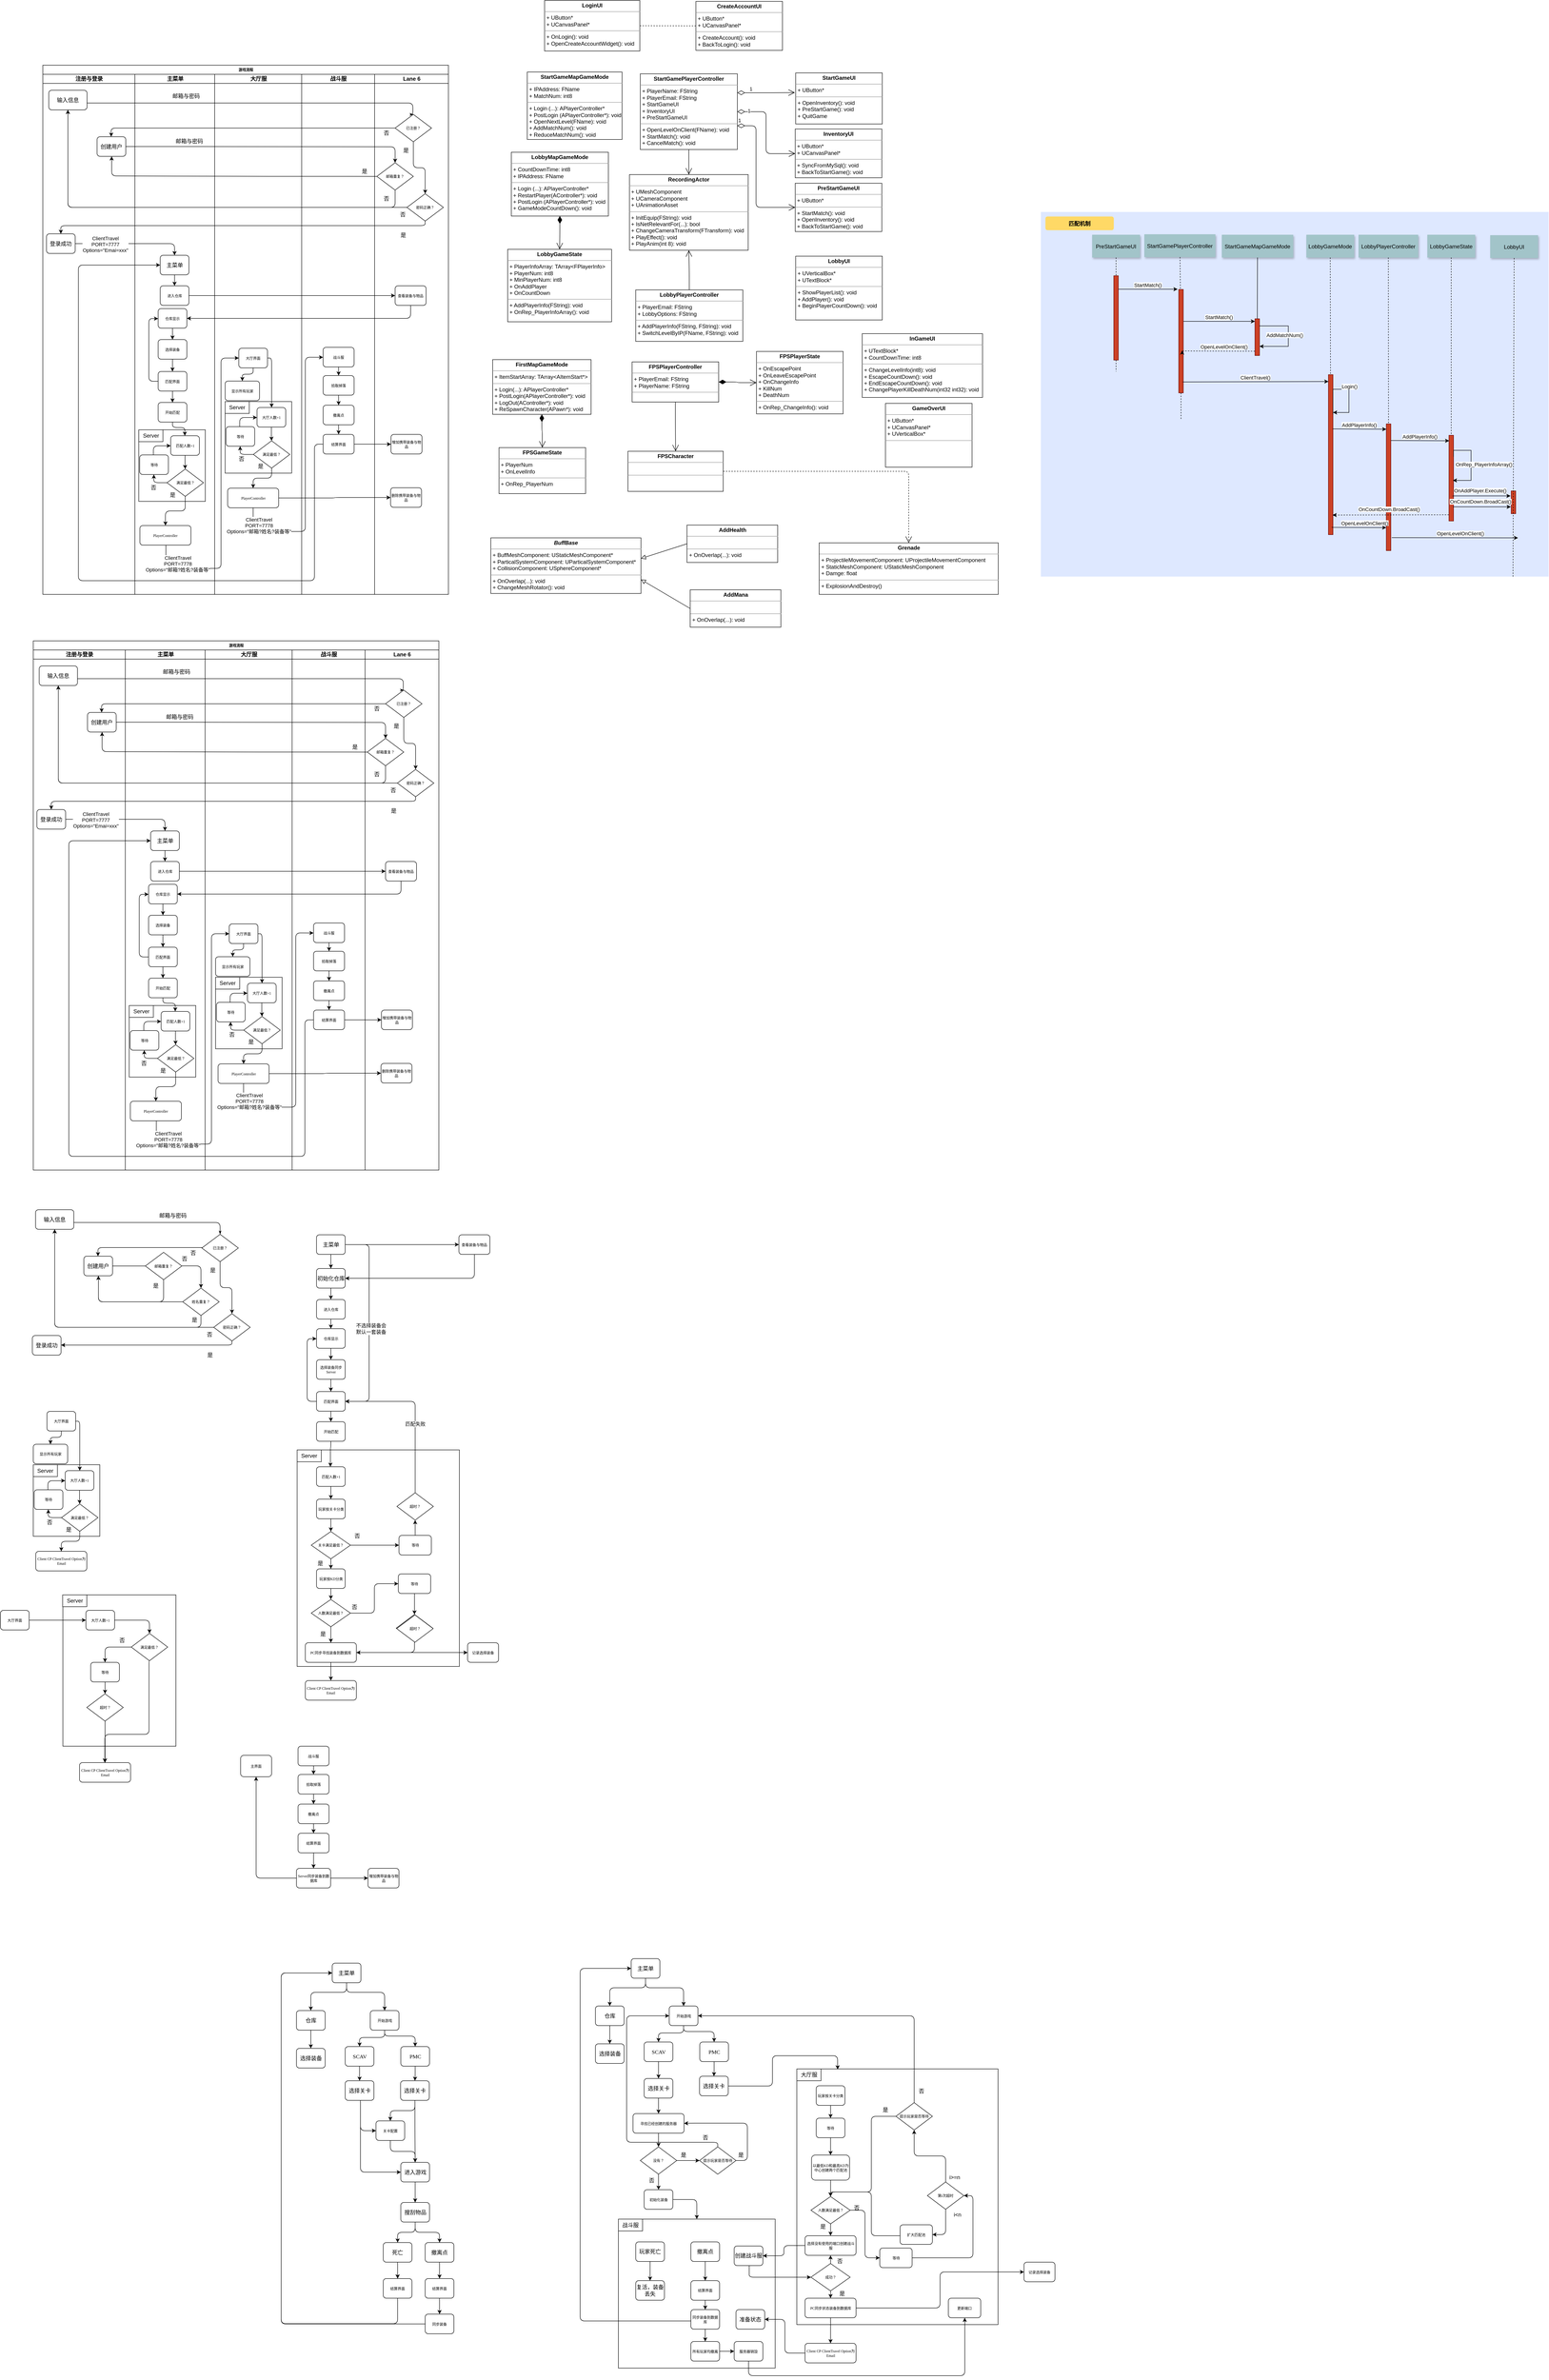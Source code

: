 <mxfile version="14.8.2" type="github">
  <diagram name="Page-1" id="74e2e168-ea6b-b213-b513-2b3c1d86103e">
    <mxGraphModel dx="3860" dy="2317" grid="0" gridSize="1" guides="1" tooltips="1" connect="1" arrows="1" fold="1" page="0" pageScale="1" pageWidth="1100" pageHeight="850" background="none" math="0" shadow="0">
      <root>
        <mxCell id="0" />
        <mxCell id="1" parent="0" />
        <mxCell id="Km3192vs23SMteR4sLpY-510" value="" style="rounded=0;whiteSpace=wrap;html=1;" vertex="1" parent="1">
          <mxGeometry x="1323" y="4739.5" width="344" height="327" as="geometry" />
        </mxCell>
        <mxCell id="Km3192vs23SMteR4sLpY-441" value="" style="rounded=0;whiteSpace=wrap;html=1;" vertex="1" parent="1">
          <mxGeometry x="1714.5" y="4410" width="441.5" height="561" as="geometry" />
        </mxCell>
        <mxCell id="Km3192vs23SMteR4sLpY-274" value="" style="rounded=0;whiteSpace=wrap;html=1;" vertex="1" parent="1">
          <mxGeometry x="104" y="3370" width="248" height="332" as="geometry" />
        </mxCell>
        <mxCell id="77e6c97f196da883-1" value="游戏流程" style="swimlane;html=1;childLayout=stackLayout;startSize=20;rounded=0;shadow=0;labelBackgroundColor=none;strokeWidth=1;fontFamily=Verdana;fontSize=8;align=center;" parent="1" vertex="1">
          <mxGeometry x="60" y="14" width="890" height="1161" as="geometry">
            <mxRectangle x="70" y="40" width="60" height="20" as="alternateBounds" />
          </mxGeometry>
        </mxCell>
        <mxCell id="77e6c97f196da883-26" style="edgeStyle=orthogonalEdgeStyle;rounded=1;html=1;labelBackgroundColor=none;startArrow=none;startFill=0;startSize=5;endArrow=classicThin;endFill=1;endSize=5;jettySize=auto;orthogonalLoop=1;strokeWidth=1;fontFamily=Verdana;fontSize=8;entryX=0.5;entryY=0;entryDx=0;entryDy=0;" parent="77e6c97f196da883-1" source="77e6c97f196da883-8" target="6CwbQjScLUg3RIBNC60B-1" edge="1">
          <mxGeometry relative="1" as="geometry">
            <mxPoint x="613" y="83.483" as="targetPoint" />
            <Array as="points">
              <mxPoint x="812" y="83" />
              <mxPoint x="812" y="108" />
            </Array>
          </mxGeometry>
        </mxCell>
        <mxCell id="6CwbQjScLUg3RIBNC60B-108" style="edgeStyle=orthogonalEdgeStyle;rounded=1;orthogonalLoop=1;jettySize=auto;html=1;entryX=0.5;entryY=0;entryDx=0;entryDy=0;" parent="77e6c97f196da883-1" source="6CwbQjScLUg3RIBNC60B-1" target="6CwbQjScLUg3RIBNC60B-6" edge="1">
          <mxGeometry relative="1" as="geometry">
            <Array as="points">
              <mxPoint x="150" y="138" />
              <mxPoint x="150" y="157" />
            </Array>
          </mxGeometry>
        </mxCell>
        <mxCell id="6CwbQjScLUg3RIBNC60B-139" style="edgeStyle=orthogonalEdgeStyle;rounded=1;orthogonalLoop=1;jettySize=auto;html=1;entryX=0.5;entryY=0;entryDx=0;entryDy=0;exitX=1;exitY=0.5;exitDx=0;exitDy=0;" parent="77e6c97f196da883-1" source="6CwbQjScLUg3RIBNC60B-6" target="6CwbQjScLUg3RIBNC60B-128" edge="1">
          <mxGeometry relative="1" as="geometry">
            <Array as="points">
              <mxPoint x="337" y="179" />
              <mxPoint x="620" y="179" />
            </Array>
          </mxGeometry>
        </mxCell>
        <mxCell id="6CwbQjScLUg3RIBNC60B-140" style="edgeStyle=orthogonalEdgeStyle;rounded=1;orthogonalLoop=1;jettySize=auto;html=1;exitX=-0.006;exitY=0.499;exitDx=0;exitDy=0;exitPerimeter=0;" parent="77e6c97f196da883-1" source="6CwbQjScLUg3RIBNC60B-128" target="6CwbQjScLUg3RIBNC60B-6" edge="1">
          <mxGeometry relative="1" as="geometry">
            <Array as="points">
              <mxPoint x="506" y="244" />
              <mxPoint x="506" y="243" />
              <mxPoint x="151" y="243" />
            </Array>
          </mxGeometry>
        </mxCell>
        <mxCell id="6CwbQjScLUg3RIBNC60B-141" style="edgeStyle=orthogonalEdgeStyle;rounded=1;orthogonalLoop=1;jettySize=auto;html=1;entryX=0.5;entryY=1;entryDx=0;entryDy=0;exitX=0.5;exitY=1;exitDx=0;exitDy=0;" parent="77e6c97f196da883-1" source="6CwbQjScLUg3RIBNC60B-128" target="77e6c97f196da883-8" edge="1">
          <mxGeometry relative="1" as="geometry">
            <Array as="points">
              <mxPoint x="773" y="312" />
              <mxPoint x="55" y="312" />
            </Array>
          </mxGeometry>
        </mxCell>
        <mxCell id="6CwbQjScLUg3RIBNC60B-143" style="edgeStyle=orthogonalEdgeStyle;rounded=1;orthogonalLoop=1;jettySize=auto;html=1;entryX=0.5;entryY=1;entryDx=0;entryDy=0;" parent="77e6c97f196da883-1" source="6CwbQjScLUg3RIBNC60B-14" target="77e6c97f196da883-8" edge="1">
          <mxGeometry relative="1" as="geometry" />
        </mxCell>
        <mxCell id="6CwbQjScLUg3RIBNC60B-74" style="edgeStyle=orthogonalEdgeStyle;rounded=1;orthogonalLoop=1;jettySize=auto;html=1;entryX=0.5;entryY=0;entryDx=0;entryDy=0;" parent="77e6c97f196da883-1" source="6CwbQjScLUg3RIBNC60B-3" target="6CwbQjScLUg3RIBNC60B-75" edge="1">
          <mxGeometry relative="1" as="geometry">
            <mxPoint x="279" y="393" as="targetPoint" />
          </mxGeometry>
        </mxCell>
        <mxCell id="6CwbQjScLUg3RIBNC60B-76" value="ClientTravel&lt;br&gt;PORT=7777&lt;br&gt;Options=&quot;Emai=xxx&quot;" style="edgeLabel;html=1;align=center;verticalAlign=middle;resizable=0;points=[];" parent="6CwbQjScLUg3RIBNC60B-74" vertex="1" connectable="0">
          <mxGeometry x="0.138" y="2" relative="1" as="geometry">
            <mxPoint x="-73" y="3" as="offset" />
          </mxGeometry>
        </mxCell>
        <mxCell id="6CwbQjScLUg3RIBNC60B-125" style="edgeStyle=orthogonalEdgeStyle;rounded=1;orthogonalLoop=1;jettySize=auto;html=1;entryX=0.5;entryY=0;entryDx=0;entryDy=0;exitX=0.5;exitY=1;exitDx=0;exitDy=0;" parent="77e6c97f196da883-1" source="6CwbQjScLUg3RIBNC60B-14" target="6CwbQjScLUg3RIBNC60B-3" edge="1">
          <mxGeometry relative="1" as="geometry">
            <Array as="points">
              <mxPoint x="839" y="352" />
              <mxPoint x="40" y="352" />
            </Array>
          </mxGeometry>
        </mxCell>
        <mxCell id="6CwbQjScLUg3RIBNC60B-145" style="edgeStyle=orthogonalEdgeStyle;rounded=1;orthogonalLoop=1;jettySize=auto;html=1;" parent="77e6c97f196da883-1" source="6CwbQjScLUg3RIBNC60B-101" target="6CwbQjScLUg3RIBNC60B-103" edge="1">
          <mxGeometry relative="1" as="geometry" />
        </mxCell>
        <mxCell id="6CwbQjScLUg3RIBNC60B-147" style="edgeStyle=orthogonalEdgeStyle;rounded=1;orthogonalLoop=1;jettySize=auto;html=1;entryX=1;entryY=0.5;entryDx=0;entryDy=0;exitX=0.5;exitY=1;exitDx=0;exitDy=0;" parent="77e6c97f196da883-1" source="6CwbQjScLUg3RIBNC60B-103" target="6CwbQjScLUg3RIBNC60B-146" edge="1">
          <mxGeometry relative="1" as="geometry" />
        </mxCell>
        <mxCell id="6CwbQjScLUg3RIBNC60B-174" style="edgeStyle=orthogonalEdgeStyle;rounded=1;orthogonalLoop=1;jettySize=auto;html=1;entryX=0;entryY=0.5;entryDx=0;entryDy=0;" parent="77e6c97f196da883-1" source="6CwbQjScLUg3RIBNC60B-166" target="6CwbQjScLUg3RIBNC60B-173" edge="1">
          <mxGeometry relative="1" as="geometry">
            <Array as="points">
              <mxPoint x="270" y="1104" />
              <mxPoint x="391" y="1104" />
              <mxPoint x="391" y="642" />
            </Array>
          </mxGeometry>
        </mxCell>
        <mxCell id="6CwbQjScLUg3RIBNC60B-175" value="ClientTravel&lt;br&gt;PORT=7778&lt;br&gt;Options=&quot;邮箱?姓名?装备等&quot;" style="edgeLabel;html=1;align=center;verticalAlign=middle;resizable=0;points=[];" parent="6CwbQjScLUg3RIBNC60B-174" vertex="1" connectable="0">
          <mxGeometry x="-0.116" y="1" relative="1" as="geometry">
            <mxPoint x="-94" y="115" as="offset" />
          </mxGeometry>
        </mxCell>
        <mxCell id="6CwbQjScLUg3RIBNC60B-211" style="edgeStyle=orthogonalEdgeStyle;rounded=1;orthogonalLoop=1;jettySize=auto;html=1;" parent="77e6c97f196da883-1" source="6CwbQjScLUg3RIBNC60B-207" target="6CwbQjScLUg3RIBNC60B-210" edge="1">
          <mxGeometry relative="1" as="geometry" />
        </mxCell>
        <mxCell id="6CwbQjScLUg3RIBNC60B-208" style="edgeStyle=orthogonalEdgeStyle;rounded=1;orthogonalLoop=1;jettySize=auto;html=1;entryX=0;entryY=0.508;entryDx=0;entryDy=0;entryPerimeter=0;" parent="77e6c97f196da883-1" source="6CwbQjScLUg3RIBNC60B-207" target="6CwbQjScLUg3RIBNC60B-212" edge="1">
          <mxGeometry relative="1" as="geometry">
            <mxPoint x="561" y="1476.53" as="targetPoint" />
            <Array as="points">
              <mxPoint x="462" y="1023" />
              <mxPoint x="576" y="1023" />
              <mxPoint x="576" y="641" />
            </Array>
          </mxGeometry>
        </mxCell>
        <mxCell id="6CwbQjScLUg3RIBNC60B-209" value="ClientTravel&lt;br&gt;PORT=7778&lt;br&gt;Options=&quot;邮箱?姓名?装备等&quot;" style="edgeLabel;html=1;align=center;verticalAlign=middle;resizable=0;points=[];" parent="6CwbQjScLUg3RIBNC60B-208" vertex="1" connectable="0">
          <mxGeometry x="-0.116" y="1" relative="1" as="geometry">
            <mxPoint x="-101" y="80" as="offset" />
          </mxGeometry>
        </mxCell>
        <mxCell id="6CwbQjScLUg3RIBNC60B-218" style="edgeStyle=orthogonalEdgeStyle;rounded=1;orthogonalLoop=1;jettySize=auto;html=1;entryX=0;entryY=0.5;entryDx=0;entryDy=0;exitX=0;exitY=0.5;exitDx=0;exitDy=0;" parent="77e6c97f196da883-1" source="6CwbQjScLUg3RIBNC60B-219" target="6CwbQjScLUg3RIBNC60B-75" edge="1">
          <mxGeometry relative="1" as="geometry">
            <Array as="points">
              <mxPoint x="596" y="832" />
              <mxPoint x="596" y="1131" />
              <mxPoint x="78" y="1131" />
              <mxPoint x="78" y="438" />
            </Array>
          </mxGeometry>
        </mxCell>
        <mxCell id="6CwbQjScLUg3RIBNC60B-222" style="edgeStyle=orthogonalEdgeStyle;rounded=1;orthogonalLoop=1;jettySize=auto;html=1;" parent="77e6c97f196da883-1" source="6CwbQjScLUg3RIBNC60B-219" target="6CwbQjScLUg3RIBNC60B-221" edge="1">
          <mxGeometry relative="1" as="geometry" />
        </mxCell>
        <mxCell id="77e6c97f196da883-2" value="注册与登录" style="swimlane;html=1;startSize=20;" parent="77e6c97f196da883-1" vertex="1">
          <mxGeometry y="20" width="202" height="1141" as="geometry" />
        </mxCell>
        <mxCell id="77e6c97f196da883-8" value="&lt;font style=&quot;font-size: 12px&quot;&gt;输入信息&lt;/font&gt;" style="rounded=1;whiteSpace=wrap;html=1;shadow=0;labelBackgroundColor=none;strokeWidth=1;fontFamily=Verdana;fontSize=8;align=center;" parent="77e6c97f196da883-2" vertex="1">
          <mxGeometry x="13" y="35" width="84" height="43" as="geometry" />
        </mxCell>
        <mxCell id="6CwbQjScLUg3RIBNC60B-3" value="&lt;font style=&quot;font-size: 12px&quot;&gt;登录成功&lt;/font&gt;" style="rounded=1;whiteSpace=wrap;html=1;shadow=0;labelBackgroundColor=none;strokeWidth=1;fontFamily=Verdana;fontSize=8;align=center;" parent="77e6c97f196da883-2" vertex="1">
          <mxGeometry x="8" y="350" width="63" height="43" as="geometry" />
        </mxCell>
        <mxCell id="6CwbQjScLUg3RIBNC60B-6" value="&lt;font style=&quot;font-size: 12px&quot;&gt;创建用户&lt;/font&gt;" style="rounded=1;whiteSpace=wrap;html=1;shadow=0;labelBackgroundColor=none;strokeWidth=1;fontFamily=Verdana;fontSize=8;align=center;" parent="77e6c97f196da883-2" vertex="1">
          <mxGeometry x="119" y="137" width="63" height="43" as="geometry" />
        </mxCell>
        <mxCell id="77e6c97f196da883-3" value="主菜单" style="swimlane;html=1;startSize=20;" parent="77e6c97f196da883-1" vertex="1">
          <mxGeometry x="202" y="20" width="175" height="1141" as="geometry" />
        </mxCell>
        <mxCell id="6CwbQjScLUg3RIBNC60B-164" value="" style="rounded=0;whiteSpace=wrap;html=1;" parent="77e6c97f196da883-3" vertex="1">
          <mxGeometry x="8.53" y="780" width="146" height="157" as="geometry" />
        </mxCell>
        <mxCell id="6CwbQjScLUg3RIBNC60B-165" value="Server" style="rounded=0;whiteSpace=wrap;html=1;" parent="77e6c97f196da883-3" vertex="1">
          <mxGeometry x="8.53" y="780" width="53" height="26" as="geometry" />
        </mxCell>
        <mxCell id="6CwbQjScLUg3RIBNC60B-102" style="edgeStyle=orthogonalEdgeStyle;rounded=1;orthogonalLoop=1;jettySize=auto;html=1;entryX=0.5;entryY=0;entryDx=0;entryDy=0;" parent="77e6c97f196da883-3" source="6CwbQjScLUg3RIBNC60B-75" target="6CwbQjScLUg3RIBNC60B-101" edge="1">
          <mxGeometry relative="1" as="geometry" />
        </mxCell>
        <mxCell id="6CwbQjScLUg3RIBNC60B-75" value="&lt;font style=&quot;font-size: 12px&quot;&gt;主菜单&lt;/font&gt;" style="rounded=1;whiteSpace=wrap;html=1;shadow=0;labelBackgroundColor=none;strokeWidth=1;fontFamily=Verdana;fontSize=8;align=center;" parent="77e6c97f196da883-3" vertex="1">
          <mxGeometry x="55.53" y="397" width="63" height="43" as="geometry" />
        </mxCell>
        <mxCell id="6CwbQjScLUg3RIBNC60B-101" value="进入仓库" style="rounded=1;whiteSpace=wrap;html=1;shadow=0;labelBackgroundColor=none;strokeWidth=1;fontFamily=Verdana;fontSize=8;align=center;" parent="77e6c97f196da883-3" vertex="1">
          <mxGeometry x="55.53" y="464" width="63" height="43" as="geometry" />
        </mxCell>
        <mxCell id="6CwbQjScLUg3RIBNC60B-104" value="邮箱与密码" style="text;html=1;strokeColor=none;fillColor=none;align=center;verticalAlign=middle;whiteSpace=wrap;rounded=0;" parent="77e6c97f196da883-3" vertex="1">
          <mxGeometry x="79" y="38" width="67" height="20" as="geometry" />
        </mxCell>
        <mxCell id="6CwbQjScLUg3RIBNC60B-106" value="邮箱与密码" style="text;html=1;strokeColor=none;fillColor=none;align=center;verticalAlign=middle;whiteSpace=wrap;rounded=0;" parent="77e6c97f196da883-3" vertex="1">
          <mxGeometry x="86" y="137" width="67" height="20" as="geometry" />
        </mxCell>
        <mxCell id="6CwbQjScLUg3RIBNC60B-149" style="edgeStyle=orthogonalEdgeStyle;rounded=1;orthogonalLoop=1;jettySize=auto;html=1;entryX=0.5;entryY=0;entryDx=0;entryDy=0;" parent="77e6c97f196da883-3" source="6CwbQjScLUg3RIBNC60B-146" target="6CwbQjScLUg3RIBNC60B-148" edge="1">
          <mxGeometry relative="1" as="geometry" />
        </mxCell>
        <mxCell id="6CwbQjScLUg3RIBNC60B-146" value="仓库显示" style="rounded=1;whiteSpace=wrap;html=1;shadow=0;labelBackgroundColor=none;strokeWidth=1;fontFamily=Verdana;fontSize=8;align=center;" parent="77e6c97f196da883-3" vertex="1">
          <mxGeometry x="51.03" y="514" width="63" height="43" as="geometry" />
        </mxCell>
        <mxCell id="6CwbQjScLUg3RIBNC60B-151" style="edgeStyle=orthogonalEdgeStyle;rounded=1;orthogonalLoop=1;jettySize=auto;html=1;" parent="77e6c97f196da883-3" source="6CwbQjScLUg3RIBNC60B-148" target="6CwbQjScLUg3RIBNC60B-150" edge="1">
          <mxGeometry relative="1" as="geometry" />
        </mxCell>
        <mxCell id="6CwbQjScLUg3RIBNC60B-148" value="选择装备" style="rounded=1;whiteSpace=wrap;html=1;shadow=0;labelBackgroundColor=none;strokeWidth=1;fontFamily=Verdana;fontSize=8;align=center;" parent="77e6c97f196da883-3" vertex="1">
          <mxGeometry x="51.03" y="582" width="63" height="43" as="geometry" />
        </mxCell>
        <mxCell id="6CwbQjScLUg3RIBNC60B-152" style="edgeStyle=orthogonalEdgeStyle;rounded=1;orthogonalLoop=1;jettySize=auto;html=1;entryX=0;entryY=0.5;entryDx=0;entryDy=0;" parent="77e6c97f196da883-3" source="6CwbQjScLUg3RIBNC60B-150" target="6CwbQjScLUg3RIBNC60B-146" edge="1">
          <mxGeometry relative="1" as="geometry">
            <Array as="points">
              <mxPoint x="30.53" y="674" />
              <mxPoint x="30.53" y="536" />
              <mxPoint x="50.53" y="536" />
            </Array>
          </mxGeometry>
        </mxCell>
        <mxCell id="6CwbQjScLUg3RIBNC60B-150" value="匹配界面" style="rounded=1;whiteSpace=wrap;html=1;shadow=0;labelBackgroundColor=none;strokeWidth=1;fontFamily=Verdana;fontSize=8;align=center;" parent="77e6c97f196da883-3" vertex="1">
          <mxGeometry x="51.03" y="652" width="63" height="43" as="geometry" />
        </mxCell>
        <mxCell id="6CwbQjScLUg3RIBNC60B-163" style="edgeStyle=orthogonalEdgeStyle;rounded=1;orthogonalLoop=1;jettySize=auto;html=1;" parent="77e6c97f196da883-3" source="6CwbQjScLUg3RIBNC60B-154" target="6CwbQjScLUg3RIBNC60B-156" edge="1">
          <mxGeometry relative="1" as="geometry">
            <Array as="points">
              <mxPoint x="82.53" y="775" />
              <mxPoint x="109.53" y="775" />
            </Array>
          </mxGeometry>
        </mxCell>
        <mxCell id="6CwbQjScLUg3RIBNC60B-154" value="开始匹配" style="rounded=1;whiteSpace=wrap;html=1;shadow=0;labelBackgroundColor=none;strokeWidth=1;fontFamily=Verdana;fontSize=8;align=center;" parent="77e6c97f196da883-3" vertex="1">
          <mxGeometry x="51.03" y="720" width="63" height="43" as="geometry" />
        </mxCell>
        <mxCell id="6CwbQjScLUg3RIBNC60B-153" style="edgeStyle=orthogonalEdgeStyle;rounded=1;orthogonalLoop=1;jettySize=auto;html=1;entryX=0.5;entryY=0;entryDx=0;entryDy=0;" parent="77e6c97f196da883-3" source="6CwbQjScLUg3RIBNC60B-150" target="6CwbQjScLUg3RIBNC60B-154" edge="1">
          <mxGeometry relative="1" as="geometry">
            <mxPoint x="107.53" y="743" as="targetPoint" />
          </mxGeometry>
        </mxCell>
        <mxCell id="6CwbQjScLUg3RIBNC60B-156" value="匹配人数+1" style="rounded=1;whiteSpace=wrap;html=1;shadow=0;labelBackgroundColor=none;strokeWidth=1;fontFamily=Verdana;fontSize=8;align=center;" parent="77e6c97f196da883-3" vertex="1">
          <mxGeometry x="78.53" y="793" width="63" height="43" as="geometry" />
        </mxCell>
        <mxCell id="6CwbQjScLUg3RIBNC60B-161" style="edgeStyle=orthogonalEdgeStyle;rounded=1;orthogonalLoop=1;jettySize=auto;html=1;exitX=0;exitY=0.5;exitDx=0;exitDy=0;" parent="77e6c97f196da883-3" source="6CwbQjScLUg3RIBNC60B-157" target="6CwbQjScLUg3RIBNC60B-160" edge="1">
          <mxGeometry relative="1" as="geometry">
            <Array as="points">
              <mxPoint x="41.53" y="896" />
            </Array>
          </mxGeometry>
        </mxCell>
        <mxCell id="6CwbQjScLUg3RIBNC60B-167" style="edgeStyle=orthogonalEdgeStyle;rounded=1;orthogonalLoop=1;jettySize=auto;html=1;entryX=0.5;entryY=0;entryDx=0;entryDy=0;" parent="77e6c97f196da883-3" source="6CwbQjScLUg3RIBNC60B-157" target="6CwbQjScLUg3RIBNC60B-166" edge="1">
          <mxGeometry relative="1" as="geometry" />
        </mxCell>
        <mxCell id="6CwbQjScLUg3RIBNC60B-157" value="满足最低？" style="rhombus;whiteSpace=wrap;html=1;rounded=0;shadow=0;labelBackgroundColor=none;strokeWidth=1;fontFamily=Verdana;fontSize=8;align=center;" parent="77e6c97f196da883-3" vertex="1">
          <mxGeometry x="70.53" y="866" width="80" height="60" as="geometry" />
        </mxCell>
        <mxCell id="6CwbQjScLUg3RIBNC60B-159" style="edgeStyle=orthogonalEdgeStyle;rounded=1;orthogonalLoop=1;jettySize=auto;html=1;entryX=0.5;entryY=0;entryDx=0;entryDy=0;" parent="77e6c97f196da883-3" source="6CwbQjScLUg3RIBNC60B-156" target="6CwbQjScLUg3RIBNC60B-157" edge="1">
          <mxGeometry relative="1" as="geometry">
            <mxPoint x="89.03" y="857" as="targetPoint" />
          </mxGeometry>
        </mxCell>
        <mxCell id="6CwbQjScLUg3RIBNC60B-162" style="edgeStyle=orthogonalEdgeStyle;rounded=1;orthogonalLoop=1;jettySize=auto;html=1;" parent="77e6c97f196da883-3" source="6CwbQjScLUg3RIBNC60B-160" target="6CwbQjScLUg3RIBNC60B-156" edge="1">
          <mxGeometry relative="1" as="geometry">
            <Array as="points">
              <mxPoint x="40.53" y="815" />
            </Array>
          </mxGeometry>
        </mxCell>
        <mxCell id="6CwbQjScLUg3RIBNC60B-160" value="等待" style="rounded=1;whiteSpace=wrap;html=1;shadow=0;labelBackgroundColor=none;strokeWidth=1;fontFamily=Verdana;fontSize=8;align=center;" parent="77e6c97f196da883-3" vertex="1">
          <mxGeometry x="10.53" y="835" width="63" height="43" as="geometry" />
        </mxCell>
        <mxCell id="6CwbQjScLUg3RIBNC60B-166" value="PlayerController" style="rounded=1;whiteSpace=wrap;html=1;shadow=0;labelBackgroundColor=none;strokeWidth=1;fontFamily=Verdana;fontSize=8;align=center;" parent="77e6c97f196da883-3" vertex="1">
          <mxGeometry x="11" y="990" width="112" height="43" as="geometry" />
        </mxCell>
        <mxCell id="6CwbQjScLUg3RIBNC60B-171" value="否" style="text;html=1;strokeColor=none;fillColor=none;align=center;verticalAlign=middle;whiteSpace=wrap;rounded=0;" parent="77e6c97f196da883-3" vertex="1">
          <mxGeometry x="20.53" y="897" width="40" height="20" as="geometry" />
        </mxCell>
        <mxCell id="6CwbQjScLUg3RIBNC60B-172" value="是" style="text;html=1;strokeColor=none;fillColor=none;align=center;verticalAlign=middle;whiteSpace=wrap;rounded=0;" parent="77e6c97f196da883-3" vertex="1">
          <mxGeometry x="62.53" y="913" width="40" height="20" as="geometry" />
        </mxCell>
        <mxCell id="77e6c97f196da883-5" value="大厅服" style="swimlane;html=1;startSize=20;" parent="77e6c97f196da883-1" vertex="1">
          <mxGeometry x="377" y="20" width="191" height="1141" as="geometry" />
        </mxCell>
        <mxCell id="6CwbQjScLUg3RIBNC60B-181" value="" style="rounded=0;whiteSpace=wrap;html=1;" parent="77e6c97f196da883-5" vertex="1">
          <mxGeometry x="23" y="718" width="146" height="157" as="geometry" />
        </mxCell>
        <mxCell id="6CwbQjScLUg3RIBNC60B-182" value="Server" style="rounded=0;whiteSpace=wrap;html=1;" parent="77e6c97f196da883-5" vertex="1">
          <mxGeometry x="23" y="718" width="53" height="26" as="geometry" />
        </mxCell>
        <mxCell id="6CwbQjScLUg3RIBNC60B-180" style="edgeStyle=orthogonalEdgeStyle;rounded=1;orthogonalLoop=1;jettySize=auto;html=1;entryX=0.5;entryY=0;entryDx=0;entryDy=0;" parent="77e6c97f196da883-5" source="6CwbQjScLUg3RIBNC60B-173" target="6CwbQjScLUg3RIBNC60B-179" edge="1">
          <mxGeometry relative="1" as="geometry">
            <Array as="points">
              <mxPoint x="85" y="658" />
              <mxPoint x="61" y="658" />
            </Array>
          </mxGeometry>
        </mxCell>
        <mxCell id="6CwbQjScLUg3RIBNC60B-190" style="edgeStyle=orthogonalEdgeStyle;rounded=1;orthogonalLoop=1;jettySize=auto;html=1;" parent="77e6c97f196da883-5" source="6CwbQjScLUg3RIBNC60B-173" target="6CwbQjScLUg3RIBNC60B-183" edge="1">
          <mxGeometry relative="1" as="geometry">
            <Array as="points">
              <mxPoint x="125" y="623" />
            </Array>
          </mxGeometry>
        </mxCell>
        <mxCell id="6CwbQjScLUg3RIBNC60B-173" value="大厅界面" style="rounded=1;whiteSpace=wrap;html=1;shadow=0;labelBackgroundColor=none;strokeWidth=1;fontFamily=Verdana;fontSize=8;align=center;" parent="77e6c97f196da883-5" vertex="1">
          <mxGeometry x="53" y="601" width="63" height="43" as="geometry" />
        </mxCell>
        <mxCell id="6CwbQjScLUg3RIBNC60B-179" value="显示所有玩家" style="rounded=1;whiteSpace=wrap;html=1;shadow=0;labelBackgroundColor=none;strokeWidth=1;fontFamily=Verdana;fontSize=8;align=center;" parent="77e6c97f196da883-5" vertex="1">
          <mxGeometry x="23" y="673" width="75.5" height="43" as="geometry" />
        </mxCell>
        <mxCell id="6CwbQjScLUg3RIBNC60B-188" style="edgeStyle=orthogonalEdgeStyle;rounded=1;orthogonalLoop=1;jettySize=auto;html=1;entryX=0.5;entryY=0;entryDx=0;entryDy=0;" parent="77e6c97f196da883-5" source="6CwbQjScLUg3RIBNC60B-183" target="6CwbQjScLUg3RIBNC60B-185" edge="1">
          <mxGeometry relative="1" as="geometry" />
        </mxCell>
        <mxCell id="6CwbQjScLUg3RIBNC60B-183" value="大厅人数+1" style="rounded=1;whiteSpace=wrap;html=1;shadow=0;labelBackgroundColor=none;strokeWidth=1;fontFamily=Verdana;fontSize=8;align=center;" parent="77e6c97f196da883-5" vertex="1">
          <mxGeometry x="93" y="731" width="63" height="43" as="geometry" />
        </mxCell>
        <mxCell id="6CwbQjScLUg3RIBNC60B-185" value="满足最低？" style="rhombus;whiteSpace=wrap;html=1;rounded=0;shadow=0;labelBackgroundColor=none;strokeWidth=1;fontFamily=Verdana;fontSize=8;align=center;" parent="77e6c97f196da883-5" vertex="1">
          <mxGeometry x="85" y="804" width="80" height="60" as="geometry" />
        </mxCell>
        <mxCell id="6CwbQjScLUg3RIBNC60B-186" style="edgeStyle=orthogonalEdgeStyle;rounded=1;orthogonalLoop=1;jettySize=auto;html=1;" parent="77e6c97f196da883-5" source="6CwbQjScLUg3RIBNC60B-187" target="6CwbQjScLUg3RIBNC60B-183" edge="1">
          <mxGeometry relative="1" as="geometry">
            <Array as="points">
              <mxPoint x="55" y="753" />
            </Array>
          </mxGeometry>
        </mxCell>
        <mxCell id="6CwbQjScLUg3RIBNC60B-187" value="等待" style="rounded=1;whiteSpace=wrap;html=1;shadow=0;labelBackgroundColor=none;strokeWidth=1;fontFamily=Verdana;fontSize=8;align=center;" parent="77e6c97f196da883-5" vertex="1">
          <mxGeometry x="25" y="773" width="63" height="43" as="geometry" />
        </mxCell>
        <mxCell id="6CwbQjScLUg3RIBNC60B-184" style="edgeStyle=orthogonalEdgeStyle;rounded=1;orthogonalLoop=1;jettySize=auto;html=1;exitX=0;exitY=0.5;exitDx=0;exitDy=0;" parent="77e6c97f196da883-5" source="6CwbQjScLUg3RIBNC60B-185" target="6CwbQjScLUg3RIBNC60B-187" edge="1">
          <mxGeometry relative="1" as="geometry">
            <Array as="points">
              <mxPoint x="56" y="834" />
            </Array>
          </mxGeometry>
        </mxCell>
        <mxCell id="6CwbQjScLUg3RIBNC60B-204" value="否" style="text;html=1;strokeColor=none;fillColor=none;align=center;verticalAlign=middle;whiteSpace=wrap;rounded=0;" parent="77e6c97f196da883-5" vertex="1">
          <mxGeometry x="39" y="834" width="40" height="20" as="geometry" />
        </mxCell>
        <mxCell id="6CwbQjScLUg3RIBNC60B-205" value="是" style="text;html=1;strokeColor=none;fillColor=none;align=center;verticalAlign=middle;whiteSpace=wrap;rounded=0;" parent="77e6c97f196da883-5" vertex="1">
          <mxGeometry x="81" y="850" width="40" height="20" as="geometry" />
        </mxCell>
        <mxCell id="6CwbQjScLUg3RIBNC60B-206" style="edgeStyle=orthogonalEdgeStyle;rounded=1;orthogonalLoop=1;jettySize=auto;html=1;entryX=0.5;entryY=0;entryDx=0;entryDy=0;exitX=0.5;exitY=1;exitDx=0;exitDy=0;" parent="77e6c97f196da883-5" source="6CwbQjScLUg3RIBNC60B-185" target="6CwbQjScLUg3RIBNC60B-207" edge="1">
          <mxGeometry relative="1" as="geometry">
            <mxPoint x="134.034" y="838.004" as="sourcePoint" />
          </mxGeometry>
        </mxCell>
        <mxCell id="6CwbQjScLUg3RIBNC60B-207" value="PlayerController" style="rounded=1;whiteSpace=wrap;html=1;shadow=0;labelBackgroundColor=none;strokeWidth=1;fontFamily=Verdana;fontSize=8;align=center;" parent="77e6c97f196da883-5" vertex="1">
          <mxGeometry x="28.5" y="908" width="112" height="43" as="geometry" />
        </mxCell>
        <mxCell id="77e6c97f196da883-6" value="战斗服" style="swimlane;html=1;startSize=20;" parent="77e6c97f196da883-1" vertex="1">
          <mxGeometry x="568" y="20" width="160" height="1141" as="geometry" />
        </mxCell>
        <mxCell id="6CwbQjScLUg3RIBNC60B-215" style="edgeStyle=orthogonalEdgeStyle;rounded=1;orthogonalLoop=1;jettySize=auto;html=1;" parent="77e6c97f196da883-6" source="6CwbQjScLUg3RIBNC60B-212" target="6CwbQjScLUg3RIBNC60B-214" edge="1">
          <mxGeometry relative="1" as="geometry" />
        </mxCell>
        <mxCell id="6CwbQjScLUg3RIBNC60B-212" value="战斗服" style="rounded=1;whiteSpace=wrap;html=1;shadow=0;labelBackgroundColor=none;strokeWidth=1;fontFamily=Verdana;fontSize=8;align=center;" parent="77e6c97f196da883-6" vertex="1">
          <mxGeometry x="47" y="599" width="68" height="43" as="geometry" />
        </mxCell>
        <mxCell id="6CwbQjScLUg3RIBNC60B-217" style="edgeStyle=orthogonalEdgeStyle;rounded=1;orthogonalLoop=1;jettySize=auto;html=1;entryX=0.5;entryY=0;entryDx=0;entryDy=0;" parent="77e6c97f196da883-6" source="6CwbQjScLUg3RIBNC60B-214" target="6CwbQjScLUg3RIBNC60B-216" edge="1">
          <mxGeometry relative="1" as="geometry" />
        </mxCell>
        <mxCell id="6CwbQjScLUg3RIBNC60B-214" value="拾取掉落" style="rounded=1;whiteSpace=wrap;html=1;shadow=0;labelBackgroundColor=none;strokeWidth=1;fontFamily=Verdana;fontSize=8;align=center;" parent="77e6c97f196da883-6" vertex="1">
          <mxGeometry x="47" y="661" width="68" height="43" as="geometry" />
        </mxCell>
        <mxCell id="6CwbQjScLUg3RIBNC60B-220" style="edgeStyle=orthogonalEdgeStyle;rounded=1;orthogonalLoop=1;jettySize=auto;html=1;entryX=0.5;entryY=0;entryDx=0;entryDy=0;" parent="77e6c97f196da883-6" source="6CwbQjScLUg3RIBNC60B-216" target="6CwbQjScLUg3RIBNC60B-219" edge="1">
          <mxGeometry relative="1" as="geometry" />
        </mxCell>
        <mxCell id="6CwbQjScLUg3RIBNC60B-216" value="撤离点" style="rounded=1;whiteSpace=wrap;html=1;shadow=0;labelBackgroundColor=none;strokeWidth=1;fontFamily=Verdana;fontSize=8;align=center;" parent="77e6c97f196da883-6" vertex="1">
          <mxGeometry x="47" y="726" width="68" height="43" as="geometry" />
        </mxCell>
        <mxCell id="6CwbQjScLUg3RIBNC60B-219" value="结算界面" style="rounded=1;whiteSpace=wrap;html=1;shadow=0;labelBackgroundColor=none;strokeWidth=1;fontFamily=Verdana;fontSize=8;align=center;" parent="77e6c97f196da883-6" vertex="1">
          <mxGeometry x="47" y="790" width="68" height="43" as="geometry" />
        </mxCell>
        <mxCell id="77e6c97f196da883-7" value="Lane 6" style="swimlane;html=1;startSize=20;" parent="77e6c97f196da883-1" vertex="1">
          <mxGeometry x="728" y="20" width="162" height="1141" as="geometry" />
        </mxCell>
        <mxCell id="6CwbQjScLUg3RIBNC60B-4" value="是" style="text;html=1;strokeColor=none;fillColor=none;align=center;verticalAlign=middle;whiteSpace=wrap;rounded=0;" parent="77e6c97f196da883-7" vertex="1">
          <mxGeometry x="-42" y="203" width="40" height="20" as="geometry" />
        </mxCell>
        <mxCell id="6CwbQjScLUg3RIBNC60B-1" value="已注册？" style="rhombus;whiteSpace=wrap;html=1;rounded=0;shadow=0;labelBackgroundColor=none;strokeWidth=1;fontFamily=Verdana;fontSize=8;align=center;" parent="77e6c97f196da883-7" vertex="1">
          <mxGeometry x="45" y="88" width="80" height="60" as="geometry" />
        </mxCell>
        <mxCell id="6CwbQjScLUg3RIBNC60B-7" value="否" style="text;html=1;strokeColor=none;fillColor=none;align=center;verticalAlign=middle;whiteSpace=wrap;rounded=0;" parent="77e6c97f196da883-7" vertex="1">
          <mxGeometry x="6" y="119" width="40" height="20" as="geometry" />
        </mxCell>
        <mxCell id="6CwbQjScLUg3RIBNC60B-14" value="密码正确？" style="rhombus;whiteSpace=wrap;html=1;rounded=0;shadow=0;labelBackgroundColor=none;strokeWidth=1;fontFamily=Verdana;fontSize=8;align=center;" parent="77e6c97f196da883-7" vertex="1">
          <mxGeometry x="71" y="262" width="80" height="60" as="geometry" />
        </mxCell>
        <mxCell id="6CwbQjScLUg3RIBNC60B-112" style="edgeStyle=orthogonalEdgeStyle;rounded=1;orthogonalLoop=1;jettySize=auto;html=1;" parent="77e6c97f196da883-7" source="6CwbQjScLUg3RIBNC60B-1" target="6CwbQjScLUg3RIBNC60B-14" edge="1">
          <mxGeometry relative="1" as="geometry" />
        </mxCell>
        <mxCell id="6CwbQjScLUg3RIBNC60B-72" value="是" style="text;html=1;strokeColor=none;fillColor=none;align=center;verticalAlign=middle;whiteSpace=wrap;rounded=0;" parent="77e6c97f196da883-7" vertex="1">
          <mxGeometry x="49" y="157" width="40" height="20" as="geometry" />
        </mxCell>
        <mxCell id="6CwbQjScLUg3RIBNC60B-128" value="邮箱重复？" style="rhombus;whiteSpace=wrap;html=1;rounded=0;shadow=0;labelBackgroundColor=none;strokeWidth=1;fontFamily=Verdana;fontSize=8;align=center;" parent="77e6c97f196da883-7" vertex="1">
          <mxGeometry x="5" y="194" width="80" height="60" as="geometry" />
        </mxCell>
        <mxCell id="6CwbQjScLUg3RIBNC60B-97" value="否" style="text;html=1;strokeColor=none;fillColor=none;align=center;verticalAlign=middle;whiteSpace=wrap;rounded=0;" parent="77e6c97f196da883-7" vertex="1">
          <mxGeometry x="42" y="298" width="40" height="20" as="geometry" />
        </mxCell>
        <mxCell id="6CwbQjScLUg3RIBNC60B-126" value="是" style="text;html=1;strokeColor=none;fillColor=none;align=center;verticalAlign=middle;whiteSpace=wrap;rounded=0;" parent="77e6c97f196da883-7" vertex="1">
          <mxGeometry x="43" y="343" width="40" height="20" as="geometry" />
        </mxCell>
        <mxCell id="6CwbQjScLUg3RIBNC60B-142" value="否" style="text;html=1;strokeColor=none;fillColor=none;align=center;verticalAlign=middle;whiteSpace=wrap;rounded=0;" parent="77e6c97f196da883-7" vertex="1">
          <mxGeometry x="6" y="263" width="40" height="20" as="geometry" />
        </mxCell>
        <mxCell id="6CwbQjScLUg3RIBNC60B-103" value="查看装备与物品" style="rounded=1;whiteSpace=wrap;html=1;shadow=0;labelBackgroundColor=none;strokeWidth=1;fontFamily=Verdana;fontSize=8;align=center;" parent="77e6c97f196da883-7" vertex="1">
          <mxGeometry x="45" y="464" width="68" height="43" as="geometry" />
        </mxCell>
        <mxCell id="6CwbQjScLUg3RIBNC60B-210" value="删除携带装备与物品" style="rounded=1;whiteSpace=wrap;html=1;shadow=0;labelBackgroundColor=none;strokeWidth=1;fontFamily=Verdana;fontSize=8;align=center;" parent="77e6c97f196da883-7" vertex="1">
          <mxGeometry x="35" y="907" width="68" height="43" as="geometry" />
        </mxCell>
        <mxCell id="6CwbQjScLUg3RIBNC60B-221" value="增加携带装备与物品" style="rounded=1;whiteSpace=wrap;html=1;shadow=0;labelBackgroundColor=none;strokeWidth=1;fontFamily=Verdana;fontSize=8;align=center;" parent="77e6c97f196da883-7" vertex="1">
          <mxGeometry x="36" y="790" width="68" height="43" as="geometry" />
        </mxCell>
        <mxCell id="EtimwzDRSTyJN3MFVOT7-100" value="" style="group" parent="1" vertex="1" connectable="0">
          <mxGeometry x="1043" y="-128" width="1113.5" height="1375" as="geometry" />
        </mxCell>
        <mxCell id="6CwbQjScLUg3RIBNC60B-288" value="&lt;p style=&quot;margin: 0px ; margin-top: 4px ; text-align: center&quot;&gt;&lt;b&gt;StartGameMapGameMode&lt;/b&gt;&lt;/p&gt;&lt;hr size=&quot;1&quot;&gt;&lt;p style=&quot;margin: 0px ; margin-left: 4px&quot;&gt;+ IPAddress: FName&lt;br&gt;+ MatchNum: int8&lt;/p&gt;&lt;hr size=&quot;1&quot;&gt;&lt;p style=&quot;margin: 0px ; margin-left: 4px&quot;&gt;+ Login (...): APlayerController*&lt;br&gt;+ PostLogin (APlayerController*): void&lt;/p&gt;&lt;p style=&quot;margin: 0px ; margin-left: 4px&quot;&gt;+ OpenNextLevel(FName): void&lt;/p&gt;&lt;p style=&quot;margin: 0px ; margin-left: 4px&quot;&gt;+ AddMatchNum(): void&lt;/p&gt;&lt;p style=&quot;margin: 0px ; margin-left: 4px&quot;&gt;+ ReduceMatchNum(): void&lt;/p&gt;" style="verticalAlign=top;align=left;overflow=fill;fontSize=12;fontFamily=Helvetica;html=1;rounded=0;shadow=0;comic=0;labelBackgroundColor=none;strokeWidth=1" parent="EtimwzDRSTyJN3MFVOT7-100" vertex="1">
          <mxGeometry x="80" y="157" width="208" height="148" as="geometry" />
        </mxCell>
        <mxCell id="6CwbQjScLUg3RIBNC60B-302" value="&lt;p style=&quot;margin: 0px ; margin-top: 4px ; text-align: center&quot;&gt;&lt;b&gt;StartGamePlayerController&lt;/b&gt;&lt;/p&gt;&lt;hr size=&quot;1&quot;&gt;&lt;p style=&quot;margin: 0px ; margin-left: 4px&quot;&gt;+ PlayerName: FString&lt;br&gt;+ PlayerEmail: FString&lt;/p&gt;&lt;p style=&quot;margin: 0px ; margin-left: 4px&quot;&gt;+ StartGameUI&lt;/p&gt;&lt;p style=&quot;margin: 0px ; margin-left: 4px&quot;&gt;+ InventoryUI&lt;/p&gt;&lt;p style=&quot;margin: 0px ; margin-left: 4px&quot;&gt;+ PreStartGameUI&lt;/p&gt;&lt;hr size=&quot;1&quot;&gt;&lt;p style=&quot;margin: 0px ; margin-left: 4px&quot;&gt;+ OpenLevelOnClient(FName): void&lt;br&gt;+ StartMatch(): void&lt;/p&gt;&lt;p style=&quot;margin: 0px ; margin-left: 4px&quot;&gt;+ CancelMatch(): void&lt;/p&gt;" style="verticalAlign=top;align=left;overflow=fill;fontSize=12;fontFamily=Helvetica;html=1;rounded=0;shadow=0;comic=0;labelBackgroundColor=none;strokeWidth=1" parent="EtimwzDRSTyJN3MFVOT7-100" vertex="1">
          <mxGeometry x="328" y="161" width="213" height="166" as="geometry" />
        </mxCell>
        <mxCell id="6CwbQjScLUg3RIBNC60B-303" value="&lt;p style=&quot;margin: 0px ; margin-top: 4px ; text-align: center&quot;&gt;&lt;b&gt;LobbyMapGameMode&lt;/b&gt;&lt;/p&gt;&lt;hr size=&quot;1&quot;&gt;&lt;p style=&quot;margin: 0px ; margin-left: 4px&quot;&gt;+ CountDownTime: int8&lt;br&gt;+ IPAddress: FName&lt;/p&gt;&lt;hr size=&quot;1&quot;&gt;&lt;p style=&quot;margin: 0px ; margin-left: 4px&quot;&gt;+ Login (...): APlayerController*&lt;/p&gt;&lt;p style=&quot;margin: 0px ; margin-left: 4px&quot;&gt;+ RestartPlayer(AController*): void&lt;br&gt;+ PostLogin (APlayerController*): void&lt;/p&gt;&lt;p style=&quot;margin: 0px ; margin-left: 4px&quot;&gt;+ GameModeCountDown(): void&lt;/p&gt;" style="verticalAlign=top;align=left;overflow=fill;fontSize=12;fontFamily=Helvetica;html=1;rounded=0;shadow=0;comic=0;labelBackgroundColor=none;strokeWidth=1" parent="EtimwzDRSTyJN3MFVOT7-100" vertex="1">
          <mxGeometry x="45" y="333" width="213" height="140" as="geometry" />
        </mxCell>
        <mxCell id="6CwbQjScLUg3RIBNC60B-304" value="&lt;p style=&quot;margin: 0px ; margin-top: 4px ; text-align: center&quot;&gt;&lt;b&gt;LobbyPlayerController&lt;/b&gt;&lt;/p&gt;&lt;hr size=&quot;1&quot;&gt;&lt;p style=&quot;margin: 0px ; margin-left: 4px&quot;&gt;+ PlayerEmail: FString&lt;/p&gt;&lt;p style=&quot;margin: 0px ; margin-left: 4px&quot;&gt;+ LobbyOptions: FString&lt;/p&gt;&lt;hr size=&quot;1&quot;&gt;&lt;p style=&quot;margin: 0px ; margin-left: 4px&quot;&gt;+ AddPlayerInfo(FString, FString): void&lt;/p&gt;&lt;p style=&quot;margin: 0px ; margin-left: 4px&quot;&gt;+ SwitchLevelByIP(FName, FString): void&lt;/p&gt;" style="verticalAlign=top;align=left;overflow=fill;fontSize=12;fontFamily=Helvetica;html=1;rounded=0;shadow=0;comic=0;labelBackgroundColor=none;strokeWidth=1" parent="EtimwzDRSTyJN3MFVOT7-100" vertex="1">
          <mxGeometry x="318" y="635" width="235" height="113" as="geometry" />
        </mxCell>
        <mxCell id="6CwbQjScLUg3RIBNC60B-305" value="&lt;p style=&quot;margin: 0px ; margin-top: 4px ; text-align: center&quot;&gt;&lt;b&gt;LobbyGameState&lt;/b&gt;&lt;/p&gt;&lt;hr size=&quot;1&quot;&gt;&lt;p style=&quot;margin: 0px ; margin-left: 4px&quot;&gt;+ PlayerInfoArray: TArray&amp;lt;FPlayerInfo&amp;gt;&lt;/p&gt;&lt;p style=&quot;margin: 0px ; margin-left: 4px&quot;&gt;+ PlayerNum: int8&lt;/p&gt;&lt;p style=&quot;margin: 0px ; margin-left: 4px&quot;&gt;+ MinPlayerNum: int8&lt;/p&gt;&lt;p style=&quot;margin: 0px ; margin-left: 4px&quot;&gt;+ OnAddPlayer&lt;/p&gt;&lt;p style=&quot;margin: 0px ; margin-left: 4px&quot;&gt;+ OnCountDown&lt;/p&gt;&lt;hr size=&quot;1&quot;&gt;&lt;p style=&quot;margin: 0px ; margin-left: 4px&quot;&gt;+ AddPlayerInfo(FString): void&lt;/p&gt;&lt;p style=&quot;margin: 0px ; margin-left: 4px&quot;&gt;+ OnRep_PlayerInfoArray(): void&lt;/p&gt;" style="verticalAlign=top;align=left;overflow=fill;fontSize=12;fontFamily=Helvetica;html=1;rounded=0;shadow=0;comic=0;labelBackgroundColor=none;strokeWidth=1" parent="EtimwzDRSTyJN3MFVOT7-100" vertex="1">
          <mxGeometry x="37" y="546" width="228" height="159" as="geometry" />
        </mxCell>
        <mxCell id="6CwbQjScLUg3RIBNC60B-379" style="edgeStyle=orthogonalEdgeStyle;rounded=1;orthogonalLoop=1;jettySize=auto;html=1;entryX=0.5;entryY=0;entryDx=0;entryDy=0;startArrow=diamondThin;startFill=1;endArrow=open;endFill=0;startSize=14;endSize=12;strokeColor=#000000;" parent="EtimwzDRSTyJN3MFVOT7-100" source="6CwbQjScLUg3RIBNC60B-303" target="6CwbQjScLUg3RIBNC60B-305" edge="1">
          <mxGeometry relative="1" as="geometry" />
        </mxCell>
        <mxCell id="6CwbQjScLUg3RIBNC60B-306" value="&lt;p style=&quot;margin: 0px ; margin-top: 4px ; text-align: center&quot;&gt;&lt;b&gt;FirstMapGameMode&lt;/b&gt;&lt;/p&gt;&lt;hr size=&quot;1&quot;&gt;&lt;p style=&quot;margin: 0px ; margin-left: 4px&quot;&gt;+ ItemStartArray: TArray&amp;lt;AItemStart*&amp;gt;&lt;/p&gt;&lt;hr size=&quot;1&quot;&gt;&lt;p style=&quot;margin: 0px ; margin-left: 4px&quot;&gt;+ Login(...): APlayerController*&lt;br&gt;+ PostLogin(APlayerController*): void&lt;br&gt;&lt;/p&gt;&lt;p style=&quot;margin: 0px ; margin-left: 4px&quot;&gt;+ LogOut(AController*): void&lt;/p&gt;&lt;p style=&quot;margin: 0px ; margin-left: 4px&quot;&gt;+ ReSpawnCharacter(APawn*): void&lt;/p&gt;" style="verticalAlign=top;align=left;overflow=fill;fontSize=12;fontFamily=Helvetica;html=1;rounded=0;shadow=0;comic=0;labelBackgroundColor=none;strokeWidth=1" parent="EtimwzDRSTyJN3MFVOT7-100" vertex="1">
          <mxGeometry x="4" y="788" width="216" height="120" as="geometry" />
        </mxCell>
        <mxCell id="6CwbQjScLUg3RIBNC60B-307" value="&lt;p style=&quot;margin: 0px ; margin-top: 4px ; text-align: center&quot;&gt;&lt;b&gt;FPSPlayerController&lt;/b&gt;&lt;/p&gt;&lt;hr size=&quot;1&quot;&gt;&lt;p style=&quot;margin: 0px ; margin-left: 4px&quot;&gt;+ PlayerEmail: FString&lt;/p&gt;&lt;p style=&quot;margin: 0px ; margin-left: 4px&quot;&gt;+ PlayerName: FString&lt;/p&gt;&lt;hr size=&quot;1&quot;&gt;&lt;p style=&quot;margin: 0px ; margin-left: 4px&quot;&gt;&lt;br&gt;&lt;/p&gt;" style="verticalAlign=top;align=left;overflow=fill;fontSize=12;fontFamily=Helvetica;html=1;rounded=0;shadow=0;comic=0;labelBackgroundColor=none;strokeWidth=1" parent="EtimwzDRSTyJN3MFVOT7-100" vertex="1">
          <mxGeometry x="310" y="793" width="190" height="88" as="geometry" />
        </mxCell>
        <mxCell id="6CwbQjScLUg3RIBNC60B-308" value="&lt;p style=&quot;margin: 0px ; margin-top: 4px ; text-align: center&quot;&gt;&lt;b&gt;FPSGameState&lt;/b&gt;&lt;/p&gt;&lt;hr size=&quot;1&quot;&gt;&lt;p style=&quot;margin: 0px ; margin-left: 4px&quot;&gt;+ PlayerNum&lt;/p&gt;&lt;p style=&quot;margin: 0px ; margin-left: 4px&quot;&gt;+ OnLevelInfo&lt;/p&gt;&lt;hr size=&quot;1&quot;&gt;&lt;p style=&quot;margin: 0px ; margin-left: 4px&quot;&gt;+ OnRep_PlayerNum&lt;/p&gt;" style="verticalAlign=top;align=left;overflow=fill;fontSize=12;fontFamily=Helvetica;html=1;rounded=0;shadow=0;comic=0;labelBackgroundColor=none;strokeWidth=1" parent="EtimwzDRSTyJN3MFVOT7-100" vertex="1">
          <mxGeometry x="18" y="981" width="190" height="101" as="geometry" />
        </mxCell>
        <mxCell id="6CwbQjScLUg3RIBNC60B-380" style="edgeStyle=orthogonalEdgeStyle;rounded=1;orthogonalLoop=1;jettySize=auto;html=1;startArrow=diamondThin;startFill=1;endArrow=open;endFill=0;startSize=14;endSize=12;strokeColor=#000000;" parent="EtimwzDRSTyJN3MFVOT7-100" source="6CwbQjScLUg3RIBNC60B-306" target="6CwbQjScLUg3RIBNC60B-308" edge="1">
          <mxGeometry relative="1" as="geometry" />
        </mxCell>
        <mxCell id="6CwbQjScLUg3RIBNC60B-309" value="&lt;p style=&quot;margin: 0px ; margin-top: 4px ; text-align: center&quot;&gt;&lt;b&gt;FPSPlayerState&lt;/b&gt;&lt;/p&gt;&lt;hr size=&quot;1&quot;&gt;&lt;p style=&quot;margin: 0px ; margin-left: 4px&quot;&gt;+ OnEscapePoint&lt;br&gt;&lt;/p&gt;&lt;p style=&quot;margin: 0px ; margin-left: 4px&quot;&gt;+ OnLeaveEscapePoint&lt;/p&gt;&lt;p style=&quot;margin: 0px ; margin-left: 4px&quot;&gt;+ OnChangeInfo&lt;/p&gt;&lt;p style=&quot;margin: 0px ; margin-left: 4px&quot;&gt;+ KillNum&lt;/p&gt;&lt;p style=&quot;margin: 0px ; margin-left: 4px&quot;&gt;+ DeathNum&lt;/p&gt;&lt;hr size=&quot;1&quot;&gt;&lt;p style=&quot;margin: 0px ; margin-left: 4px&quot;&gt;+ OnRep_ChangeInfo(): void&lt;/p&gt;" style="verticalAlign=top;align=left;overflow=fill;fontSize=12;fontFamily=Helvetica;html=1;rounded=0;shadow=0;comic=0;labelBackgroundColor=none;strokeWidth=1" parent="EtimwzDRSTyJN3MFVOT7-100" vertex="1">
          <mxGeometry x="583" y="770" width="190" height="137" as="geometry" />
        </mxCell>
        <mxCell id="6CwbQjScLUg3RIBNC60B-377" style="edgeStyle=orthogonalEdgeStyle;rounded=1;orthogonalLoop=1;jettySize=auto;html=1;endArrow=open;endFill=0;startSize=14;endSize=12;strokeColor=#000000;startArrow=diamondThin;startFill=1;" parent="EtimwzDRSTyJN3MFVOT7-100" source="6CwbQjScLUg3RIBNC60B-307" target="6CwbQjScLUg3RIBNC60B-309" edge="1">
          <mxGeometry relative="1" as="geometry" />
        </mxCell>
        <mxCell id="6CwbQjScLUg3RIBNC60B-310" value="&lt;p style=&quot;margin: 0px ; margin-top: 4px ; text-align: center&quot;&gt;&lt;b&gt;LoginUI&lt;/b&gt;&lt;/p&gt;&lt;hr size=&quot;1&quot;&gt;&lt;p style=&quot;margin: 0px ; margin-left: 4px&quot;&gt;+ UButton*&lt;br&gt;+ UCanvasPanel*&lt;/p&gt;&lt;hr size=&quot;1&quot;&gt;&lt;p style=&quot;margin: 0px ; margin-left: 4px&quot;&gt;+ OnLogin(): void&lt;br&gt;+ OpenCreateAccountWidget(): void&lt;/p&gt;" style="verticalAlign=top;align=left;overflow=fill;fontSize=12;fontFamily=Helvetica;html=1;rounded=0;shadow=0;comic=0;labelBackgroundColor=none;strokeWidth=1" parent="EtimwzDRSTyJN3MFVOT7-100" vertex="1">
          <mxGeometry x="118" width="209" height="111" as="geometry" />
        </mxCell>
        <mxCell id="6CwbQjScLUg3RIBNC60B-311" value="&lt;p style=&quot;margin: 0px ; margin-top: 4px ; text-align: center&quot;&gt;&lt;b&gt;StartGameUI&lt;/b&gt;&lt;/p&gt;&lt;hr size=&quot;1&quot;&gt;&lt;p style=&quot;margin: 0px ; margin-left: 4px&quot;&gt;+ UButton*&lt;/p&gt;&lt;hr size=&quot;1&quot;&gt;&lt;p style=&quot;margin: 0px ; margin-left: 4px&quot;&gt;+ OpenInventory(): void&lt;/p&gt;&lt;p style=&quot;margin: 0px ; margin-left: 4px&quot;&gt;+ PreStartGame(): void&lt;/p&gt;&lt;p style=&quot;margin: 0px ; margin-left: 4px&quot;&gt;+ QuitGame&lt;/p&gt;" style="verticalAlign=top;align=left;overflow=fill;fontSize=12;fontFamily=Helvetica;html=1;rounded=0;shadow=0;comic=0;labelBackgroundColor=none;strokeWidth=1" parent="EtimwzDRSTyJN3MFVOT7-100" vertex="1">
          <mxGeometry x="669" y="159" width="190" height="112" as="geometry" />
        </mxCell>
        <mxCell id="6CwbQjScLUg3RIBNC60B-312" value="&lt;p style=&quot;margin: 0px ; margin-top: 4px ; text-align: center&quot;&gt;&lt;b&gt;PreStartGameUI&lt;/b&gt;&lt;/p&gt;&lt;hr size=&quot;1&quot;&gt;&lt;p style=&quot;margin: 0px ; margin-left: 4px&quot;&gt;+ UButton*&lt;/p&gt;&lt;hr size=&quot;1&quot;&gt;&lt;p style=&quot;margin: 0px ; margin-left: 4px&quot;&gt;+ StartMatch(): void&lt;/p&gt;&lt;p style=&quot;margin: 0px ; margin-left: 4px&quot;&gt;+ OpenInventory(): void&lt;/p&gt;&lt;p style=&quot;margin: 0px ; margin-left: 4px&quot;&gt;+ BackToStartGame(): void&lt;/p&gt;" style="verticalAlign=top;align=left;overflow=fill;fontSize=12;fontFamily=Helvetica;html=1;rounded=0;shadow=0;comic=0;labelBackgroundColor=none;strokeWidth=1" parent="EtimwzDRSTyJN3MFVOT7-100" vertex="1">
          <mxGeometry x="668" y="401" width="190" height="106" as="geometry" />
        </mxCell>
        <mxCell id="6CwbQjScLUg3RIBNC60B-313" value="&lt;p style=&quot;margin: 0px ; margin-top: 4px ; text-align: center&quot;&gt;&lt;b&gt;InventoryUI&lt;/b&gt;&lt;/p&gt;&lt;hr size=&quot;1&quot;&gt;&lt;p style=&quot;margin: 0px ; margin-left: 4px&quot;&gt;+ UButton*&lt;/p&gt;&lt;p style=&quot;margin: 0px ; margin-left: 4px&quot;&gt;+ UCanvasPanel*&lt;/p&gt;&lt;hr size=&quot;1&quot;&gt;&lt;p style=&quot;margin: 0px ; margin-left: 4px&quot;&gt;+ SyncFromMySql(): void&lt;/p&gt;&lt;p style=&quot;margin: 0px ; margin-left: 4px&quot;&gt;+ BackToStartGame(): void&lt;/p&gt;" style="verticalAlign=top;align=left;overflow=fill;fontSize=12;fontFamily=Helvetica;html=1;rounded=0;shadow=0;comic=0;labelBackgroundColor=none;strokeWidth=1" parent="EtimwzDRSTyJN3MFVOT7-100" vertex="1">
          <mxGeometry x="668" y="282" width="190" height="107" as="geometry" />
        </mxCell>
        <mxCell id="6CwbQjScLUg3RIBNC60B-314" value="&lt;p style=&quot;margin: 0px ; margin-top: 4px ; text-align: center&quot;&gt;&lt;b&gt;LobbyUI&lt;/b&gt;&lt;/p&gt;&lt;hr size=&quot;1&quot;&gt;&lt;p style=&quot;margin: 0px ; margin-left: 4px&quot;&gt;+ UVerticalBox*&lt;/p&gt;&lt;p style=&quot;margin: 0px ; margin-left: 4px&quot;&gt;+ UTextBlock*&lt;/p&gt;&lt;hr size=&quot;1&quot;&gt;&lt;p style=&quot;margin: 0px ; margin-left: 4px&quot;&gt;+ ShowPlayerList(): void&lt;/p&gt;&lt;p style=&quot;margin: 0px ; margin-left: 4px&quot;&gt;+ AddPlayer(): void&lt;/p&gt;&lt;p style=&quot;margin: 0px ; margin-left: 4px&quot;&gt;+ BeginPlayerCountDown(): void&lt;/p&gt;" style="verticalAlign=top;align=left;overflow=fill;fontSize=12;fontFamily=Helvetica;html=1;rounded=0;shadow=0;comic=0;labelBackgroundColor=none;strokeWidth=1" parent="EtimwzDRSTyJN3MFVOT7-100" vertex="1">
          <mxGeometry x="669" y="561" width="190" height="140" as="geometry" />
        </mxCell>
        <mxCell id="6CwbQjScLUg3RIBNC60B-315" value="&lt;p style=&quot;margin: 0px ; margin-top: 4px ; text-align: center&quot;&gt;&lt;b&gt;InGameUI&lt;/b&gt;&lt;/p&gt;&lt;hr size=&quot;1&quot;&gt;&lt;p style=&quot;margin: 0px ; margin-left: 4px&quot;&gt;+ UTextBlock*&lt;/p&gt;&lt;p style=&quot;margin: 0px ; margin-left: 4px&quot;&gt;+ CountDownTime: int8&lt;/p&gt;&lt;hr size=&quot;1&quot;&gt;&lt;p style=&quot;margin: 0px ; margin-left: 4px&quot;&gt;+ ChangeLevelInfo(int8): void&lt;/p&gt;&lt;p style=&quot;margin: 0px ; margin-left: 4px&quot;&gt;+ EscapeCountDown(): void&lt;/p&gt;&lt;p style=&quot;margin: 0px ; margin-left: 4px&quot;&gt;+ EndEscapeCountDown(): void&lt;/p&gt;&lt;p style=&quot;margin: 0px ; margin-left: 4px&quot;&gt;+ ChangePlayerKillDeathNum(int32 int32): void&lt;/p&gt;" style="verticalAlign=top;align=left;overflow=fill;fontSize=12;fontFamily=Helvetica;html=1;rounded=0;shadow=0;comic=0;labelBackgroundColor=none;strokeWidth=1" parent="EtimwzDRSTyJN3MFVOT7-100" vertex="1">
          <mxGeometry x="815" y="731" width="264" height="140" as="geometry" />
        </mxCell>
        <mxCell id="6CwbQjScLUg3RIBNC60B-316" value="&lt;p style=&quot;margin: 0px ; margin-top: 4px ; text-align: center&quot;&gt;&lt;b&gt;GameOverUI&lt;/b&gt;&lt;/p&gt;&lt;hr size=&quot;1&quot;&gt;&lt;p style=&quot;margin: 0px ; margin-left: 4px&quot;&gt;+ UButton*&lt;/p&gt;&lt;p style=&quot;margin: 0px ; margin-left: 4px&quot;&gt;+ UCanvasPanel*&lt;/p&gt;&lt;p style=&quot;margin: 0px ; margin-left: 4px&quot;&gt;+ UVerticalBox*&lt;/p&gt;&lt;hr size=&quot;1&quot;&gt;&lt;p style=&quot;margin: 0px ; margin-left: 4px&quot;&gt;&lt;br&gt;&lt;/p&gt;" style="verticalAlign=top;align=left;overflow=fill;fontSize=12;fontFamily=Helvetica;html=1;rounded=0;shadow=0;comic=0;labelBackgroundColor=none;strokeWidth=1" parent="EtimwzDRSTyJN3MFVOT7-100" vertex="1">
          <mxGeometry x="866" y="884" width="190" height="140" as="geometry" />
        </mxCell>
        <mxCell id="6CwbQjScLUg3RIBNC60B-317" value="&lt;p style=&quot;margin: 0px ; margin-top: 4px ; text-align: center&quot;&gt;&lt;b&gt;CreateAccountUI&lt;/b&gt;&lt;/p&gt;&lt;hr size=&quot;1&quot;&gt;&lt;p style=&quot;margin: 0px ; margin-left: 4px&quot;&gt;+ UButton*&lt;br&gt;+ UCanvasPanel*&lt;br&gt;&lt;/p&gt;&lt;hr size=&quot;1&quot;&gt;&lt;p style=&quot;margin: 0px ; margin-left: 4px&quot;&gt;+ CreateAccount(): void&lt;br&gt;+ BackToLogin(): void&lt;/p&gt;" style="verticalAlign=top;align=left;overflow=fill;fontSize=12;fontFamily=Helvetica;html=1;rounded=0;shadow=0;comic=0;labelBackgroundColor=none;strokeWidth=1" parent="EtimwzDRSTyJN3MFVOT7-100" vertex="1">
          <mxGeometry x="450" y="2" width="190" height="107.5" as="geometry" />
        </mxCell>
        <mxCell id="6CwbQjScLUg3RIBNC60B-326" value="&amp;nbsp;" style="endArrow=none;html=1;rounded=0;align=center;verticalAlign=bottom;dashed=1;endFill=0;labelBackgroundColor=none;entryX=0;entryY=0.5;entryDx=0;entryDy=0;exitX=1;exitY=0.5;exitDx=0;exitDy=0;" parent="EtimwzDRSTyJN3MFVOT7-100" source="6CwbQjScLUg3RIBNC60B-310" target="6CwbQjScLUg3RIBNC60B-317" edge="1">
          <mxGeometry x="-0.808" y="15" relative="1" as="geometry">
            <mxPoint x="313" y="118" as="sourcePoint" />
            <mxPoint x="473" y="118" as="targetPoint" />
            <mxPoint as="offset" />
          </mxGeometry>
        </mxCell>
        <mxCell id="6CwbQjScLUg3RIBNC60B-346" value="1" style="endArrow=open;html=1;endSize=12;startArrow=diamondThin;startSize=14;startFill=0;edgeStyle=orthogonalEdgeStyle;align=left;verticalAlign=bottom;entryX=0;entryY=0.5;entryDx=0;entryDy=0;exitX=1;exitY=0.5;exitDx=0;exitDy=0;" parent="EtimwzDRSTyJN3MFVOT7-100" source="6CwbQjScLUg3RIBNC60B-302" target="6CwbQjScLUg3RIBNC60B-313" edge="1">
          <mxGeometry x="-0.815" y="-7" relative="1" as="geometry">
            <mxPoint x="541" y="245" as="sourcePoint" />
            <mxPoint x="716" y="353" as="targetPoint" />
            <Array as="points">
              <mxPoint x="604" y="244" />
              <mxPoint x="604" y="336" />
              <mxPoint x="668" y="336" />
            </Array>
            <mxPoint as="offset" />
          </mxGeometry>
        </mxCell>
        <mxCell id="6CwbQjScLUg3RIBNC60B-348" value="1" style="endArrow=open;html=1;endSize=12;startArrow=diamondThin;startSize=14;startFill=0;edgeStyle=orthogonalEdgeStyle;align=left;verticalAlign=bottom;entryX=0;entryY=0.5;entryDx=0;entryDy=0;exitX=1;exitY=0.686;exitDx=0;exitDy=0;exitPerimeter=0;" parent="EtimwzDRSTyJN3MFVOT7-100" source="6CwbQjScLUg3RIBNC60B-302" target="6CwbQjScLUg3RIBNC60B-312" edge="1">
          <mxGeometry x="-1" y="3" relative="1" as="geometry">
            <mxPoint x="542" y="246" as="sourcePoint" />
            <mxPoint x="668" y="392" as="targetPoint" />
            <Array as="points">
              <mxPoint x="582" y="275" />
              <mxPoint x="582" y="454" />
            </Array>
          </mxGeometry>
        </mxCell>
        <mxCell id="6CwbQjScLUg3RIBNC60B-349" value="&lt;p style=&quot;margin: 0px ; margin-top: 4px ; text-align: center&quot;&gt;&lt;b&gt;RecordingActor&lt;/b&gt;&lt;/p&gt;&lt;hr size=&quot;1&quot;&gt;&lt;p style=&quot;margin: 0px ; margin-left: 4px&quot;&gt;+ UMeshComponent&lt;/p&gt;&lt;p style=&quot;margin: 0px ; margin-left: 4px&quot;&gt;+ UCameraComponent&lt;/p&gt;&lt;p style=&quot;margin: 0px ; margin-left: 4px&quot;&gt;+ UAnimationAsset&lt;/p&gt;&lt;hr size=&quot;1&quot;&gt;&lt;p style=&quot;margin: 0px ; margin-left: 4px&quot;&gt;+ InitEquip(FString): void&lt;/p&gt;&lt;p style=&quot;margin: 0px ; margin-left: 4px&quot;&gt;+ IsNetRelevantFor(...): bool&lt;/p&gt;&lt;p style=&quot;margin: 0px ; margin-left: 4px&quot;&gt;+ ChangeCameraTransform(FTransform): void&lt;/p&gt;&lt;p style=&quot;margin: 0px ; margin-left: 4px&quot;&gt;+ PlayEffect(): void&lt;/p&gt;&lt;p style=&quot;margin: 0px ; margin-left: 4px&quot;&gt;+ PlayAnim(int 8): void&lt;/p&gt;" style="verticalAlign=top;align=left;overflow=fill;fontSize=12;fontFamily=Helvetica;html=1;rounded=0;shadow=0;comic=0;labelBackgroundColor=none;strokeWidth=1" parent="EtimwzDRSTyJN3MFVOT7-100" vertex="1">
          <mxGeometry x="304.25" y="382" width="260.5" height="166" as="geometry" />
        </mxCell>
        <mxCell id="6CwbQjScLUg3RIBNC60B-350" value="" style="edgeStyle=orthogonalEdgeStyle;rounded=1;orthogonalLoop=1;jettySize=auto;html=1;endArrow=open;endFill=0;endSize=12;startSize=14;" parent="EtimwzDRSTyJN3MFVOT7-100" source="6CwbQjScLUg3RIBNC60B-302" target="6CwbQjScLUg3RIBNC60B-349" edge="1">
          <mxGeometry relative="1" as="geometry" />
        </mxCell>
        <mxCell id="6CwbQjScLUg3RIBNC60B-372" style="edgeStyle=orthogonalEdgeStyle;rounded=1;orthogonalLoop=1;jettySize=auto;html=1;endArrow=open;endFill=0;startSize=14;endSize=12;strokeColor=#000000;" parent="EtimwzDRSTyJN3MFVOT7-100" source="6CwbQjScLUg3RIBNC60B-304" target="6CwbQjScLUg3RIBNC60B-349" edge="1">
          <mxGeometry relative="1" as="geometry" />
        </mxCell>
        <mxCell id="6CwbQjScLUg3RIBNC60B-352" value="1" style="endArrow=open;html=1;endSize=12;startArrow=diamondThin;startSize=14;startFill=0;edgeStyle=orthogonalEdgeStyle;align=left;verticalAlign=bottom;entryX=-0.01;entryY=0.385;entryDx=0;entryDy=0;exitX=1;exitY=0.25;exitDx=0;exitDy=0;entryPerimeter=0;" parent="EtimwzDRSTyJN3MFVOT7-100" source="6CwbQjScLUg3RIBNC60B-302" target="6CwbQjScLUg3RIBNC60B-311" edge="1">
          <mxGeometry x="-0.603" relative="1" as="geometry">
            <mxPoint x="542" y="245" as="sourcePoint" />
            <mxPoint x="668" y="392" as="targetPoint" />
            <Array as="points">
              <mxPoint x="605" y="202" />
              <mxPoint x="675" y="203" />
            </Array>
            <mxPoint as="offset" />
          </mxGeometry>
        </mxCell>
        <mxCell id="6CwbQjScLUg3RIBNC60B-354" value="&lt;p style=&quot;margin: 0px ; margin-top: 4px ; text-align: center&quot;&gt;&lt;b&gt;&lt;i&gt;BuffBase&lt;/i&gt;&lt;/b&gt;&lt;/p&gt;&lt;hr size=&quot;1&quot;&gt;&lt;p style=&quot;margin: 0px ; margin-left: 4px&quot;&gt;+ BuffMeshComponent: UStaticMeshComponent*&lt;/p&gt;&lt;p style=&quot;margin: 0px ; margin-left: 4px&quot;&gt;+ ParticalSystemComponent: UParticalSystemComponent*&lt;/p&gt;&lt;p style=&quot;margin: 0px ; margin-left: 4px&quot;&gt;+ CollisionComponent: USphereComponent*&lt;/p&gt;&lt;hr size=&quot;1&quot;&gt;&lt;p style=&quot;margin: 0px ; margin-left: 4px&quot;&gt;+ OnOverlap(...): void&lt;/p&gt;&lt;p style=&quot;margin: 0px ; margin-left: 4px&quot;&gt;+ ChangeMeshRotator(): void&lt;/p&gt;" style="verticalAlign=top;align=left;overflow=fill;fontSize=12;fontFamily=Helvetica;html=1;rounded=0;shadow=0;comic=0;labelBackgroundColor=none;strokeWidth=1" parent="EtimwzDRSTyJN3MFVOT7-100" vertex="1">
          <mxGeometry y="1179" width="329.5" height="122" as="geometry" />
        </mxCell>
        <mxCell id="6CwbQjScLUg3RIBNC60B-355" value="&lt;p style=&quot;margin: 0px ; margin-top: 4px ; text-align: center&quot;&gt;&lt;b&gt;AddHealth&lt;/b&gt;&lt;/p&gt;&lt;hr size=&quot;1&quot;&gt;&lt;p style=&quot;margin: 0px ; margin-left: 4px&quot;&gt;&lt;br&gt;&lt;/p&gt;&lt;hr size=&quot;1&quot;&gt;&lt;p style=&quot;margin: 0px ; margin-left: 4px&quot;&gt;+ OnOverlap(...): void&lt;/p&gt;" style="verticalAlign=top;align=left;overflow=fill;fontSize=12;fontFamily=Helvetica;html=1;rounded=0;shadow=0;comic=0;labelBackgroundColor=none;strokeWidth=1" parent="EtimwzDRSTyJN3MFVOT7-100" vertex="1">
          <mxGeometry x="430.5" y="1151" width="199" height="82" as="geometry" />
        </mxCell>
        <mxCell id="6CwbQjScLUg3RIBNC60B-356" value="&lt;p style=&quot;margin: 0px ; margin-top: 4px ; text-align: center&quot;&gt;&lt;b&gt;AddMana&lt;/b&gt;&lt;/p&gt;&lt;hr size=&quot;1&quot;&gt;&lt;p style=&quot;margin: 0px ; margin-left: 4px&quot;&gt;&lt;br&gt;&lt;/p&gt;&lt;hr size=&quot;1&quot;&gt;&lt;p style=&quot;margin: 0px ; margin-left: 4px&quot;&gt;+ OnOverlap(...): void&lt;/p&gt;" style="verticalAlign=top;align=left;overflow=fill;fontSize=12;fontFamily=Helvetica;html=1;rounded=0;shadow=0;comic=0;labelBackgroundColor=none;strokeWidth=1" parent="EtimwzDRSTyJN3MFVOT7-100" vertex="1">
          <mxGeometry x="437.5" y="1293" width="199" height="82" as="geometry" />
        </mxCell>
        <mxCell id="6CwbQjScLUg3RIBNC60B-357" value="" style="endArrow=block;html=1;rounded=1;align=center;verticalAlign=bottom;endFill=0;labelBackgroundColor=none;endSize=8;entryX=1;entryY=0.371;entryDx=0;entryDy=0;entryPerimeter=0;exitX=0;exitY=0.5;exitDx=0;exitDy=0;" parent="EtimwzDRSTyJN3MFVOT7-100" source="6CwbQjScLUg3RIBNC60B-355" target="6CwbQjScLUg3RIBNC60B-354" edge="1">
          <mxGeometry relative="1" as="geometry">
            <mxPoint x="282.5" y="1329" as="sourcePoint" />
            <mxPoint x="442.5" y="1329" as="targetPoint" />
          </mxGeometry>
        </mxCell>
        <mxCell id="6CwbQjScLUg3RIBNC60B-359" value="" style="endArrow=block;html=1;rounded=1;align=center;verticalAlign=bottom;endFill=0;labelBackgroundColor=none;endSize=8;entryX=1;entryY=0.75;entryDx=0;entryDy=0;exitX=0;exitY=0.5;exitDx=0;exitDy=0;" parent="EtimwzDRSTyJN3MFVOT7-100" source="6CwbQjScLUg3RIBNC60B-356" target="6CwbQjScLUg3RIBNC60B-354" edge="1">
          <mxGeometry relative="1" as="geometry">
            <mxPoint x="431.5" y="1193" as="sourcePoint" />
            <mxPoint x="330.5" y="1225.262" as="targetPoint" />
          </mxGeometry>
        </mxCell>
        <mxCell id="6CwbQjScLUg3RIBNC60B-361" value="&lt;p style=&quot;margin: 0px ; margin-top: 4px ; text-align: center&quot;&gt;&lt;b&gt;Grenade&lt;/b&gt;&lt;/p&gt;&lt;hr size=&quot;1&quot;&gt;&lt;p style=&quot;margin: 0px ; margin-left: 4px&quot;&gt;+ ProjectileMovementComponent: UProjectileMovementComponent&lt;br&gt;&lt;/p&gt;&lt;p style=&quot;margin: 0px ; margin-left: 4px&quot;&gt;+ StaticMeshComponent: UStaticMeshComponent&lt;/p&gt;&lt;p style=&quot;margin: 0px ; margin-left: 4px&quot;&gt;+ Damge: float&lt;/p&gt;&lt;hr size=&quot;1&quot;&gt;&lt;p style=&quot;margin: 0px ; margin-left: 4px&quot;&gt;+ ExplosionAndDestroy()&lt;/p&gt;" style="verticalAlign=top;align=left;overflow=fill;fontSize=12;fontFamily=Helvetica;html=1;rounded=0;shadow=0;comic=0;labelBackgroundColor=none;strokeWidth=1" parent="EtimwzDRSTyJN3MFVOT7-100" vertex="1">
          <mxGeometry x="720.5" y="1190" width="393" height="113" as="geometry" />
        </mxCell>
        <mxCell id="6CwbQjScLUg3RIBNC60B-381" style="edgeStyle=orthogonalEdgeStyle;rounded=1;orthogonalLoop=1;jettySize=auto;html=1;startArrow=none;startFill=0;endArrow=open;endFill=0;startSize=14;endSize=12;strokeColor=#000000;dashed=1;" parent="EtimwzDRSTyJN3MFVOT7-100" source="6CwbQjScLUg3RIBNC60B-375" target="6CwbQjScLUg3RIBNC60B-361" edge="1">
          <mxGeometry relative="1" as="geometry" />
        </mxCell>
        <mxCell id="6CwbQjScLUg3RIBNC60B-375" value="&lt;p style=&quot;margin: 0px ; margin-top: 4px ; text-align: center&quot;&gt;&lt;b&gt;FPSCharacter&lt;/b&gt;&lt;/p&gt;&lt;hr size=&quot;1&quot;&gt;&lt;p style=&quot;margin: 0px ; margin-left: 4px&quot;&gt;&lt;br&gt;&lt;/p&gt;&lt;hr size=&quot;1&quot;&gt;&lt;p style=&quot;margin: 0px ; margin-left: 4px&quot;&gt;&lt;br&gt;&lt;/p&gt;" style="verticalAlign=top;align=left;overflow=fill;fontSize=12;fontFamily=Helvetica;html=1;rounded=0;shadow=0;comic=0;labelBackgroundColor=none;strokeWidth=1" parent="EtimwzDRSTyJN3MFVOT7-100" vertex="1">
          <mxGeometry x="301" y="989" width="209" height="88" as="geometry" />
        </mxCell>
        <mxCell id="6CwbQjScLUg3RIBNC60B-376" style="edgeStyle=orthogonalEdgeStyle;rounded=1;orthogonalLoop=1;jettySize=auto;html=1;entryX=0.5;entryY=0;entryDx=0;entryDy=0;endArrow=open;endFill=0;startSize=14;endSize=12;strokeColor=#000000;" parent="EtimwzDRSTyJN3MFVOT7-100" source="6CwbQjScLUg3RIBNC60B-307" target="6CwbQjScLUg3RIBNC60B-375" edge="1">
          <mxGeometry relative="1" as="geometry" />
        </mxCell>
        <mxCell id="EtimwzDRSTyJN3MFVOT7-101" value="" style="group" parent="1" vertex="1" connectable="0">
          <mxGeometry x="2250" y="336" width="1114" height="802" as="geometry" />
        </mxCell>
        <mxCell id="EtimwzDRSTyJN3MFVOT7-99" value="" style="group" parent="EtimwzDRSTyJN3MFVOT7-101" vertex="1" connectable="0">
          <mxGeometry width="1114" height="800" as="geometry" />
        </mxCell>
        <mxCell id="EtimwzDRSTyJN3MFVOT7-1" value="" style="fillColor=#DEE8FF;strokeColor=none" parent="EtimwzDRSTyJN3MFVOT7-99" vertex="1">
          <mxGeometry width="1114" height="800" as="geometry" />
        </mxCell>
        <mxCell id="EtimwzDRSTyJN3MFVOT7-93" value="" style="fillColor=#CC4125;strokeColor=#660000" parent="EtimwzDRSTyJN3MFVOT7-99" vertex="1">
          <mxGeometry x="1032" y="612" width="10" height="50" as="geometry" />
        </mxCell>
        <mxCell id="EtimwzDRSTyJN3MFVOT7-4" value="" style="fillColor=#CC4125;strokeColor=#660000" parent="EtimwzDRSTyJN3MFVOT7-99" vertex="1">
          <mxGeometry x="160" y="140" width="10" height="185" as="geometry" />
        </mxCell>
        <mxCell id="EtimwzDRSTyJN3MFVOT7-6" value="PreStartGameUI" style="shadow=1;fillColor=#A2C4C9;strokeColor=none" parent="EtimwzDRSTyJN3MFVOT7-99" vertex="1">
          <mxGeometry x="112.5" y="50" width="105" height="50" as="geometry" />
        </mxCell>
        <mxCell id="EtimwzDRSTyJN3MFVOT7-7" value="" style="fillColor=#CC4125;strokeColor=#660000" parent="EtimwzDRSTyJN3MFVOT7-99" vertex="1">
          <mxGeometry x="302.5" y="170" width="10" height="227" as="geometry" />
        </mxCell>
        <mxCell id="EtimwzDRSTyJN3MFVOT7-8" value="StartGamePlayerController" style="shadow=1;fillColor=#A2C4C9;strokeColor=none" parent="EtimwzDRSTyJN3MFVOT7-99" vertex="1">
          <mxGeometry x="227" y="49" width="156" height="50" as="geometry" />
        </mxCell>
        <mxCell id="EtimwzDRSTyJN3MFVOT7-9" value="" style="edgeStyle=none;endArrow=none;dashed=1;rounded=0;" parent="EtimwzDRSTyJN3MFVOT7-99" source="EtimwzDRSTyJN3MFVOT7-8" target="EtimwzDRSTyJN3MFVOT7-7" edge="1">
          <mxGeometry x="232.335" y="155" width="100" height="100" as="geometry">
            <mxPoint x="307.259" y="100" as="sourcePoint" />
            <mxPoint x="307.576" y="155" as="targetPoint" />
          </mxGeometry>
        </mxCell>
        <mxCell id="EtimwzDRSTyJN3MFVOT7-10" value="StartMatch()" style="edgeStyle=none;verticalLabelPosition=top;verticalAlign=bottom;rounded=0;" parent="EtimwzDRSTyJN3MFVOT7-99" edge="1">
          <mxGeometry x="180" y="82" width="100" height="100" as="geometry">
            <mxPoint x="170" y="169.5" as="sourcePoint" />
            <mxPoint x="300" y="169.5" as="targetPoint" />
          </mxGeometry>
        </mxCell>
        <mxCell id="EtimwzDRSTyJN3MFVOT7-14" value="StartGameMapGameMode" style="shadow=1;fillColor=#A2C4C9;strokeColor=none" parent="EtimwzDRSTyJN3MFVOT7-99" vertex="1">
          <mxGeometry x="397" y="50" width="156.72" height="50" as="geometry" />
        </mxCell>
        <mxCell id="EtimwzDRSTyJN3MFVOT7-15" value="" style="edgeStyle=none;endArrow=none;rounded=0;" parent="EtimwzDRSTyJN3MFVOT7-99" source="EtimwzDRSTyJN3MFVOT7-14" target="EtimwzDRSTyJN3MFVOT7-16" edge="1">
          <mxGeometry x="397.043" y="260" width="100" height="100" as="geometry">
            <mxPoint x="474.543" y="210" as="sourcePoint" />
            <mxPoint x="474.543" y="230" as="targetPoint" />
          </mxGeometry>
        </mxCell>
        <mxCell id="EtimwzDRSTyJN3MFVOT7-16" value="" style="fillColor=#CC4125;strokeColor=#660000" parent="EtimwzDRSTyJN3MFVOT7-99" vertex="1">
          <mxGeometry x="469.78" y="234.39" width="10" height="80.61" as="geometry" />
        </mxCell>
        <mxCell id="EtimwzDRSTyJN3MFVOT7-17" value="StartMatch()" style="edgeStyle=elbowEdgeStyle;elbow=vertical;verticalLabelPosition=top;verticalAlign=bottom;rounded=0;" parent="EtimwzDRSTyJN3MFVOT7-99" source="EtimwzDRSTyJN3MFVOT7-7" target="EtimwzDRSTyJN3MFVOT7-16" edge="1">
          <mxGeometry x="310" y="280" width="100" height="100" as="geometry">
            <mxPoint x="310" y="380" as="sourcePoint" />
            <mxPoint x="410" y="280" as="targetPoint" />
            <Array as="points">
              <mxPoint x="403" y="240" />
            </Array>
          </mxGeometry>
        </mxCell>
        <mxCell id="EtimwzDRSTyJN3MFVOT7-18" value="" style="fillColor=#CC4125;strokeColor=#660000" parent="EtimwzDRSTyJN3MFVOT7-99" vertex="1">
          <mxGeometry x="631" y="357" width="10" height="351" as="geometry" />
        </mxCell>
        <mxCell id="EtimwzDRSTyJN3MFVOT7-19" value="LobbyGameMode" style="shadow=1;fillColor=#A2C4C9;strokeColor=none" parent="EtimwzDRSTyJN3MFVOT7-99" vertex="1">
          <mxGeometry x="582.5" y="50" width="105" height="50" as="geometry" />
        </mxCell>
        <mxCell id="EtimwzDRSTyJN3MFVOT7-20" value="" style="edgeStyle=none;endArrow=none;dashed=1;rounded=0;" parent="EtimwzDRSTyJN3MFVOT7-99" source="EtimwzDRSTyJN3MFVOT7-19" target="EtimwzDRSTyJN3MFVOT7-18" edge="1">
          <mxGeometry x="574.488" y="165" width="100" height="100" as="geometry">
            <mxPoint x="634.653" y="100" as="sourcePoint" />
            <mxPoint x="634.653" y="250" as="targetPoint" />
          </mxGeometry>
        </mxCell>
        <mxCell id="EtimwzDRSTyJN3MFVOT7-21" value="LobbyPlayerController" style="shadow=1;fillColor=#A2C4C9;strokeColor=none" parent="EtimwzDRSTyJN3MFVOT7-99" vertex="1">
          <mxGeometry x="697" y="50" width="131" height="50" as="geometry" />
        </mxCell>
        <mxCell id="EtimwzDRSTyJN3MFVOT7-22" value="" style="edgeStyle=none;endArrow=none;dashed=1;rounded=0;" parent="EtimwzDRSTyJN3MFVOT7-99" source="EtimwzDRSTyJN3MFVOT7-21" target="EtimwzDRSTyJN3MFVOT7-23" edge="1">
          <mxGeometry x="687.335" y="155" width="100" height="100" as="geometry">
            <mxPoint x="762.259" y="100" as="sourcePoint" />
            <mxPoint x="762.576" y="155" as="targetPoint" />
          </mxGeometry>
        </mxCell>
        <mxCell id="EtimwzDRSTyJN3MFVOT7-23" value="" style="fillColor=#CC4125;strokeColor=#660000" parent="EtimwzDRSTyJN3MFVOT7-99" vertex="1">
          <mxGeometry x="758" y="465" width="10" height="278" as="geometry" />
        </mxCell>
        <mxCell id="EtimwzDRSTyJN3MFVOT7-24" value="AddMatchNum()" style="edgeStyle=elbowEdgeStyle;elbow=vertical;verticalLabelPosition=top;verticalAlign=bottom;rounded=0;entryX=1;entryY=0.75;entryDx=0;entryDy=0;exitX=0.912;exitY=0.194;exitDx=0;exitDy=0;exitPerimeter=0;" parent="EtimwzDRSTyJN3MFVOT7-99" source="EtimwzDRSTyJN3MFVOT7-16" target="EtimwzDRSTyJN3MFVOT7-16" edge="1">
          <mxGeometry x="-13" y="-3069" width="100" height="100" as="geometry">
            <mxPoint x="500" y="360" as="sourcePoint" />
            <mxPoint x="600" y="260" as="targetPoint" />
            <Array as="points">
              <mxPoint x="543" y="319" />
              <mxPoint x="550" y="260" />
            </Array>
            <mxPoint x="56" y="7" as="offset" />
          </mxGeometry>
        </mxCell>
        <mxCell id="EtimwzDRSTyJN3MFVOT7-26" value="LobbyGameState" style="shadow=1;fillColor=#A2C4C9;strokeColor=none" parent="EtimwzDRSTyJN3MFVOT7-99" vertex="1">
          <mxGeometry x="848" y="50" width="105" height="50" as="geometry" />
        </mxCell>
        <mxCell id="EtimwzDRSTyJN3MFVOT7-27" value="" style="edgeStyle=elbowEdgeStyle;elbow=horizontal;endArrow=none;dashed=1;rounded=0;" parent="EtimwzDRSTyJN3MFVOT7-99" source="EtimwzDRSTyJN3MFVOT7-6" target="EtimwzDRSTyJN3MFVOT7-4" edge="1">
          <mxGeometry x="190.0" y="300" width="100" height="100" as="geometry">
            <mxPoint x="190.0" y="400" as="sourcePoint" />
            <mxPoint x="290" y="300" as="targetPoint" />
          </mxGeometry>
        </mxCell>
        <mxCell id="EtimwzDRSTyJN3MFVOT7-35" value="             OpenLevelOnClient()" style="edgeStyle=elbowEdgeStyle;elbow=vertical;dashed=1;verticalLabelPosition=top;verticalAlign=bottom;align=right;rounded=0;exitX=-0.003;exitY=0.883;exitDx=0;exitDy=0;exitPerimeter=0;" parent="EtimwzDRSTyJN3MFVOT7-99" source="EtimwzDRSTyJN3MFVOT7-16" edge="1">
          <mxGeometry x="-13" y="-3069" width="100" height="100" as="geometry">
            <mxPoint x="460" y="300" as="sourcePoint" />
            <mxPoint x="310" y="304" as="targetPoint" />
            <Array as="points" />
            <mxPoint x="66" as="offset" />
          </mxGeometry>
        </mxCell>
        <mxCell id="EtimwzDRSTyJN3MFVOT7-36" value="" style="edgeStyle=none;dashed=1;endArrow=none;rounded=0;" parent="EtimwzDRSTyJN3MFVOT7-99" source="EtimwzDRSTyJN3MFVOT7-4" edge="1">
          <mxGeometry x="10" y="290" width="100" height="100" as="geometry">
            <mxPoint x="10" y="390" as="sourcePoint" />
            <mxPoint x="165" y="350" as="targetPoint" />
          </mxGeometry>
        </mxCell>
        <mxCell id="EtimwzDRSTyJN3MFVOT7-40" value="" style="fillColor=#CC4125;strokeColor=#660000" parent="EtimwzDRSTyJN3MFVOT7-99" vertex="1">
          <mxGeometry x="895.5" y="490" width="10" height="188" as="geometry" />
        </mxCell>
        <mxCell id="EtimwzDRSTyJN3MFVOT7-41" value="" style="edgeStyle=none;endArrow=none;dashed=1;rounded=0;" parent="EtimwzDRSTyJN3MFVOT7-99" source="EtimwzDRSTyJN3MFVOT7-26" target="EtimwzDRSTyJN3MFVOT7-40" edge="1">
          <mxGeometry x="852.071" y="195" width="100" height="100" as="geometry">
            <mxPoint x="927.236" y="140" as="sourcePoint" />
            <mxPoint x="927.236" y="319.394" as="targetPoint" />
          </mxGeometry>
        </mxCell>
        <mxCell id="EtimwzDRSTyJN3MFVOT7-43" value="" style="edgeStyle=none;endArrow=none;dashed=1;rounded=0;" parent="EtimwzDRSTyJN3MFVOT7-99" source="EtimwzDRSTyJN3MFVOT7-7" edge="1">
          <mxGeometry x="336.571" y="329.697" width="100" height="100" as="geometry">
            <mxPoint x="411.736" y="274.697" as="sourcePoint" />
            <mxPoint x="307.5" y="454.167" as="targetPoint" />
          </mxGeometry>
        </mxCell>
        <mxCell id="EtimwzDRSTyJN3MFVOT7-58" value="OnAddPlayer.Execute()" style="edgeStyle=elbowEdgeStyle;elbow=vertical;verticalLabelPosition=bottom;verticalAlign=bottom;rounded=0;entryX=-0.141;entryY=0.229;entryDx=0;entryDy=0;entryPerimeter=0;" parent="EtimwzDRSTyJN3MFVOT7-99" target="EtimwzDRSTyJN3MFVOT7-93" edge="1">
          <mxGeometry x="-13" y="-3069" width="100" height="100" as="geometry">
            <mxPoint x="904" y="624" as="sourcePoint" />
            <mxPoint x="1013" y="618" as="targetPoint" />
            <Array as="points">
              <mxPoint x="981" y="623" />
              <mxPoint x="965" y="618" />
            </Array>
            <mxPoint x="-3" y="-3" as="offset" />
          </mxGeometry>
        </mxCell>
        <mxCell id="EtimwzDRSTyJN3MFVOT7-59" value="匹配机制" style="rounded=1;fontStyle=1;fillColor=#FFD966;strokeColor=none" parent="EtimwzDRSTyJN3MFVOT7-99" vertex="1">
          <mxGeometry x="10" y="10" width="150" height="30" as="geometry" />
        </mxCell>
        <mxCell id="EtimwzDRSTyJN3MFVOT7-76" value="ClientTravel()" style="edgeStyle=elbowEdgeStyle;elbow=vertical;verticalLabelPosition=top;verticalAlign=bottom;rounded=0;exitX=0.85;exitY=0.894;exitDx=0;exitDy=0;exitPerimeter=0;" parent="EtimwzDRSTyJN3MFVOT7-99" source="EtimwzDRSTyJN3MFVOT7-7" edge="1">
          <mxGeometry x="313.5" y="413" width="100" height="100" as="geometry">
            <mxPoint x="316" y="373.0" as="sourcePoint" />
            <mxPoint x="631" y="372" as="targetPoint" />
            <Array as="points">
              <mxPoint x="603" y="372" />
              <mxPoint x="406.5" y="373" />
            </Array>
          </mxGeometry>
        </mxCell>
        <mxCell id="EtimwzDRSTyJN3MFVOT7-83" style="edgeStyle=orthogonalEdgeStyle;rounded=0;orthogonalLoop=1;jettySize=auto;html=1;exitX=1;exitY=0.25;exitDx=0;exitDy=0;" parent="EtimwzDRSTyJN3MFVOT7-99" source="EtimwzDRSTyJN3MFVOT7-18" target="EtimwzDRSTyJN3MFVOT7-18" edge="1">
          <mxGeometry relative="1" as="geometry">
            <Array as="points">
              <mxPoint x="676" y="389" />
              <mxPoint x="676" y="440" />
            </Array>
          </mxGeometry>
        </mxCell>
        <mxCell id="EtimwzDRSTyJN3MFVOT7-84" value="Login()" style="edgeLabel;html=1;align=center;verticalAlign=middle;resizable=0;points=[];" parent="EtimwzDRSTyJN3MFVOT7-83" vertex="1" connectable="0">
          <mxGeometry x="0.047" relative="1" as="geometry">
            <mxPoint x="1" y="-8" as="offset" />
          </mxGeometry>
        </mxCell>
        <mxCell id="EtimwzDRSTyJN3MFVOT7-86" value="AddPlayerInfo()" style="edgeStyle=elbowEdgeStyle;elbow=vertical;verticalLabelPosition=top;verticalAlign=bottom;rounded=0;" parent="EtimwzDRSTyJN3MFVOT7-99" edge="1">
          <mxGeometry x="598.22" y="516.67" width="100" height="100" as="geometry">
            <mxPoint x="640" y="476" as="sourcePoint" />
            <mxPoint x="758" y="476.67" as="targetPoint" />
            <Array as="points">
              <mxPoint x="691.22" y="476.67" />
            </Array>
          </mxGeometry>
        </mxCell>
        <mxCell id="EtimwzDRSTyJN3MFVOT7-87" value="AddPlayerInfo()" style="edgeStyle=elbowEdgeStyle;elbow=vertical;verticalLabelPosition=top;verticalAlign=bottom;rounded=0;" parent="EtimwzDRSTyJN3MFVOT7-99" edge="1">
          <mxGeometry x="726.22" y="542.06" width="100" height="100" as="geometry">
            <mxPoint x="768" y="501.39" as="sourcePoint" />
            <mxPoint x="896" y="503" as="targetPoint" />
            <Array as="points">
              <mxPoint x="819.22" y="502.06" />
            </Array>
          </mxGeometry>
        </mxCell>
        <mxCell id="EtimwzDRSTyJN3MFVOT7-88" style="edgeStyle=orthogonalEdgeStyle;rounded=0;orthogonalLoop=1;jettySize=auto;html=1;exitX=1;exitY=0.25;exitDx=0;exitDy=0;" parent="EtimwzDRSTyJN3MFVOT7-99" source="EtimwzDRSTyJN3MFVOT7-40" edge="1">
          <mxGeometry relative="1" as="geometry">
            <mxPoint x="904" y="589" as="targetPoint" />
            <Array as="points">
              <mxPoint x="944" y="523" />
              <mxPoint x="944" y="589" />
            </Array>
          </mxGeometry>
        </mxCell>
        <mxCell id="EtimwzDRSTyJN3MFVOT7-89" value="OnRep_PlayerInfoArray()" style="edgeLabel;html=1;align=center;verticalAlign=middle;resizable=0;points=[];" parent="EtimwzDRSTyJN3MFVOT7-88" vertex="1" connectable="0">
          <mxGeometry x="0.12" y="-1" relative="1" as="geometry">
            <mxPoint x="29" y="-6" as="offset" />
          </mxGeometry>
        </mxCell>
        <mxCell id="EtimwzDRSTyJN3MFVOT7-91" value="LobbyUI" style="shadow=1;fillColor=#A2C4C9;strokeColor=none" parent="EtimwzDRSTyJN3MFVOT7-99" vertex="1">
          <mxGeometry x="986" y="51" width="105" height="50" as="geometry" />
        </mxCell>
        <mxCell id="EtimwzDRSTyJN3MFVOT7-94" value="OnCountDown.BroadCast()" style="edgeStyle=elbowEdgeStyle;elbow=vertical;verticalLabelPosition=bottom;verticalAlign=bottom;rounded=0;entryX=-0.079;entryY=0.702;entryDx=0;entryDy=0;entryPerimeter=0;" parent="EtimwzDRSTyJN3MFVOT7-99" target="EtimwzDRSTyJN3MFVOT7-93" edge="1">
          <mxGeometry x="-11.5" y="-3055.25" width="100" height="100" as="geometry">
            <mxPoint x="905" y="648" as="sourcePoint" />
            <mxPoint x="1032.9" y="637.67" as="targetPoint" />
            <Array as="points">
              <mxPoint x="966" y="647" />
              <mxPoint x="982.5" y="636.75" />
              <mxPoint x="966.5" y="631.75" />
            </Array>
            <mxPoint x="-3" y="-3" as="offset" />
          </mxGeometry>
        </mxCell>
        <mxCell id="EtimwzDRSTyJN3MFVOT7-95" value="OnCountDown.BroadCast()" style="edgeStyle=elbowEdgeStyle;elbow=vertical;dashed=1;verticalLabelPosition=bottom;verticalAlign=bottom;rounded=0;startArrow=classic;startFill=1;endArrow=none;endFill=0;" parent="EtimwzDRSTyJN3MFVOT7-99" edge="1">
          <mxGeometry x="-190.5" y="-3037.85" width="100" height="100" as="geometry">
            <mxPoint x="640" y="665" as="sourcePoint" />
            <mxPoint x="895" y="664" as="targetPoint" />
            <Array as="points">
              <mxPoint x="787" y="664.4" />
              <mxPoint x="803.5" y="654.15" />
              <mxPoint x="787.5" y="649.15" />
            </Array>
            <mxPoint x="-3" y="-3" as="offset" />
          </mxGeometry>
        </mxCell>
        <mxCell id="EtimwzDRSTyJN3MFVOT7-97" value="             OpenLevelOnClient()" style="edgeStyle=elbowEdgeStyle;elbow=vertical;verticalLabelPosition=top;verticalAlign=bottom;align=right;rounded=0;exitX=-0.003;exitY=0.883;exitDx=0;exitDy=0;exitPerimeter=0;startArrow=classic;startFill=1;endArrow=none;endFill=0;" parent="EtimwzDRSTyJN3MFVOT7-99" edge="1">
          <mxGeometry x="275.13" y="-2682" width="100" height="100" as="geometry">
            <mxPoint x="757.88" y="692.569" as="sourcePoint" />
            <mxPoint x="639" y="691" as="targetPoint" />
            <Array as="points" />
            <mxPoint x="66" as="offset" />
          </mxGeometry>
        </mxCell>
        <mxCell id="EtimwzDRSTyJN3MFVOT7-98" value="             OpenLevelOnClient()" style="edgeStyle=elbowEdgeStyle;elbow=vertical;verticalLabelPosition=top;verticalAlign=bottom;align=right;rounded=0;startArrow=classic;startFill=1;endArrow=none;endFill=0;" parent="EtimwzDRSTyJN3MFVOT7-99" edge="1">
          <mxGeometry x="406.13" y="-2659" width="100" height="100" as="geometry">
            <mxPoint x="1047" y="715" as="sourcePoint" />
            <mxPoint x="770" y="714" as="targetPoint" />
            <Array as="points" />
            <mxPoint x="66" as="offset" />
          </mxGeometry>
        </mxCell>
        <mxCell id="EtimwzDRSTyJN3MFVOT7-92" value="" style="edgeStyle=none;endArrow=none;dashed=1;rounded=0;exitX=0.5;exitY=1;exitDx=0;exitDy=0;" parent="EtimwzDRSTyJN3MFVOT7-101" source="EtimwzDRSTyJN3MFVOT7-91" edge="1">
          <mxGeometry x="702.231" y="197" width="100" height="100" as="geometry">
            <mxPoint x="883.16" y="97" as="sourcePoint" />
            <mxPoint x="1036" y="802" as="targetPoint" />
          </mxGeometry>
        </mxCell>
        <mxCell id="Km3192vs23SMteR4sLpY-1" value="游戏流程" style="swimlane;html=1;childLayout=stackLayout;startSize=20;rounded=0;shadow=0;labelBackgroundColor=none;strokeWidth=1;fontFamily=Verdana;fontSize=8;align=center;" vertex="1" parent="1">
          <mxGeometry x="39" y="1277" width="890" height="1161" as="geometry">
            <mxRectangle x="70" y="40" width="60" height="20" as="alternateBounds" />
          </mxGeometry>
        </mxCell>
        <mxCell id="Km3192vs23SMteR4sLpY-2" style="edgeStyle=orthogonalEdgeStyle;rounded=1;html=1;labelBackgroundColor=none;startArrow=none;startFill=0;startSize=5;endArrow=classicThin;endFill=1;endSize=5;jettySize=auto;orthogonalLoop=1;strokeWidth=1;fontFamily=Verdana;fontSize=8;entryX=0.5;entryY=0;entryDx=0;entryDy=0;" edge="1" parent="Km3192vs23SMteR4sLpY-1" source="Km3192vs23SMteR4sLpY-21" target="Km3192vs23SMteR4sLpY-78">
          <mxGeometry relative="1" as="geometry">
            <mxPoint x="613" y="83.483" as="targetPoint" />
            <Array as="points">
              <mxPoint x="812" y="83" />
              <mxPoint x="812" y="108" />
            </Array>
          </mxGeometry>
        </mxCell>
        <mxCell id="Km3192vs23SMteR4sLpY-3" style="edgeStyle=orthogonalEdgeStyle;rounded=1;orthogonalLoop=1;jettySize=auto;html=1;entryX=0.5;entryY=0;entryDx=0;entryDy=0;" edge="1" parent="Km3192vs23SMteR4sLpY-1" source="Km3192vs23SMteR4sLpY-78" target="Km3192vs23SMteR4sLpY-23">
          <mxGeometry relative="1" as="geometry">
            <Array as="points">
              <mxPoint x="150" y="138" />
              <mxPoint x="150" y="157" />
            </Array>
          </mxGeometry>
        </mxCell>
        <mxCell id="Km3192vs23SMteR4sLpY-4" style="edgeStyle=orthogonalEdgeStyle;rounded=1;orthogonalLoop=1;jettySize=auto;html=1;entryX=0.5;entryY=0;entryDx=0;entryDy=0;exitX=1;exitY=0.5;exitDx=0;exitDy=0;" edge="1" parent="Km3192vs23SMteR4sLpY-1" source="Km3192vs23SMteR4sLpY-23" target="Km3192vs23SMteR4sLpY-83">
          <mxGeometry relative="1" as="geometry">
            <Array as="points">
              <mxPoint x="337" y="179" />
              <mxPoint x="620" y="179" />
            </Array>
          </mxGeometry>
        </mxCell>
        <mxCell id="Km3192vs23SMteR4sLpY-5" style="edgeStyle=orthogonalEdgeStyle;rounded=1;orthogonalLoop=1;jettySize=auto;html=1;exitX=-0.006;exitY=0.499;exitDx=0;exitDy=0;exitPerimeter=0;" edge="1" parent="Km3192vs23SMteR4sLpY-1" source="Km3192vs23SMteR4sLpY-83" target="Km3192vs23SMteR4sLpY-23">
          <mxGeometry relative="1" as="geometry">
            <Array as="points">
              <mxPoint x="506" y="244" />
              <mxPoint x="506" y="243" />
              <mxPoint x="151" y="243" />
            </Array>
          </mxGeometry>
        </mxCell>
        <mxCell id="Km3192vs23SMteR4sLpY-6" style="edgeStyle=orthogonalEdgeStyle;rounded=1;orthogonalLoop=1;jettySize=auto;html=1;entryX=0.5;entryY=1;entryDx=0;entryDy=0;exitX=0.5;exitY=1;exitDx=0;exitDy=0;" edge="1" parent="Km3192vs23SMteR4sLpY-1" source="Km3192vs23SMteR4sLpY-83" target="Km3192vs23SMteR4sLpY-21">
          <mxGeometry relative="1" as="geometry">
            <Array as="points">
              <mxPoint x="773" y="312" />
              <mxPoint x="55" y="312" />
            </Array>
          </mxGeometry>
        </mxCell>
        <mxCell id="Km3192vs23SMteR4sLpY-7" style="edgeStyle=orthogonalEdgeStyle;rounded=1;orthogonalLoop=1;jettySize=auto;html=1;entryX=0.5;entryY=1;entryDx=0;entryDy=0;" edge="1" parent="Km3192vs23SMteR4sLpY-1" source="Km3192vs23SMteR4sLpY-80" target="Km3192vs23SMteR4sLpY-21">
          <mxGeometry relative="1" as="geometry" />
        </mxCell>
        <mxCell id="Km3192vs23SMteR4sLpY-8" style="edgeStyle=orthogonalEdgeStyle;rounded=1;orthogonalLoop=1;jettySize=auto;html=1;entryX=0.5;entryY=0;entryDx=0;entryDy=0;" edge="1" parent="Km3192vs23SMteR4sLpY-1" source="Km3192vs23SMteR4sLpY-22" target="Km3192vs23SMteR4sLpY-28">
          <mxGeometry relative="1" as="geometry">
            <mxPoint x="279" y="393" as="targetPoint" />
          </mxGeometry>
        </mxCell>
        <mxCell id="Km3192vs23SMteR4sLpY-9" value="ClientTravel&lt;br&gt;PORT=7777&lt;br&gt;Options=&quot;Emai=xxx&quot;" style="edgeLabel;html=1;align=center;verticalAlign=middle;resizable=0;points=[];" vertex="1" connectable="0" parent="Km3192vs23SMteR4sLpY-8">
          <mxGeometry x="0.138" y="2" relative="1" as="geometry">
            <mxPoint x="-73" y="3" as="offset" />
          </mxGeometry>
        </mxCell>
        <mxCell id="Km3192vs23SMteR4sLpY-10" style="edgeStyle=orthogonalEdgeStyle;rounded=1;orthogonalLoop=1;jettySize=auto;html=1;entryX=0.5;entryY=0;entryDx=0;entryDy=0;exitX=0.5;exitY=1;exitDx=0;exitDy=0;" edge="1" parent="Km3192vs23SMteR4sLpY-1" source="Km3192vs23SMteR4sLpY-80" target="Km3192vs23SMteR4sLpY-22">
          <mxGeometry relative="1" as="geometry">
            <Array as="points">
              <mxPoint x="839" y="352" />
              <mxPoint x="40" y="352" />
            </Array>
          </mxGeometry>
        </mxCell>
        <mxCell id="Km3192vs23SMteR4sLpY-11" style="edgeStyle=orthogonalEdgeStyle;rounded=1;orthogonalLoop=1;jettySize=auto;html=1;" edge="1" parent="Km3192vs23SMteR4sLpY-1" source="Km3192vs23SMteR4sLpY-29" target="Km3192vs23SMteR4sLpY-87">
          <mxGeometry relative="1" as="geometry" />
        </mxCell>
        <mxCell id="Km3192vs23SMteR4sLpY-12" style="edgeStyle=orthogonalEdgeStyle;rounded=1;orthogonalLoop=1;jettySize=auto;html=1;entryX=1;entryY=0.5;entryDx=0;entryDy=0;exitX=0.5;exitY=1;exitDx=0;exitDy=0;" edge="1" parent="Km3192vs23SMteR4sLpY-1" source="Km3192vs23SMteR4sLpY-87" target="Km3192vs23SMteR4sLpY-33">
          <mxGeometry relative="1" as="geometry" />
        </mxCell>
        <mxCell id="Km3192vs23SMteR4sLpY-13" style="edgeStyle=orthogonalEdgeStyle;rounded=1;orthogonalLoop=1;jettySize=auto;html=1;entryX=0;entryY=0.5;entryDx=0;entryDy=0;" edge="1" parent="Km3192vs23SMteR4sLpY-1" source="Km3192vs23SMteR4sLpY-48" target="Km3192vs23SMteR4sLpY-56">
          <mxGeometry relative="1" as="geometry">
            <Array as="points">
              <mxPoint x="270" y="1104" />
              <mxPoint x="391" y="1104" />
              <mxPoint x="391" y="642" />
            </Array>
          </mxGeometry>
        </mxCell>
        <mxCell id="Km3192vs23SMteR4sLpY-14" value="ClientTravel&lt;br&gt;PORT=7778&lt;br&gt;Options=&quot;邮箱?姓名?装备等&quot;" style="edgeLabel;html=1;align=center;verticalAlign=middle;resizable=0;points=[];" vertex="1" connectable="0" parent="Km3192vs23SMteR4sLpY-13">
          <mxGeometry x="-0.116" y="1" relative="1" as="geometry">
            <mxPoint x="-94" y="115" as="offset" />
          </mxGeometry>
        </mxCell>
        <mxCell id="Km3192vs23SMteR4sLpY-15" style="edgeStyle=orthogonalEdgeStyle;rounded=1;orthogonalLoop=1;jettySize=auto;html=1;" edge="1" parent="Km3192vs23SMteR4sLpY-1" source="Km3192vs23SMteR4sLpY-67" target="Km3192vs23SMteR4sLpY-88">
          <mxGeometry relative="1" as="geometry" />
        </mxCell>
        <mxCell id="Km3192vs23SMteR4sLpY-16" style="edgeStyle=orthogonalEdgeStyle;rounded=1;orthogonalLoop=1;jettySize=auto;html=1;entryX=0;entryY=0.508;entryDx=0;entryDy=0;entryPerimeter=0;" edge="1" parent="Km3192vs23SMteR4sLpY-1" source="Km3192vs23SMteR4sLpY-67" target="Km3192vs23SMteR4sLpY-70">
          <mxGeometry relative="1" as="geometry">
            <mxPoint x="561" y="1476.53" as="targetPoint" />
            <Array as="points">
              <mxPoint x="462" y="1023" />
              <mxPoint x="576" y="1023" />
              <mxPoint x="576" y="641" />
            </Array>
          </mxGeometry>
        </mxCell>
        <mxCell id="Km3192vs23SMteR4sLpY-17" value="ClientTravel&lt;br&gt;PORT=7778&lt;br&gt;Options=&quot;邮箱?姓名?装备等&quot;" style="edgeLabel;html=1;align=center;verticalAlign=middle;resizable=0;points=[];" vertex="1" connectable="0" parent="Km3192vs23SMteR4sLpY-16">
          <mxGeometry x="-0.116" y="1" relative="1" as="geometry">
            <mxPoint x="-101" y="80" as="offset" />
          </mxGeometry>
        </mxCell>
        <mxCell id="Km3192vs23SMteR4sLpY-18" style="edgeStyle=orthogonalEdgeStyle;rounded=1;orthogonalLoop=1;jettySize=auto;html=1;entryX=0;entryY=0.5;entryDx=0;entryDy=0;exitX=0;exitY=0.5;exitDx=0;exitDy=0;" edge="1" parent="Km3192vs23SMteR4sLpY-1" source="Km3192vs23SMteR4sLpY-75" target="Km3192vs23SMteR4sLpY-28">
          <mxGeometry relative="1" as="geometry">
            <Array as="points">
              <mxPoint x="596" y="832" />
              <mxPoint x="596" y="1131" />
              <mxPoint x="78" y="1131" />
              <mxPoint x="78" y="438" />
            </Array>
          </mxGeometry>
        </mxCell>
        <mxCell id="Km3192vs23SMteR4sLpY-19" style="edgeStyle=orthogonalEdgeStyle;rounded=1;orthogonalLoop=1;jettySize=auto;html=1;" edge="1" parent="Km3192vs23SMteR4sLpY-1" source="Km3192vs23SMteR4sLpY-75" target="Km3192vs23SMteR4sLpY-89">
          <mxGeometry relative="1" as="geometry" />
        </mxCell>
        <mxCell id="Km3192vs23SMteR4sLpY-20" value="注册与登录" style="swimlane;html=1;startSize=20;" vertex="1" parent="Km3192vs23SMteR4sLpY-1">
          <mxGeometry y="20" width="202" height="1141" as="geometry" />
        </mxCell>
        <mxCell id="Km3192vs23SMteR4sLpY-21" value="&lt;font style=&quot;font-size: 12px&quot;&gt;输入信息&lt;/font&gt;" style="rounded=1;whiteSpace=wrap;html=1;shadow=0;labelBackgroundColor=none;strokeWidth=1;fontFamily=Verdana;fontSize=8;align=center;" vertex="1" parent="Km3192vs23SMteR4sLpY-20">
          <mxGeometry x="13" y="35" width="84" height="43" as="geometry" />
        </mxCell>
        <mxCell id="Km3192vs23SMteR4sLpY-22" value="&lt;font style=&quot;font-size: 12px&quot;&gt;登录成功&lt;/font&gt;" style="rounded=1;whiteSpace=wrap;html=1;shadow=0;labelBackgroundColor=none;strokeWidth=1;fontFamily=Verdana;fontSize=8;align=center;" vertex="1" parent="Km3192vs23SMteR4sLpY-20">
          <mxGeometry x="8" y="350" width="63" height="43" as="geometry" />
        </mxCell>
        <mxCell id="Km3192vs23SMteR4sLpY-23" value="&lt;font style=&quot;font-size: 12px&quot;&gt;创建用户&lt;/font&gt;" style="rounded=1;whiteSpace=wrap;html=1;shadow=0;labelBackgroundColor=none;strokeWidth=1;fontFamily=Verdana;fontSize=8;align=center;" vertex="1" parent="Km3192vs23SMteR4sLpY-20">
          <mxGeometry x="119" y="137" width="63" height="43" as="geometry" />
        </mxCell>
        <mxCell id="Km3192vs23SMteR4sLpY-24" value="主菜单" style="swimlane;html=1;startSize=20;" vertex="1" parent="Km3192vs23SMteR4sLpY-1">
          <mxGeometry x="202" y="20" width="175" height="1141" as="geometry">
            <mxRectangle x="202" y="20" width="24" height="1141" as="alternateBounds" />
          </mxGeometry>
        </mxCell>
        <mxCell id="Km3192vs23SMteR4sLpY-25" value="" style="rounded=0;whiteSpace=wrap;html=1;" vertex="1" parent="Km3192vs23SMteR4sLpY-24">
          <mxGeometry x="8.53" y="780" width="146" height="157" as="geometry" />
        </mxCell>
        <mxCell id="Km3192vs23SMteR4sLpY-26" value="Server" style="rounded=0;whiteSpace=wrap;html=1;" vertex="1" parent="Km3192vs23SMteR4sLpY-24">
          <mxGeometry x="8.53" y="780" width="53" height="26" as="geometry" />
        </mxCell>
        <mxCell id="Km3192vs23SMteR4sLpY-27" style="edgeStyle=orthogonalEdgeStyle;rounded=1;orthogonalLoop=1;jettySize=auto;html=1;entryX=0.5;entryY=0;entryDx=0;entryDy=0;" edge="1" parent="Km3192vs23SMteR4sLpY-24" source="Km3192vs23SMteR4sLpY-28" target="Km3192vs23SMteR4sLpY-29">
          <mxGeometry relative="1" as="geometry" />
        </mxCell>
        <mxCell id="Km3192vs23SMteR4sLpY-28" value="&lt;font style=&quot;font-size: 12px&quot;&gt;主菜单&lt;/font&gt;" style="rounded=1;whiteSpace=wrap;html=1;shadow=0;labelBackgroundColor=none;strokeWidth=1;fontFamily=Verdana;fontSize=8;align=center;" vertex="1" parent="Km3192vs23SMteR4sLpY-24">
          <mxGeometry x="55.53" y="397" width="63" height="43" as="geometry" />
        </mxCell>
        <mxCell id="Km3192vs23SMteR4sLpY-29" value="进入仓库" style="rounded=1;whiteSpace=wrap;html=1;shadow=0;labelBackgroundColor=none;strokeWidth=1;fontFamily=Verdana;fontSize=8;align=center;" vertex="1" parent="Km3192vs23SMteR4sLpY-24">
          <mxGeometry x="55.53" y="464" width="63" height="43" as="geometry" />
        </mxCell>
        <mxCell id="Km3192vs23SMteR4sLpY-30" value="邮箱与密码" style="text;html=1;strokeColor=none;fillColor=none;align=center;verticalAlign=middle;whiteSpace=wrap;rounded=0;" vertex="1" parent="Km3192vs23SMteR4sLpY-24">
          <mxGeometry x="79" y="38" width="67" height="20" as="geometry" />
        </mxCell>
        <mxCell id="Km3192vs23SMteR4sLpY-31" value="邮箱与密码" style="text;html=1;strokeColor=none;fillColor=none;align=center;verticalAlign=middle;whiteSpace=wrap;rounded=0;" vertex="1" parent="Km3192vs23SMteR4sLpY-24">
          <mxGeometry x="86" y="137" width="67" height="20" as="geometry" />
        </mxCell>
        <mxCell id="Km3192vs23SMteR4sLpY-32" style="edgeStyle=orthogonalEdgeStyle;rounded=1;orthogonalLoop=1;jettySize=auto;html=1;entryX=0.5;entryY=0;entryDx=0;entryDy=0;" edge="1" parent="Km3192vs23SMteR4sLpY-24" source="Km3192vs23SMteR4sLpY-33" target="Km3192vs23SMteR4sLpY-35">
          <mxGeometry relative="1" as="geometry" />
        </mxCell>
        <mxCell id="Km3192vs23SMteR4sLpY-33" value="仓库显示" style="rounded=1;whiteSpace=wrap;html=1;shadow=0;labelBackgroundColor=none;strokeWidth=1;fontFamily=Verdana;fontSize=8;align=center;" vertex="1" parent="Km3192vs23SMteR4sLpY-24">
          <mxGeometry x="51.03" y="514" width="63" height="43" as="geometry" />
        </mxCell>
        <mxCell id="Km3192vs23SMteR4sLpY-34" style="edgeStyle=orthogonalEdgeStyle;rounded=1;orthogonalLoop=1;jettySize=auto;html=1;" edge="1" parent="Km3192vs23SMteR4sLpY-24" source="Km3192vs23SMteR4sLpY-35" target="Km3192vs23SMteR4sLpY-37">
          <mxGeometry relative="1" as="geometry" />
        </mxCell>
        <mxCell id="Km3192vs23SMteR4sLpY-35" value="选择装备" style="rounded=1;whiteSpace=wrap;html=1;shadow=0;labelBackgroundColor=none;strokeWidth=1;fontFamily=Verdana;fontSize=8;align=center;" vertex="1" parent="Km3192vs23SMteR4sLpY-24">
          <mxGeometry x="51.03" y="582" width="63" height="43" as="geometry" />
        </mxCell>
        <mxCell id="Km3192vs23SMteR4sLpY-36" style="edgeStyle=orthogonalEdgeStyle;rounded=1;orthogonalLoop=1;jettySize=auto;html=1;entryX=0;entryY=0.5;entryDx=0;entryDy=0;" edge="1" parent="Km3192vs23SMteR4sLpY-24" source="Km3192vs23SMteR4sLpY-37" target="Km3192vs23SMteR4sLpY-33">
          <mxGeometry relative="1" as="geometry">
            <Array as="points">
              <mxPoint x="30.53" y="674" />
              <mxPoint x="30.53" y="536" />
              <mxPoint x="50.53" y="536" />
            </Array>
          </mxGeometry>
        </mxCell>
        <mxCell id="Km3192vs23SMteR4sLpY-37" value="匹配界面" style="rounded=1;whiteSpace=wrap;html=1;shadow=0;labelBackgroundColor=none;strokeWidth=1;fontFamily=Verdana;fontSize=8;align=center;" vertex="1" parent="Km3192vs23SMteR4sLpY-24">
          <mxGeometry x="51.03" y="652" width="63" height="43" as="geometry" />
        </mxCell>
        <mxCell id="Km3192vs23SMteR4sLpY-38" style="edgeStyle=orthogonalEdgeStyle;rounded=1;orthogonalLoop=1;jettySize=auto;html=1;" edge="1" parent="Km3192vs23SMteR4sLpY-24" source="Km3192vs23SMteR4sLpY-39" target="Km3192vs23SMteR4sLpY-41">
          <mxGeometry relative="1" as="geometry">
            <Array as="points">
              <mxPoint x="82.53" y="775" />
              <mxPoint x="109.53" y="775" />
            </Array>
          </mxGeometry>
        </mxCell>
        <mxCell id="Km3192vs23SMteR4sLpY-39" value="开始匹配" style="rounded=1;whiteSpace=wrap;html=1;shadow=0;labelBackgroundColor=none;strokeWidth=1;fontFamily=Verdana;fontSize=8;align=center;" vertex="1" parent="Km3192vs23SMteR4sLpY-24">
          <mxGeometry x="51.03" y="720" width="63" height="43" as="geometry" />
        </mxCell>
        <mxCell id="Km3192vs23SMteR4sLpY-40" style="edgeStyle=orthogonalEdgeStyle;rounded=1;orthogonalLoop=1;jettySize=auto;html=1;entryX=0.5;entryY=0;entryDx=0;entryDy=0;" edge="1" parent="Km3192vs23SMteR4sLpY-24" source="Km3192vs23SMteR4sLpY-37" target="Km3192vs23SMteR4sLpY-39">
          <mxGeometry relative="1" as="geometry">
            <mxPoint x="107.53" y="743" as="targetPoint" />
          </mxGeometry>
        </mxCell>
        <mxCell id="Km3192vs23SMteR4sLpY-41" value="匹配人数+1" style="rounded=1;whiteSpace=wrap;html=1;shadow=0;labelBackgroundColor=none;strokeWidth=1;fontFamily=Verdana;fontSize=8;align=center;" vertex="1" parent="Km3192vs23SMteR4sLpY-24">
          <mxGeometry x="78.53" y="793" width="63" height="43" as="geometry" />
        </mxCell>
        <mxCell id="Km3192vs23SMteR4sLpY-42" style="edgeStyle=orthogonalEdgeStyle;rounded=1;orthogonalLoop=1;jettySize=auto;html=1;exitX=0;exitY=0.5;exitDx=0;exitDy=0;" edge="1" parent="Km3192vs23SMteR4sLpY-24" source="Km3192vs23SMteR4sLpY-44" target="Km3192vs23SMteR4sLpY-47">
          <mxGeometry relative="1" as="geometry">
            <Array as="points">
              <mxPoint x="41.53" y="896" />
            </Array>
          </mxGeometry>
        </mxCell>
        <mxCell id="Km3192vs23SMteR4sLpY-43" style="edgeStyle=orthogonalEdgeStyle;rounded=1;orthogonalLoop=1;jettySize=auto;html=1;entryX=0.5;entryY=0;entryDx=0;entryDy=0;" edge="1" parent="Km3192vs23SMteR4sLpY-24" source="Km3192vs23SMteR4sLpY-44" target="Km3192vs23SMteR4sLpY-48">
          <mxGeometry relative="1" as="geometry" />
        </mxCell>
        <mxCell id="Km3192vs23SMteR4sLpY-44" value="满足最低？" style="rhombus;whiteSpace=wrap;html=1;rounded=0;shadow=0;labelBackgroundColor=none;strokeWidth=1;fontFamily=Verdana;fontSize=8;align=center;" vertex="1" parent="Km3192vs23SMteR4sLpY-24">
          <mxGeometry x="70.53" y="866" width="80" height="60" as="geometry" />
        </mxCell>
        <mxCell id="Km3192vs23SMteR4sLpY-45" style="edgeStyle=orthogonalEdgeStyle;rounded=1;orthogonalLoop=1;jettySize=auto;html=1;entryX=0.5;entryY=0;entryDx=0;entryDy=0;" edge="1" parent="Km3192vs23SMteR4sLpY-24" source="Km3192vs23SMteR4sLpY-41" target="Km3192vs23SMteR4sLpY-44">
          <mxGeometry relative="1" as="geometry">
            <mxPoint x="89.03" y="857" as="targetPoint" />
          </mxGeometry>
        </mxCell>
        <mxCell id="Km3192vs23SMteR4sLpY-46" style="edgeStyle=orthogonalEdgeStyle;rounded=1;orthogonalLoop=1;jettySize=auto;html=1;" edge="1" parent="Km3192vs23SMteR4sLpY-24" source="Km3192vs23SMteR4sLpY-47" target="Km3192vs23SMteR4sLpY-41">
          <mxGeometry relative="1" as="geometry">
            <Array as="points">
              <mxPoint x="40.53" y="815" />
            </Array>
          </mxGeometry>
        </mxCell>
        <mxCell id="Km3192vs23SMteR4sLpY-47" value="等待" style="rounded=1;whiteSpace=wrap;html=1;shadow=0;labelBackgroundColor=none;strokeWidth=1;fontFamily=Verdana;fontSize=8;align=center;" vertex="1" parent="Km3192vs23SMteR4sLpY-24">
          <mxGeometry x="10.53" y="835" width="63" height="43" as="geometry" />
        </mxCell>
        <mxCell id="Km3192vs23SMteR4sLpY-48" value="PlayerController" style="rounded=1;whiteSpace=wrap;html=1;shadow=0;labelBackgroundColor=none;strokeWidth=1;fontFamily=Verdana;fontSize=8;align=center;" vertex="1" parent="Km3192vs23SMteR4sLpY-24">
          <mxGeometry x="11" y="990" width="112" height="43" as="geometry" />
        </mxCell>
        <mxCell id="Km3192vs23SMteR4sLpY-49" value="否" style="text;html=1;strokeColor=none;fillColor=none;align=center;verticalAlign=middle;whiteSpace=wrap;rounded=0;" vertex="1" parent="Km3192vs23SMteR4sLpY-24">
          <mxGeometry x="20.53" y="897" width="40" height="20" as="geometry" />
        </mxCell>
        <mxCell id="Km3192vs23SMteR4sLpY-50" value="是" style="text;html=1;strokeColor=none;fillColor=none;align=center;verticalAlign=middle;whiteSpace=wrap;rounded=0;" vertex="1" parent="Km3192vs23SMteR4sLpY-24">
          <mxGeometry x="62.53" y="913" width="40" height="20" as="geometry" />
        </mxCell>
        <mxCell id="Km3192vs23SMteR4sLpY-51" value="大厅服" style="swimlane;html=1;startSize=20;" vertex="1" parent="Km3192vs23SMteR4sLpY-1">
          <mxGeometry x="377" y="20" width="191" height="1141" as="geometry" />
        </mxCell>
        <mxCell id="Km3192vs23SMteR4sLpY-52" value="" style="rounded=0;whiteSpace=wrap;html=1;" vertex="1" parent="Km3192vs23SMteR4sLpY-51">
          <mxGeometry x="23" y="718" width="146" height="157" as="geometry" />
        </mxCell>
        <mxCell id="Km3192vs23SMteR4sLpY-53" value="Server" style="rounded=0;whiteSpace=wrap;html=1;" vertex="1" parent="Km3192vs23SMteR4sLpY-51">
          <mxGeometry x="23" y="718" width="53" height="26" as="geometry" />
        </mxCell>
        <mxCell id="Km3192vs23SMteR4sLpY-54" style="edgeStyle=orthogonalEdgeStyle;rounded=1;orthogonalLoop=1;jettySize=auto;html=1;entryX=0.5;entryY=0;entryDx=0;entryDy=0;" edge="1" parent="Km3192vs23SMteR4sLpY-51" source="Km3192vs23SMteR4sLpY-56" target="Km3192vs23SMteR4sLpY-57">
          <mxGeometry relative="1" as="geometry">
            <Array as="points">
              <mxPoint x="85" y="658" />
              <mxPoint x="61" y="658" />
            </Array>
          </mxGeometry>
        </mxCell>
        <mxCell id="Km3192vs23SMteR4sLpY-55" style="edgeStyle=orthogonalEdgeStyle;rounded=1;orthogonalLoop=1;jettySize=auto;html=1;" edge="1" parent="Km3192vs23SMteR4sLpY-51" source="Km3192vs23SMteR4sLpY-56" target="Km3192vs23SMteR4sLpY-59">
          <mxGeometry relative="1" as="geometry">
            <Array as="points">
              <mxPoint x="125" y="623" />
            </Array>
          </mxGeometry>
        </mxCell>
        <mxCell id="Km3192vs23SMteR4sLpY-56" value="大厅界面" style="rounded=1;whiteSpace=wrap;html=1;shadow=0;labelBackgroundColor=none;strokeWidth=1;fontFamily=Verdana;fontSize=8;align=center;" vertex="1" parent="Km3192vs23SMteR4sLpY-51">
          <mxGeometry x="53" y="601" width="63" height="43" as="geometry" />
        </mxCell>
        <mxCell id="Km3192vs23SMteR4sLpY-57" value="显示所有玩家" style="rounded=1;whiteSpace=wrap;html=1;shadow=0;labelBackgroundColor=none;strokeWidth=1;fontFamily=Verdana;fontSize=8;align=center;" vertex="1" parent="Km3192vs23SMteR4sLpY-51">
          <mxGeometry x="23" y="673" width="75.5" height="43" as="geometry" />
        </mxCell>
        <mxCell id="Km3192vs23SMteR4sLpY-58" style="edgeStyle=orthogonalEdgeStyle;rounded=1;orthogonalLoop=1;jettySize=auto;html=1;entryX=0.5;entryY=0;entryDx=0;entryDy=0;" edge="1" parent="Km3192vs23SMteR4sLpY-51" source="Km3192vs23SMteR4sLpY-59" target="Km3192vs23SMteR4sLpY-60">
          <mxGeometry relative="1" as="geometry" />
        </mxCell>
        <mxCell id="Km3192vs23SMteR4sLpY-59" value="大厅人数+1" style="rounded=1;whiteSpace=wrap;html=1;shadow=0;labelBackgroundColor=none;strokeWidth=1;fontFamily=Verdana;fontSize=8;align=center;" vertex="1" parent="Km3192vs23SMteR4sLpY-51">
          <mxGeometry x="93" y="731" width="63" height="43" as="geometry" />
        </mxCell>
        <mxCell id="Km3192vs23SMteR4sLpY-60" value="满足最低？" style="rhombus;whiteSpace=wrap;html=1;rounded=0;shadow=0;labelBackgroundColor=none;strokeWidth=1;fontFamily=Verdana;fontSize=8;align=center;" vertex="1" parent="Km3192vs23SMteR4sLpY-51">
          <mxGeometry x="85" y="804" width="80" height="60" as="geometry" />
        </mxCell>
        <mxCell id="Km3192vs23SMteR4sLpY-61" style="edgeStyle=orthogonalEdgeStyle;rounded=1;orthogonalLoop=1;jettySize=auto;html=1;" edge="1" parent="Km3192vs23SMteR4sLpY-51" source="Km3192vs23SMteR4sLpY-62" target="Km3192vs23SMteR4sLpY-59">
          <mxGeometry relative="1" as="geometry">
            <Array as="points">
              <mxPoint x="55" y="753" />
            </Array>
          </mxGeometry>
        </mxCell>
        <mxCell id="Km3192vs23SMteR4sLpY-62" value="等待" style="rounded=1;whiteSpace=wrap;html=1;shadow=0;labelBackgroundColor=none;strokeWidth=1;fontFamily=Verdana;fontSize=8;align=center;" vertex="1" parent="Km3192vs23SMteR4sLpY-51">
          <mxGeometry x="25" y="773" width="63" height="43" as="geometry" />
        </mxCell>
        <mxCell id="Km3192vs23SMteR4sLpY-63" style="edgeStyle=orthogonalEdgeStyle;rounded=1;orthogonalLoop=1;jettySize=auto;html=1;exitX=0;exitY=0.5;exitDx=0;exitDy=0;" edge="1" parent="Km3192vs23SMteR4sLpY-51" source="Km3192vs23SMteR4sLpY-60" target="Km3192vs23SMteR4sLpY-62">
          <mxGeometry relative="1" as="geometry">
            <Array as="points">
              <mxPoint x="56" y="834" />
            </Array>
          </mxGeometry>
        </mxCell>
        <mxCell id="Km3192vs23SMteR4sLpY-64" value="否" style="text;html=1;strokeColor=none;fillColor=none;align=center;verticalAlign=middle;whiteSpace=wrap;rounded=0;" vertex="1" parent="Km3192vs23SMteR4sLpY-51">
          <mxGeometry x="39" y="834" width="40" height="20" as="geometry" />
        </mxCell>
        <mxCell id="Km3192vs23SMteR4sLpY-65" value="是" style="text;html=1;strokeColor=none;fillColor=none;align=center;verticalAlign=middle;whiteSpace=wrap;rounded=0;" vertex="1" parent="Km3192vs23SMteR4sLpY-51">
          <mxGeometry x="81" y="850" width="40" height="20" as="geometry" />
        </mxCell>
        <mxCell id="Km3192vs23SMteR4sLpY-66" style="edgeStyle=orthogonalEdgeStyle;rounded=1;orthogonalLoop=1;jettySize=auto;html=1;entryX=0.5;entryY=0;entryDx=0;entryDy=0;exitX=0.5;exitY=1;exitDx=0;exitDy=0;" edge="1" parent="Km3192vs23SMteR4sLpY-51" source="Km3192vs23SMteR4sLpY-60" target="Km3192vs23SMteR4sLpY-67">
          <mxGeometry relative="1" as="geometry">
            <mxPoint x="134.034" y="838.004" as="sourcePoint" />
          </mxGeometry>
        </mxCell>
        <mxCell id="Km3192vs23SMteR4sLpY-67" value="PlayerController" style="rounded=1;whiteSpace=wrap;html=1;shadow=0;labelBackgroundColor=none;strokeWidth=1;fontFamily=Verdana;fontSize=8;align=center;" vertex="1" parent="Km3192vs23SMteR4sLpY-51">
          <mxGeometry x="28.5" y="908" width="112" height="43" as="geometry" />
        </mxCell>
        <mxCell id="Km3192vs23SMteR4sLpY-68" value="战斗服" style="swimlane;html=1;startSize=20;" vertex="1" parent="Km3192vs23SMteR4sLpY-1">
          <mxGeometry x="568" y="20" width="160" height="1141" as="geometry" />
        </mxCell>
        <mxCell id="Km3192vs23SMteR4sLpY-69" style="edgeStyle=orthogonalEdgeStyle;rounded=1;orthogonalLoop=1;jettySize=auto;html=1;" edge="1" parent="Km3192vs23SMteR4sLpY-68" source="Km3192vs23SMteR4sLpY-70" target="Km3192vs23SMteR4sLpY-72">
          <mxGeometry relative="1" as="geometry" />
        </mxCell>
        <mxCell id="Km3192vs23SMteR4sLpY-70" value="战斗服" style="rounded=1;whiteSpace=wrap;html=1;shadow=0;labelBackgroundColor=none;strokeWidth=1;fontFamily=Verdana;fontSize=8;align=center;" vertex="1" parent="Km3192vs23SMteR4sLpY-68">
          <mxGeometry x="47" y="599" width="68" height="43" as="geometry" />
        </mxCell>
        <mxCell id="Km3192vs23SMteR4sLpY-71" style="edgeStyle=orthogonalEdgeStyle;rounded=1;orthogonalLoop=1;jettySize=auto;html=1;entryX=0.5;entryY=0;entryDx=0;entryDy=0;" edge="1" parent="Km3192vs23SMteR4sLpY-68" source="Km3192vs23SMteR4sLpY-72" target="Km3192vs23SMteR4sLpY-74">
          <mxGeometry relative="1" as="geometry" />
        </mxCell>
        <mxCell id="Km3192vs23SMteR4sLpY-72" value="拾取掉落" style="rounded=1;whiteSpace=wrap;html=1;shadow=0;labelBackgroundColor=none;strokeWidth=1;fontFamily=Verdana;fontSize=8;align=center;" vertex="1" parent="Km3192vs23SMteR4sLpY-68">
          <mxGeometry x="47" y="661" width="68" height="43" as="geometry" />
        </mxCell>
        <mxCell id="Km3192vs23SMteR4sLpY-73" style="edgeStyle=orthogonalEdgeStyle;rounded=1;orthogonalLoop=1;jettySize=auto;html=1;entryX=0.5;entryY=0;entryDx=0;entryDy=0;" edge="1" parent="Km3192vs23SMteR4sLpY-68" source="Km3192vs23SMteR4sLpY-74" target="Km3192vs23SMteR4sLpY-75">
          <mxGeometry relative="1" as="geometry" />
        </mxCell>
        <mxCell id="Km3192vs23SMteR4sLpY-74" value="撤离点" style="rounded=1;whiteSpace=wrap;html=1;shadow=0;labelBackgroundColor=none;strokeWidth=1;fontFamily=Verdana;fontSize=8;align=center;" vertex="1" parent="Km3192vs23SMteR4sLpY-68">
          <mxGeometry x="47" y="726" width="68" height="43" as="geometry" />
        </mxCell>
        <mxCell id="Km3192vs23SMteR4sLpY-75" value="结算界面" style="rounded=1;whiteSpace=wrap;html=1;shadow=0;labelBackgroundColor=none;strokeWidth=1;fontFamily=Verdana;fontSize=8;align=center;" vertex="1" parent="Km3192vs23SMteR4sLpY-68">
          <mxGeometry x="47" y="790" width="68" height="43" as="geometry" />
        </mxCell>
        <mxCell id="Km3192vs23SMteR4sLpY-76" value="Lane 6" style="swimlane;html=1;startSize=20;" vertex="1" parent="Km3192vs23SMteR4sLpY-1">
          <mxGeometry x="728" y="20" width="162" height="1141" as="geometry" />
        </mxCell>
        <mxCell id="Km3192vs23SMteR4sLpY-77" value="是" style="text;html=1;strokeColor=none;fillColor=none;align=center;verticalAlign=middle;whiteSpace=wrap;rounded=0;" vertex="1" parent="Km3192vs23SMteR4sLpY-76">
          <mxGeometry x="-42" y="203" width="40" height="20" as="geometry" />
        </mxCell>
        <mxCell id="Km3192vs23SMteR4sLpY-78" value="已注册？" style="rhombus;whiteSpace=wrap;html=1;rounded=0;shadow=0;labelBackgroundColor=none;strokeWidth=1;fontFamily=Verdana;fontSize=8;align=center;" vertex="1" parent="Km3192vs23SMteR4sLpY-76">
          <mxGeometry x="45" y="88" width="80" height="60" as="geometry" />
        </mxCell>
        <mxCell id="Km3192vs23SMteR4sLpY-79" value="否" style="text;html=1;strokeColor=none;fillColor=none;align=center;verticalAlign=middle;whiteSpace=wrap;rounded=0;" vertex="1" parent="Km3192vs23SMteR4sLpY-76">
          <mxGeometry x="6" y="119" width="40" height="20" as="geometry" />
        </mxCell>
        <mxCell id="Km3192vs23SMteR4sLpY-80" value="密码正确？" style="rhombus;whiteSpace=wrap;html=1;rounded=0;shadow=0;labelBackgroundColor=none;strokeWidth=1;fontFamily=Verdana;fontSize=8;align=center;" vertex="1" parent="Km3192vs23SMteR4sLpY-76">
          <mxGeometry x="71" y="262" width="80" height="60" as="geometry" />
        </mxCell>
        <mxCell id="Km3192vs23SMteR4sLpY-81" style="edgeStyle=orthogonalEdgeStyle;rounded=1;orthogonalLoop=1;jettySize=auto;html=1;" edge="1" parent="Km3192vs23SMteR4sLpY-76" source="Km3192vs23SMteR4sLpY-78" target="Km3192vs23SMteR4sLpY-80">
          <mxGeometry relative="1" as="geometry" />
        </mxCell>
        <mxCell id="Km3192vs23SMteR4sLpY-82" value="是" style="text;html=1;strokeColor=none;fillColor=none;align=center;verticalAlign=middle;whiteSpace=wrap;rounded=0;" vertex="1" parent="Km3192vs23SMteR4sLpY-76">
          <mxGeometry x="49" y="157" width="40" height="20" as="geometry" />
        </mxCell>
        <mxCell id="Km3192vs23SMteR4sLpY-83" value="邮箱重复？" style="rhombus;whiteSpace=wrap;html=1;rounded=0;shadow=0;labelBackgroundColor=none;strokeWidth=1;fontFamily=Verdana;fontSize=8;align=center;" vertex="1" parent="Km3192vs23SMteR4sLpY-76">
          <mxGeometry x="5" y="194" width="80" height="60" as="geometry" />
        </mxCell>
        <mxCell id="Km3192vs23SMteR4sLpY-84" value="否" style="text;html=1;strokeColor=none;fillColor=none;align=center;verticalAlign=middle;whiteSpace=wrap;rounded=0;" vertex="1" parent="Km3192vs23SMteR4sLpY-76">
          <mxGeometry x="42" y="298" width="40" height="20" as="geometry" />
        </mxCell>
        <mxCell id="Km3192vs23SMteR4sLpY-85" value="是" style="text;html=1;strokeColor=none;fillColor=none;align=center;verticalAlign=middle;whiteSpace=wrap;rounded=0;" vertex="1" parent="Km3192vs23SMteR4sLpY-76">
          <mxGeometry x="43" y="343" width="40" height="20" as="geometry" />
        </mxCell>
        <mxCell id="Km3192vs23SMteR4sLpY-86" value="否" style="text;html=1;strokeColor=none;fillColor=none;align=center;verticalAlign=middle;whiteSpace=wrap;rounded=0;" vertex="1" parent="Km3192vs23SMteR4sLpY-76">
          <mxGeometry x="6" y="263" width="40" height="20" as="geometry" />
        </mxCell>
        <mxCell id="Km3192vs23SMteR4sLpY-87" value="查看装备与物品" style="rounded=1;whiteSpace=wrap;html=1;shadow=0;labelBackgroundColor=none;strokeWidth=1;fontFamily=Verdana;fontSize=8;align=center;" vertex="1" parent="Km3192vs23SMteR4sLpY-76">
          <mxGeometry x="45" y="464" width="68" height="43" as="geometry" />
        </mxCell>
        <mxCell id="Km3192vs23SMteR4sLpY-88" value="删除携带装备与物品" style="rounded=1;whiteSpace=wrap;html=1;shadow=0;labelBackgroundColor=none;strokeWidth=1;fontFamily=Verdana;fontSize=8;align=center;" vertex="1" parent="Km3192vs23SMteR4sLpY-76">
          <mxGeometry x="35" y="907" width="68" height="43" as="geometry" />
        </mxCell>
        <mxCell id="Km3192vs23SMteR4sLpY-89" value="增加携带装备与物品" style="rounded=1;whiteSpace=wrap;html=1;shadow=0;labelBackgroundColor=none;strokeWidth=1;fontFamily=Verdana;fontSize=8;align=center;" vertex="1" parent="Km3192vs23SMteR4sLpY-76">
          <mxGeometry x="36" y="790" width="68" height="43" as="geometry" />
        </mxCell>
        <mxCell id="Km3192vs23SMteR4sLpY-156" style="edgeStyle=orthogonalEdgeStyle;rounded=1;html=1;labelBackgroundColor=none;startArrow=none;startFill=0;startSize=5;endArrow=classicThin;endFill=1;endSize=5;jettySize=auto;orthogonalLoop=1;strokeWidth=1;fontFamily=Verdana;fontSize=8;entryX=0.5;entryY=0;entryDx=0;entryDy=0;" edge="1" parent="1" source="Km3192vs23SMteR4sLpY-164" target="Km3192vs23SMteR4sLpY-170">
          <mxGeometry relative="1" as="geometry">
            <mxPoint x="605" y="1276.483" as="targetPoint" />
            <Array as="points">
              <mxPoint x="449" y="2553" />
            </Array>
          </mxGeometry>
        </mxCell>
        <mxCell id="Km3192vs23SMteR4sLpY-157" style="edgeStyle=orthogonalEdgeStyle;rounded=1;orthogonalLoop=1;jettySize=auto;html=1;entryX=0.5;entryY=0;entryDx=0;entryDy=0;" edge="1" parent="1" source="Km3192vs23SMteR4sLpY-170" target="Km3192vs23SMteR4sLpY-166">
          <mxGeometry relative="1" as="geometry">
            <Array as="points">
              <mxPoint x="181" y="2608" />
              <mxPoint x="181" y="2627" />
            </Array>
          </mxGeometry>
        </mxCell>
        <mxCell id="Km3192vs23SMteR4sLpY-158" style="edgeStyle=orthogonalEdgeStyle;rounded=1;orthogonalLoop=1;jettySize=auto;html=1;entryX=0;entryY=0.5;entryDx=0;entryDy=0;exitX=1;exitY=0.5;exitDx=0;exitDy=0;" edge="1" parent="1" source="Km3192vs23SMteR4sLpY-166" target="Km3192vs23SMteR4sLpY-175">
          <mxGeometry relative="1" as="geometry">
            <Array as="points">
              <mxPoint x="368" y="2649" />
              <mxPoint x="285" y="2649" />
            </Array>
          </mxGeometry>
        </mxCell>
        <mxCell id="Km3192vs23SMteR4sLpY-159" style="edgeStyle=orthogonalEdgeStyle;rounded=1;orthogonalLoop=1;jettySize=auto;html=1;exitX=0.5;exitY=1;exitDx=0;exitDy=0;" edge="1" parent="1" source="Km3192vs23SMteR4sLpY-175" target="Km3192vs23SMteR4sLpY-166">
          <mxGeometry relative="1" as="geometry">
            <Array as="points">
              <mxPoint x="325" y="2727" />
              <mxPoint x="182" y="2727" />
            </Array>
          </mxGeometry>
        </mxCell>
        <mxCell id="Km3192vs23SMteR4sLpY-160" style="edgeStyle=orthogonalEdgeStyle;rounded=1;orthogonalLoop=1;jettySize=auto;html=1;entryX=0.5;entryY=0;entryDx=0;entryDy=0;exitX=1.006;exitY=0.496;exitDx=0;exitDy=0;exitPerimeter=0;" edge="1" parent="1" source="Km3192vs23SMteR4sLpY-175" target="Km3192vs23SMteR4sLpY-179">
          <mxGeometry relative="1" as="geometry">
            <Array as="points">
              <mxPoint x="407" y="2648" />
            </Array>
          </mxGeometry>
        </mxCell>
        <mxCell id="Km3192vs23SMteR4sLpY-161" style="edgeStyle=orthogonalEdgeStyle;rounded=1;orthogonalLoop=1;jettySize=auto;html=1;entryX=0.5;entryY=1;entryDx=0;entryDy=0;" edge="1" parent="1" source="Km3192vs23SMteR4sLpY-172" target="Km3192vs23SMteR4sLpY-164">
          <mxGeometry relative="1" as="geometry" />
        </mxCell>
        <mxCell id="Km3192vs23SMteR4sLpY-163" style="edgeStyle=orthogonalEdgeStyle;rounded=1;orthogonalLoop=1;jettySize=auto;html=1;entryX=1;entryY=0.5;entryDx=0;entryDy=0;exitX=0.5;exitY=1;exitDx=0;exitDy=0;" edge="1" parent="1" source="Km3192vs23SMteR4sLpY-172" target="Km3192vs23SMteR4sLpY-165">
          <mxGeometry relative="1" as="geometry">
            <Array as="points">
              <mxPoint x="475" y="2822" />
              <mxPoint x="100" y="2822" />
            </Array>
          </mxGeometry>
        </mxCell>
        <mxCell id="Km3192vs23SMteR4sLpY-164" value="&lt;font style=&quot;font-size: 12px&quot;&gt;输入信息&lt;/font&gt;" style="rounded=1;whiteSpace=wrap;html=1;shadow=0;labelBackgroundColor=none;strokeWidth=1;fontFamily=Verdana;fontSize=8;align=center;" vertex="1" parent="1">
          <mxGeometry x="44" y="2525" width="84" height="43" as="geometry" />
        </mxCell>
        <mxCell id="Km3192vs23SMteR4sLpY-165" value="&lt;font style=&quot;font-size: 12px&quot;&gt;登录成功&lt;/font&gt;" style="rounded=1;whiteSpace=wrap;html=1;shadow=0;labelBackgroundColor=none;strokeWidth=1;fontFamily=Verdana;fontSize=8;align=center;" vertex="1" parent="1">
          <mxGeometry x="37" y="2801" width="63" height="43" as="geometry" />
        </mxCell>
        <mxCell id="Km3192vs23SMteR4sLpY-166" value="&lt;font style=&quot;font-size: 12px&quot;&gt;创建用户&lt;/font&gt;" style="rounded=1;whiteSpace=wrap;html=1;shadow=0;labelBackgroundColor=none;strokeWidth=1;fontFamily=Verdana;fontSize=8;align=center;" vertex="1" parent="1">
          <mxGeometry x="150" y="2627" width="63" height="43" as="geometry" />
        </mxCell>
        <mxCell id="Km3192vs23SMteR4sLpY-167" value="邮箱与密码" style="text;html=1;strokeColor=none;fillColor=none;align=center;verticalAlign=middle;whiteSpace=wrap;rounded=0;" vertex="1" parent="1">
          <mxGeometry x="312" y="2528" width="67" height="20" as="geometry" />
        </mxCell>
        <mxCell id="Km3192vs23SMteR4sLpY-169" value="是" style="text;html=1;strokeColor=none;fillColor=none;align=center;verticalAlign=middle;whiteSpace=wrap;rounded=0;" vertex="1" parent="1">
          <mxGeometry x="288" y="2682" width="40" height="20" as="geometry" />
        </mxCell>
        <mxCell id="Km3192vs23SMteR4sLpY-170" value="已注册？" style="rhombus;whiteSpace=wrap;html=1;rounded=0;shadow=0;labelBackgroundColor=none;strokeWidth=1;fontFamily=Verdana;fontSize=8;align=center;" vertex="1" parent="1">
          <mxGeometry x="409" y="2579" width="80" height="60" as="geometry" />
        </mxCell>
        <mxCell id="Km3192vs23SMteR4sLpY-171" value="否" style="text;html=1;strokeColor=none;fillColor=none;align=center;verticalAlign=middle;whiteSpace=wrap;rounded=0;" vertex="1" parent="1">
          <mxGeometry x="370" y="2610" width="40" height="20" as="geometry" />
        </mxCell>
        <mxCell id="Km3192vs23SMteR4sLpY-172" value="密码正确？" style="rhombus;whiteSpace=wrap;html=1;rounded=0;shadow=0;labelBackgroundColor=none;strokeWidth=1;fontFamily=Verdana;fontSize=8;align=center;" vertex="1" parent="1">
          <mxGeometry x="435" y="2753" width="80" height="60" as="geometry" />
        </mxCell>
        <mxCell id="Km3192vs23SMteR4sLpY-173" style="edgeStyle=orthogonalEdgeStyle;rounded=1;orthogonalLoop=1;jettySize=auto;html=1;" edge="1" parent="1" source="Km3192vs23SMteR4sLpY-170" target="Km3192vs23SMteR4sLpY-172">
          <mxGeometry relative="1" as="geometry" />
        </mxCell>
        <mxCell id="Km3192vs23SMteR4sLpY-174" value="是" style="text;html=1;strokeColor=none;fillColor=none;align=center;verticalAlign=middle;whiteSpace=wrap;rounded=0;" vertex="1" parent="1">
          <mxGeometry x="413" y="2648" width="40" height="20" as="geometry" />
        </mxCell>
        <mxCell id="Km3192vs23SMteR4sLpY-175" value="邮箱重复？" style="rhombus;whiteSpace=wrap;html=1;rounded=0;shadow=0;labelBackgroundColor=none;strokeWidth=1;fontFamily=Verdana;fontSize=8;align=center;" vertex="1" parent="1">
          <mxGeometry x="285" y="2618.5" width="80" height="60" as="geometry" />
        </mxCell>
        <mxCell id="Km3192vs23SMteR4sLpY-176" value="否" style="text;html=1;strokeColor=none;fillColor=none;align=center;verticalAlign=middle;whiteSpace=wrap;rounded=0;" vertex="1" parent="1">
          <mxGeometry x="406" y="2789" width="40" height="20" as="geometry" />
        </mxCell>
        <mxCell id="Km3192vs23SMteR4sLpY-177" value="是" style="text;html=1;strokeColor=none;fillColor=none;align=center;verticalAlign=middle;whiteSpace=wrap;rounded=0;" vertex="1" parent="1">
          <mxGeometry x="407" y="2834" width="40" height="20" as="geometry" />
        </mxCell>
        <mxCell id="Km3192vs23SMteR4sLpY-178" value="否" style="text;html=1;strokeColor=none;fillColor=none;align=center;verticalAlign=middle;whiteSpace=wrap;rounded=0;" vertex="1" parent="1">
          <mxGeometry x="351" y="2623" width="40" height="20" as="geometry" />
        </mxCell>
        <mxCell id="Km3192vs23SMteR4sLpY-179" value="姓名重复？" style="rhombus;whiteSpace=wrap;html=1;rounded=0;shadow=0;labelBackgroundColor=none;strokeWidth=1;fontFamily=Verdana;fontSize=8;align=center;" vertex="1" parent="1">
          <mxGeometry x="367" y="2697" width="80" height="60" as="geometry" />
        </mxCell>
        <mxCell id="Km3192vs23SMteR4sLpY-180" style="edgeStyle=orthogonalEdgeStyle;rounded=1;orthogonalLoop=1;jettySize=auto;html=1;entryX=0.5;entryY=1;entryDx=0;entryDy=0;exitX=0.5;exitY=1;exitDx=0;exitDy=0;" edge="1" parent="1" source="Km3192vs23SMteR4sLpY-179" target="Km3192vs23SMteR4sLpY-164">
          <mxGeometry relative="1" as="geometry">
            <Array as="points">
              <mxPoint x="407" y="2783" />
              <mxPoint x="86" y="2783" />
            </Array>
            <mxPoint x="366.48" y="2649.26" as="sourcePoint" />
            <mxPoint x="87" y="2569" as="targetPoint" />
          </mxGeometry>
        </mxCell>
        <mxCell id="Km3192vs23SMteR4sLpY-181" value="是" style="text;html=1;strokeColor=none;fillColor=none;align=center;verticalAlign=middle;whiteSpace=wrap;rounded=0;" vertex="1" parent="1">
          <mxGeometry x="373" y="2757" width="40" height="20" as="geometry" />
        </mxCell>
        <mxCell id="Km3192vs23SMteR4sLpY-184" style="edgeStyle=orthogonalEdgeStyle;rounded=1;orthogonalLoop=1;jettySize=auto;html=1;exitX=0;exitY=0.5;exitDx=0;exitDy=0;entryX=0.5;entryY=1;entryDx=0;entryDy=0;" edge="1" parent="1" source="Km3192vs23SMteR4sLpY-179" target="Km3192vs23SMteR4sLpY-166">
          <mxGeometry relative="1" as="geometry">
            <Array as="points">
              <mxPoint x="182" y="2727" />
              <mxPoint x="182" y="2670" />
            </Array>
            <mxPoint x="326" y="2679.5" as="sourcePoint" />
            <mxPoint x="183" y="2671.0" as="targetPoint" />
          </mxGeometry>
        </mxCell>
        <mxCell id="Km3192vs23SMteR4sLpY-186" value="" style="rounded=0;whiteSpace=wrap;html=1;" vertex="1" parent="1">
          <mxGeometry x="618" y="3052" width="356" height="475" as="geometry" />
        </mxCell>
        <mxCell id="Km3192vs23SMteR4sLpY-187" value="Server" style="rounded=0;whiteSpace=wrap;html=1;" vertex="1" parent="1">
          <mxGeometry x="618" y="3052" width="53" height="26" as="geometry" />
        </mxCell>
        <mxCell id="Km3192vs23SMteR4sLpY-188" style="edgeStyle=orthogonalEdgeStyle;rounded=1;orthogonalLoop=1;jettySize=auto;html=1;entryX=0.5;entryY=0;entryDx=0;entryDy=0;" edge="1" parent="1" source="Km3192vs23SMteR4sLpY-189" target="Km3192vs23SMteR4sLpY-211">
          <mxGeometry relative="1" as="geometry" />
        </mxCell>
        <mxCell id="Km3192vs23SMteR4sLpY-221" style="edgeStyle=orthogonalEdgeStyle;rounded=1;orthogonalLoop=1;jettySize=auto;html=1;entryX=1;entryY=0.5;entryDx=0;entryDy=0;" edge="1" parent="1" source="Km3192vs23SMteR4sLpY-189" target="Km3192vs23SMteR4sLpY-196">
          <mxGeometry relative="1" as="geometry">
            <Array as="points">
              <mxPoint x="776" y="2601.5" />
              <mxPoint x="776" y="2945" />
            </Array>
          </mxGeometry>
        </mxCell>
        <mxCell id="Km3192vs23SMteR4sLpY-222" value="不选择装备会&lt;br&gt;默认一套装备" style="edgeLabel;html=1;align=center;verticalAlign=middle;resizable=0;points=[];" vertex="1" connectable="0" parent="Km3192vs23SMteR4sLpY-221">
          <mxGeometry x="0.175" y="-3" relative="1" as="geometry">
            <mxPoint x="7" y="-27" as="offset" />
          </mxGeometry>
        </mxCell>
        <mxCell id="Km3192vs23SMteR4sLpY-189" value="&lt;font style=&quot;font-size: 12px&quot;&gt;主菜单&lt;/font&gt;" style="rounded=1;whiteSpace=wrap;html=1;shadow=0;labelBackgroundColor=none;strokeWidth=1;fontFamily=Verdana;fontSize=8;align=center;" vertex="1" parent="1">
          <mxGeometry x="660.5" y="2580" width="63" height="43" as="geometry" />
        </mxCell>
        <mxCell id="Km3192vs23SMteR4sLpY-210" style="edgeStyle=orthogonalEdgeStyle;rounded=0;orthogonalLoop=1;jettySize=auto;html=1;entryX=0.5;entryY=0;entryDx=0;entryDy=0;" edge="1" parent="1" source="Km3192vs23SMteR4sLpY-190" target="Km3192vs23SMteR4sLpY-192">
          <mxGeometry relative="1" as="geometry">
            <mxPoint x="693" y="2786" as="targetPoint" />
          </mxGeometry>
        </mxCell>
        <mxCell id="Km3192vs23SMteR4sLpY-190" value="进入仓库" style="rounded=1;whiteSpace=wrap;html=1;shadow=0;labelBackgroundColor=none;strokeWidth=1;fontFamily=Verdana;fontSize=8;align=center;" vertex="1" parent="1">
          <mxGeometry x="660.5" y="2722" width="63" height="43" as="geometry" />
        </mxCell>
        <mxCell id="Km3192vs23SMteR4sLpY-191" style="edgeStyle=orthogonalEdgeStyle;rounded=1;orthogonalLoop=1;jettySize=auto;html=1;entryX=0.5;entryY=0;entryDx=0;entryDy=0;" edge="1" parent="1" source="Km3192vs23SMteR4sLpY-192" target="Km3192vs23SMteR4sLpY-194">
          <mxGeometry relative="1" as="geometry" />
        </mxCell>
        <mxCell id="Km3192vs23SMteR4sLpY-220" style="edgeStyle=orthogonalEdgeStyle;rounded=1;orthogonalLoop=1;jettySize=auto;html=1;entryX=1;entryY=0.5;entryDx=0;entryDy=0;strokeColor=none;" edge="1" parent="1" source="Km3192vs23SMteR4sLpY-192" target="Km3192vs23SMteR4sLpY-196">
          <mxGeometry relative="1" as="geometry">
            <Array as="points">
              <mxPoint x="759" y="2808" />
              <mxPoint x="759" y="2877" />
              <mxPoint x="744" y="2877" />
              <mxPoint x="744" y="2946" />
            </Array>
          </mxGeometry>
        </mxCell>
        <mxCell id="Km3192vs23SMteR4sLpY-192" value="仓库显示" style="rounded=1;whiteSpace=wrap;html=1;shadow=0;labelBackgroundColor=none;strokeWidth=1;fontFamily=Verdana;fontSize=8;align=center;" vertex="1" parent="1">
          <mxGeometry x="660.5" y="2786" width="63" height="43" as="geometry" />
        </mxCell>
        <mxCell id="Km3192vs23SMteR4sLpY-193" style="edgeStyle=orthogonalEdgeStyle;rounded=1;orthogonalLoop=1;jettySize=auto;html=1;" edge="1" parent="1" source="Km3192vs23SMteR4sLpY-194" target="Km3192vs23SMteR4sLpY-196">
          <mxGeometry relative="1" as="geometry" />
        </mxCell>
        <mxCell id="Km3192vs23SMteR4sLpY-194" value="选择装备同步Server" style="rounded=1;whiteSpace=wrap;html=1;shadow=0;labelBackgroundColor=none;strokeWidth=1;fontFamily=Verdana;fontSize=8;align=center;" vertex="1" parent="1">
          <mxGeometry x="660.5" y="2854" width="63" height="43" as="geometry" />
        </mxCell>
        <mxCell id="Km3192vs23SMteR4sLpY-195" style="edgeStyle=orthogonalEdgeStyle;rounded=1;orthogonalLoop=1;jettySize=auto;html=1;entryX=0;entryY=0.5;entryDx=0;entryDy=0;" edge="1" parent="1" source="Km3192vs23SMteR4sLpY-196" target="Km3192vs23SMteR4sLpY-192">
          <mxGeometry relative="1" as="geometry">
            <Array as="points">
              <mxPoint x="640" y="2946" />
              <mxPoint x="640" y="2808" />
              <mxPoint x="660" y="2808" />
            </Array>
          </mxGeometry>
        </mxCell>
        <mxCell id="Km3192vs23SMteR4sLpY-196" value="匹配界面" style="rounded=1;whiteSpace=wrap;html=1;shadow=0;labelBackgroundColor=none;strokeWidth=1;fontFamily=Verdana;fontSize=8;align=center;" vertex="1" parent="1">
          <mxGeometry x="660.5" y="2924" width="63" height="43" as="geometry" />
        </mxCell>
        <mxCell id="Km3192vs23SMteR4sLpY-197" style="edgeStyle=orthogonalEdgeStyle;rounded=1;orthogonalLoop=1;jettySize=auto;html=1;" edge="1" parent="1" source="Km3192vs23SMteR4sLpY-198" target="Km3192vs23SMteR4sLpY-200">
          <mxGeometry relative="1" as="geometry">
            <Array as="points">
              <mxPoint x="692" y="3047" />
              <mxPoint x="691" y="3047" />
            </Array>
          </mxGeometry>
        </mxCell>
        <mxCell id="Km3192vs23SMteR4sLpY-198" value="开始匹配" style="rounded=1;whiteSpace=wrap;html=1;shadow=0;labelBackgroundColor=none;strokeWidth=1;fontFamily=Verdana;fontSize=8;align=center;" vertex="1" parent="1">
          <mxGeometry x="660.5" y="2990" width="63" height="43" as="geometry" />
        </mxCell>
        <mxCell id="Km3192vs23SMteR4sLpY-199" style="edgeStyle=orthogonalEdgeStyle;rounded=1;orthogonalLoop=1;jettySize=auto;html=1;entryX=0.5;entryY=0;entryDx=0;entryDy=0;" edge="1" parent="1" source="Km3192vs23SMteR4sLpY-196" target="Km3192vs23SMteR4sLpY-198">
          <mxGeometry relative="1" as="geometry">
            <mxPoint x="476" y="1718" as="targetPoint" />
          </mxGeometry>
        </mxCell>
        <mxCell id="Km3192vs23SMteR4sLpY-232" style="edgeStyle=orthogonalEdgeStyle;rounded=1;orthogonalLoop=1;jettySize=auto;html=1;" edge="1" parent="1" source="Km3192vs23SMteR4sLpY-200" target="Km3192vs23SMteR4sLpY-230">
          <mxGeometry relative="1" as="geometry" />
        </mxCell>
        <mxCell id="Km3192vs23SMteR4sLpY-200" value="匹配人数+1" style="rounded=1;whiteSpace=wrap;html=1;shadow=0;labelBackgroundColor=none;strokeWidth=1;fontFamily=Verdana;fontSize=8;align=center;" vertex="1" parent="1">
          <mxGeometry x="660.5" y="3089" width="63" height="43" as="geometry" />
        </mxCell>
        <mxCell id="Km3192vs23SMteR4sLpY-202" style="edgeStyle=orthogonalEdgeStyle;rounded=1;orthogonalLoop=1;jettySize=auto;html=1;entryX=0.5;entryY=0;entryDx=0;entryDy=0;" edge="1" parent="1" source="Km3192vs23SMteR4sLpY-203" target="Km3192vs23SMteR4sLpY-235">
          <mxGeometry relative="1" as="geometry">
            <Array as="points" />
          </mxGeometry>
        </mxCell>
        <mxCell id="Km3192vs23SMteR4sLpY-244" style="edgeStyle=orthogonalEdgeStyle;rounded=1;orthogonalLoop=1;jettySize=auto;html=1;entryX=0;entryY=0.5;entryDx=0;entryDy=0;" edge="1" parent="1" source="Km3192vs23SMteR4sLpY-203" target="Km3192vs23SMteR4sLpY-242">
          <mxGeometry relative="1" as="geometry" />
        </mxCell>
        <mxCell id="Km3192vs23SMteR4sLpY-203" value="关卡满足最低？" style="rhombus;whiteSpace=wrap;html=1;rounded=0;shadow=0;labelBackgroundColor=none;strokeWidth=1;fontFamily=Verdana;fontSize=8;align=center;" vertex="1" parent="1">
          <mxGeometry x="649" y="3231" width="86" height="60" as="geometry" />
        </mxCell>
        <mxCell id="Km3192vs23SMteR4sLpY-204" style="edgeStyle=orthogonalEdgeStyle;rounded=1;orthogonalLoop=1;jettySize=auto;html=1;entryX=0.5;entryY=0;entryDx=0;entryDy=0;startArrow=none;" edge="1" parent="1" source="Km3192vs23SMteR4sLpY-230" target="Km3192vs23SMteR4sLpY-203">
          <mxGeometry relative="1" as="geometry">
            <mxPoint x="457.5" y="1832" as="targetPoint" />
          </mxGeometry>
        </mxCell>
        <mxCell id="Km3192vs23SMteR4sLpY-241" style="edgeStyle=orthogonalEdgeStyle;rounded=1;orthogonalLoop=1;jettySize=auto;html=1;entryX=0;entryY=0.5;entryDx=0;entryDy=0;" edge="1" parent="1" source="Km3192vs23SMteR4sLpY-207" target="Km3192vs23SMteR4sLpY-240">
          <mxGeometry relative="1" as="geometry" />
        </mxCell>
        <mxCell id="Km3192vs23SMteR4sLpY-249" style="edgeStyle=orthogonalEdgeStyle;rounded=1;orthogonalLoop=1;jettySize=auto;html=1;entryX=0.5;entryY=0;entryDx=0;entryDy=0;" edge="1" parent="1" source="Km3192vs23SMteR4sLpY-207" target="Km3192vs23SMteR4sLpY-250">
          <mxGeometry relative="1" as="geometry">
            <mxPoint x="695" y="3607" as="targetPoint" />
          </mxGeometry>
        </mxCell>
        <mxCell id="Km3192vs23SMteR4sLpY-207" value="PC同步寻找装备到数据库" style="rounded=1;whiteSpace=wrap;html=1;shadow=0;labelBackgroundColor=none;strokeWidth=1;fontFamily=Verdana;fontSize=8;align=center;" vertex="1" parent="1">
          <mxGeometry x="636" y="3475" width="112" height="43" as="geometry" />
        </mxCell>
        <mxCell id="Km3192vs23SMteR4sLpY-213" style="edgeStyle=orthogonalEdgeStyle;rounded=0;orthogonalLoop=1;jettySize=auto;html=1;" edge="1" parent="1" source="Km3192vs23SMteR4sLpY-211" target="Km3192vs23SMteR4sLpY-190">
          <mxGeometry relative="1" as="geometry" />
        </mxCell>
        <mxCell id="Km3192vs23SMteR4sLpY-211" value="&lt;font style=&quot;font-size: 12px&quot;&gt;初始化仓库&lt;/font&gt;" style="rounded=1;whiteSpace=wrap;html=1;shadow=0;labelBackgroundColor=none;strokeWidth=1;fontFamily=Verdana;fontSize=8;align=center;" vertex="1" parent="1">
          <mxGeometry x="660.5" y="2654" width="63" height="43" as="geometry" />
        </mxCell>
        <mxCell id="Km3192vs23SMteR4sLpY-215" style="edgeStyle=orthogonalEdgeStyle;rounded=1;orthogonalLoop=1;jettySize=auto;html=1;exitX=1;exitY=0.5;exitDx=0;exitDy=0;" edge="1" parent="1" target="Km3192vs23SMteR4sLpY-217" source="Km3192vs23SMteR4sLpY-189">
          <mxGeometry relative="1" as="geometry">
            <mxPoint x="723" y="2605" as="sourcePoint" />
          </mxGeometry>
        </mxCell>
        <mxCell id="Km3192vs23SMteR4sLpY-216" style="edgeStyle=orthogonalEdgeStyle;rounded=1;orthogonalLoop=1;jettySize=auto;html=1;entryX=1;entryY=0.5;entryDx=0;entryDy=0;exitX=0.5;exitY=1;exitDx=0;exitDy=0;" edge="1" parent="1" source="Km3192vs23SMteR4sLpY-217" target="Km3192vs23SMteR4sLpY-211">
          <mxGeometry relative="1" as="geometry">
            <mxPoint x="515.03" y="2654.0" as="targetPoint" />
          </mxGeometry>
        </mxCell>
        <mxCell id="Km3192vs23SMteR4sLpY-217" value="查看装备与物品" style="rounded=1;whiteSpace=wrap;html=1;shadow=0;labelBackgroundColor=none;strokeWidth=1;fontFamily=Verdana;fontSize=8;align=center;" vertex="1" parent="1">
          <mxGeometry x="973" y="2580" width="68" height="43" as="geometry" />
        </mxCell>
        <mxCell id="Km3192vs23SMteR4sLpY-225" style="edgeStyle=orthogonalEdgeStyle;rounded=1;orthogonalLoop=1;jettySize=auto;html=1;entryX=1;entryY=0.5;entryDx=0;entryDy=0;exitX=0.5;exitY=0;exitDx=0;exitDy=0;" edge="1" parent="1" source="Km3192vs23SMteR4sLpY-224" target="Km3192vs23SMteR4sLpY-196">
          <mxGeometry relative="1" as="geometry">
            <Array as="points">
              <mxPoint x="877" y="3145" />
              <mxPoint x="877" y="2946" />
            </Array>
          </mxGeometry>
        </mxCell>
        <mxCell id="Km3192vs23SMteR4sLpY-227" value="匹配失败" style="edgeLabel;html=1;align=center;verticalAlign=middle;resizable=0;points=[];" vertex="1" connectable="0" parent="Km3192vs23SMteR4sLpY-225">
          <mxGeometry x="-0.143" relative="1" as="geometry">
            <mxPoint as="offset" />
          </mxGeometry>
        </mxCell>
        <mxCell id="Km3192vs23SMteR4sLpY-224" value="超时？" style="rhombus;whiteSpace=wrap;html=1;rounded=0;shadow=0;labelBackgroundColor=none;strokeWidth=1;fontFamily=Verdana;fontSize=8;align=center;" vertex="1" parent="1">
          <mxGeometry x="837" y="3146" width="80" height="60" as="geometry" />
        </mxCell>
        <mxCell id="Km3192vs23SMteR4sLpY-226" value="是" style="text;html=1;strokeColor=none;fillColor=none;align=center;verticalAlign=middle;whiteSpace=wrap;rounded=0;" vertex="1" parent="1">
          <mxGeometry x="649" y="3291" width="40" height="20" as="geometry" />
        </mxCell>
        <mxCell id="Km3192vs23SMteR4sLpY-230" value="玩家按关卡分类" style="rounded=1;whiteSpace=wrap;html=1;shadow=0;labelBackgroundColor=none;strokeWidth=1;fontFamily=Verdana;fontSize=8;align=center;" vertex="1" parent="1">
          <mxGeometry x="660.5" y="3160" width="63" height="43" as="geometry" />
        </mxCell>
        <mxCell id="Km3192vs23SMteR4sLpY-237" style="edgeStyle=orthogonalEdgeStyle;rounded=1;orthogonalLoop=1;jettySize=auto;html=1;" edge="1" parent="1" source="Km3192vs23SMteR4sLpY-235" target="Km3192vs23SMteR4sLpY-236">
          <mxGeometry relative="1" as="geometry" />
        </mxCell>
        <mxCell id="Km3192vs23SMteR4sLpY-235" value="玩家按KD分类" style="rounded=1;whiteSpace=wrap;html=1;shadow=0;labelBackgroundColor=none;strokeWidth=1;fontFamily=Verdana;fontSize=8;align=center;" vertex="1" parent="1">
          <mxGeometry x="660.5" y="3313" width="63" height="43" as="geometry" />
        </mxCell>
        <mxCell id="Km3192vs23SMteR4sLpY-238" style="edgeStyle=orthogonalEdgeStyle;rounded=1;orthogonalLoop=1;jettySize=auto;html=1;entryX=0.5;entryY=0;entryDx=0;entryDy=0;" edge="1" parent="1" source="Km3192vs23SMteR4sLpY-236" target="Km3192vs23SMteR4sLpY-207">
          <mxGeometry relative="1" as="geometry" />
        </mxCell>
        <mxCell id="Km3192vs23SMteR4sLpY-245" style="edgeStyle=orthogonalEdgeStyle;rounded=1;orthogonalLoop=1;jettySize=auto;html=1;entryX=0;entryY=0.5;entryDx=0;entryDy=0;" edge="1" parent="1" source="Km3192vs23SMteR4sLpY-236" target="Km3192vs23SMteR4sLpY-251">
          <mxGeometry relative="1" as="geometry" />
        </mxCell>
        <mxCell id="Km3192vs23SMteR4sLpY-236" value="人数满足最低？" style="rhombus;whiteSpace=wrap;html=1;rounded=0;shadow=0;labelBackgroundColor=none;strokeWidth=1;fontFamily=Verdana;fontSize=8;align=center;" vertex="1" parent="1">
          <mxGeometry x="649" y="3380" width="86" height="60" as="geometry" />
        </mxCell>
        <mxCell id="Km3192vs23SMteR4sLpY-239" value="是" style="text;html=1;strokeColor=none;fillColor=none;align=center;verticalAlign=middle;whiteSpace=wrap;rounded=0;" vertex="1" parent="1">
          <mxGeometry x="655" y="3446" width="40" height="20" as="geometry" />
        </mxCell>
        <mxCell id="Km3192vs23SMteR4sLpY-240" value="记录选择装备" style="rounded=1;whiteSpace=wrap;html=1;shadow=0;labelBackgroundColor=none;strokeWidth=1;fontFamily=Verdana;fontSize=8;align=center;" vertex="1" parent="1">
          <mxGeometry x="992" y="3475" width="68" height="43" as="geometry" />
        </mxCell>
        <mxCell id="Km3192vs23SMteR4sLpY-246" style="edgeStyle=orthogonalEdgeStyle;rounded=1;orthogonalLoop=1;jettySize=auto;html=1;entryX=0.5;entryY=1;entryDx=0;entryDy=0;" edge="1" parent="1" source="Km3192vs23SMteR4sLpY-242" target="Km3192vs23SMteR4sLpY-224">
          <mxGeometry relative="1" as="geometry" />
        </mxCell>
        <mxCell id="Km3192vs23SMteR4sLpY-242" value="等待" style="rounded=1;whiteSpace=wrap;html=1;shadow=0;labelBackgroundColor=none;strokeWidth=1;fontFamily=Verdana;fontSize=8;align=center;" vertex="1" parent="1">
          <mxGeometry x="841.5" y="3239.5" width="71" height="43" as="geometry" />
        </mxCell>
        <mxCell id="Km3192vs23SMteR4sLpY-247" value="否" style="text;html=1;strokeColor=none;fillColor=none;align=center;verticalAlign=middle;whiteSpace=wrap;rounded=0;" vertex="1" parent="1">
          <mxGeometry x="730" y="3231" width="40" height="20" as="geometry" />
        </mxCell>
        <mxCell id="Km3192vs23SMteR4sLpY-248" value="否" style="text;html=1;strokeColor=none;fillColor=none;align=center;verticalAlign=middle;whiteSpace=wrap;rounded=0;" vertex="1" parent="1">
          <mxGeometry x="723.5" y="3387" width="40" height="20" as="geometry" />
        </mxCell>
        <mxCell id="Km3192vs23SMteR4sLpY-250" value="Client CP ClientTravel Option为Email" style="rounded=1;whiteSpace=wrap;html=1;shadow=0;labelBackgroundColor=none;strokeWidth=1;fontFamily=Verdana;fontSize=8;align=center;" vertex="1" parent="1">
          <mxGeometry x="636" y="3558" width="112" height="43" as="geometry" />
        </mxCell>
        <mxCell id="Km3192vs23SMteR4sLpY-253" style="edgeStyle=orthogonalEdgeStyle;rounded=1;orthogonalLoop=1;jettySize=auto;html=1;entryX=0.5;entryY=0;entryDx=0;entryDy=0;" edge="1" parent="1" source="Km3192vs23SMteR4sLpY-251" target="Km3192vs23SMteR4sLpY-252">
          <mxGeometry relative="1" as="geometry" />
        </mxCell>
        <mxCell id="Km3192vs23SMteR4sLpY-251" value="等待" style="rounded=1;whiteSpace=wrap;html=1;shadow=0;labelBackgroundColor=none;strokeWidth=1;fontFamily=Verdana;fontSize=8;align=center;" vertex="1" parent="1">
          <mxGeometry x="840" y="3324" width="71" height="43" as="geometry" />
        </mxCell>
        <mxCell id="Km3192vs23SMteR4sLpY-254" style="edgeStyle=orthogonalEdgeStyle;rounded=1;orthogonalLoop=1;jettySize=auto;html=1;entryX=1;entryY=0.5;entryDx=0;entryDy=0;" edge="1" parent="1" source="Km3192vs23SMteR4sLpY-252" target="Km3192vs23SMteR4sLpY-207">
          <mxGeometry relative="1" as="geometry">
            <Array as="points">
              <mxPoint x="876" y="3496" />
            </Array>
          </mxGeometry>
        </mxCell>
        <mxCell id="Km3192vs23SMteR4sLpY-252" value="超时？" style="rhombus;whiteSpace=wrap;html=1;rounded=0;shadow=0;labelBackgroundColor=none;strokeWidth=1;fontFamily=Verdana;fontSize=8;align=center;" vertex="1" parent="1">
          <mxGeometry x="835.5" y="3413" width="80" height="60" as="geometry" />
        </mxCell>
        <mxCell id="Km3192vs23SMteR4sLpY-256" value="" style="rounded=0;whiteSpace=wrap;html=1;" vertex="1" parent="1">
          <mxGeometry x="39" y="3084.5" width="146" height="157" as="geometry" />
        </mxCell>
        <mxCell id="Km3192vs23SMteR4sLpY-257" value="Server" style="rounded=0;whiteSpace=wrap;html=1;" vertex="1" parent="1">
          <mxGeometry x="39" y="3084.5" width="53" height="26" as="geometry" />
        </mxCell>
        <mxCell id="Km3192vs23SMteR4sLpY-258" style="edgeStyle=orthogonalEdgeStyle;rounded=1;orthogonalLoop=1;jettySize=auto;html=1;entryX=0.5;entryY=0;entryDx=0;entryDy=0;" edge="1" parent="1" source="Km3192vs23SMteR4sLpY-260" target="Km3192vs23SMteR4sLpY-261">
          <mxGeometry relative="1" as="geometry">
            <Array as="points">
              <mxPoint x="101" y="3024.5" />
              <mxPoint x="77" y="3024.5" />
            </Array>
          </mxGeometry>
        </mxCell>
        <mxCell id="Km3192vs23SMteR4sLpY-259" style="edgeStyle=orthogonalEdgeStyle;rounded=1;orthogonalLoop=1;jettySize=auto;html=1;" edge="1" parent="1" source="Km3192vs23SMteR4sLpY-260" target="Km3192vs23SMteR4sLpY-263">
          <mxGeometry relative="1" as="geometry">
            <Array as="points">
              <mxPoint x="141" y="2989.5" />
            </Array>
          </mxGeometry>
        </mxCell>
        <mxCell id="Km3192vs23SMteR4sLpY-260" value="大厅界面" style="rounded=1;whiteSpace=wrap;html=1;shadow=0;labelBackgroundColor=none;strokeWidth=1;fontFamily=Verdana;fontSize=8;align=center;" vertex="1" parent="1">
          <mxGeometry x="69" y="2967.5" width="63" height="43" as="geometry" />
        </mxCell>
        <mxCell id="Km3192vs23SMteR4sLpY-261" value="显示所有玩家" style="rounded=1;whiteSpace=wrap;html=1;shadow=0;labelBackgroundColor=none;strokeWidth=1;fontFamily=Verdana;fontSize=8;align=center;" vertex="1" parent="1">
          <mxGeometry x="39" y="3039.5" width="75.5" height="43" as="geometry" />
        </mxCell>
        <mxCell id="Km3192vs23SMteR4sLpY-262" style="edgeStyle=orthogonalEdgeStyle;rounded=1;orthogonalLoop=1;jettySize=auto;html=1;entryX=0.5;entryY=0;entryDx=0;entryDy=0;" edge="1" parent="1" source="Km3192vs23SMteR4sLpY-263" target="Km3192vs23SMteR4sLpY-264">
          <mxGeometry relative="1" as="geometry" />
        </mxCell>
        <mxCell id="Km3192vs23SMteR4sLpY-263" value="大厅人数+1" style="rounded=1;whiteSpace=wrap;html=1;shadow=0;labelBackgroundColor=none;strokeWidth=1;fontFamily=Verdana;fontSize=8;align=center;" vertex="1" parent="1">
          <mxGeometry x="109" y="3097.5" width="63" height="43" as="geometry" />
        </mxCell>
        <mxCell id="Km3192vs23SMteR4sLpY-264" value="满足最低？" style="rhombus;whiteSpace=wrap;html=1;rounded=0;shadow=0;labelBackgroundColor=none;strokeWidth=1;fontFamily=Verdana;fontSize=8;align=center;" vertex="1" parent="1">
          <mxGeometry x="101" y="3170.5" width="80" height="60" as="geometry" />
        </mxCell>
        <mxCell id="Km3192vs23SMteR4sLpY-265" style="edgeStyle=orthogonalEdgeStyle;rounded=1;orthogonalLoop=1;jettySize=auto;html=1;" edge="1" parent="1" source="Km3192vs23SMteR4sLpY-266" target="Km3192vs23SMteR4sLpY-263">
          <mxGeometry relative="1" as="geometry">
            <Array as="points">
              <mxPoint x="71" y="3119.5" />
            </Array>
          </mxGeometry>
        </mxCell>
        <mxCell id="Km3192vs23SMteR4sLpY-266" value="等待" style="rounded=1;whiteSpace=wrap;html=1;shadow=0;labelBackgroundColor=none;strokeWidth=1;fontFamily=Verdana;fontSize=8;align=center;" vertex="1" parent="1">
          <mxGeometry x="41" y="3139.5" width="63" height="43" as="geometry" />
        </mxCell>
        <mxCell id="Km3192vs23SMteR4sLpY-267" style="edgeStyle=orthogonalEdgeStyle;rounded=1;orthogonalLoop=1;jettySize=auto;html=1;exitX=0;exitY=0.5;exitDx=0;exitDy=0;" edge="1" parent="1" source="Km3192vs23SMteR4sLpY-264" target="Km3192vs23SMteR4sLpY-266">
          <mxGeometry relative="1" as="geometry">
            <Array as="points">
              <mxPoint x="72" y="3200.5" />
            </Array>
          </mxGeometry>
        </mxCell>
        <mxCell id="Km3192vs23SMteR4sLpY-268" value="否" style="text;html=1;strokeColor=none;fillColor=none;align=center;verticalAlign=middle;whiteSpace=wrap;rounded=0;" vertex="1" parent="1">
          <mxGeometry x="55" y="3200.5" width="40" height="20" as="geometry" />
        </mxCell>
        <mxCell id="Km3192vs23SMteR4sLpY-269" value="是" style="text;html=1;strokeColor=none;fillColor=none;align=center;verticalAlign=middle;whiteSpace=wrap;rounded=0;" vertex="1" parent="1">
          <mxGeometry x="97" y="3216.5" width="40" height="20" as="geometry" />
        </mxCell>
        <mxCell id="Km3192vs23SMteR4sLpY-270" style="edgeStyle=orthogonalEdgeStyle;rounded=1;orthogonalLoop=1;jettySize=auto;html=1;entryX=0.5;entryY=0;entryDx=0;entryDy=0;exitX=0.5;exitY=1;exitDx=0;exitDy=0;" edge="1" parent="1" source="Km3192vs23SMteR4sLpY-264" target="Km3192vs23SMteR4sLpY-271">
          <mxGeometry relative="1" as="geometry">
            <mxPoint x="-265.966" y="1907.504" as="sourcePoint" />
          </mxGeometry>
        </mxCell>
        <mxCell id="Km3192vs23SMteR4sLpY-271" value="Client CP ClientTravel Option为Email" style="rounded=1;whiteSpace=wrap;html=1;shadow=0;labelBackgroundColor=none;strokeWidth=1;fontFamily=Verdana;fontSize=8;align=center;" vertex="1" parent="1">
          <mxGeometry x="44.5" y="3274.5" width="112" height="43" as="geometry" />
        </mxCell>
        <mxCell id="Km3192vs23SMteR4sLpY-289" style="edgeStyle=orthogonalEdgeStyle;rounded=1;orthogonalLoop=1;jettySize=auto;html=1;entryX=0;entryY=0.5;entryDx=0;entryDy=0;" edge="1" parent="1" source="Km3192vs23SMteR4sLpY-272" target="Km3192vs23SMteR4sLpY-276">
          <mxGeometry relative="1" as="geometry" />
        </mxCell>
        <mxCell id="Km3192vs23SMteR4sLpY-272" value="大厅界面" style="rounded=1;whiteSpace=wrap;html=1;shadow=0;labelBackgroundColor=none;strokeWidth=1;fontFamily=Verdana;fontSize=8;align=center;" vertex="1" parent="1">
          <mxGeometry x="-33" y="3404" width="63" height="43" as="geometry" />
        </mxCell>
        <mxCell id="Km3192vs23SMteR4sLpY-275" style="edgeStyle=orthogonalEdgeStyle;rounded=1;orthogonalLoop=1;jettySize=auto;html=1;entryX=0.5;entryY=0;entryDx=0;entryDy=0;" edge="1" parent="1" source="Km3192vs23SMteR4sLpY-276" target="Km3192vs23SMteR4sLpY-277">
          <mxGeometry relative="1" as="geometry" />
        </mxCell>
        <mxCell id="Km3192vs23SMteR4sLpY-276" value="大厅人数+1" style="rounded=1;whiteSpace=wrap;html=1;shadow=0;labelBackgroundColor=none;strokeWidth=1;fontFamily=Verdana;fontSize=8;align=center;" vertex="1" parent="1">
          <mxGeometry x="154.5" y="3404" width="63" height="43" as="geometry" />
        </mxCell>
        <mxCell id="Km3192vs23SMteR4sLpY-291" style="edgeStyle=orthogonalEdgeStyle;rounded=1;orthogonalLoop=1;jettySize=auto;html=1;" edge="1" parent="1" source="Km3192vs23SMteR4sLpY-277" target="Km3192vs23SMteR4sLpY-279">
          <mxGeometry relative="1" as="geometry" />
        </mxCell>
        <mxCell id="Km3192vs23SMteR4sLpY-297" style="edgeStyle=orthogonalEdgeStyle;rounded=1;orthogonalLoop=1;jettySize=auto;html=1;exitX=0.5;exitY=1;exitDx=0;exitDy=0;" edge="1" parent="1" source="Km3192vs23SMteR4sLpY-277" target="Km3192vs23SMteR4sLpY-296">
          <mxGeometry relative="1" as="geometry">
            <Array as="points">
              <mxPoint x="293" y="3514" />
              <mxPoint x="293" y="3676" />
              <mxPoint x="196" y="3676" />
            </Array>
          </mxGeometry>
        </mxCell>
        <mxCell id="Km3192vs23SMteR4sLpY-277" value="满足最低？" style="rhombus;whiteSpace=wrap;html=1;rounded=0;shadow=0;labelBackgroundColor=none;strokeWidth=1;fontFamily=Verdana;fontSize=8;align=center;" vertex="1" parent="1">
          <mxGeometry x="254" y="3454.5" width="80" height="60" as="geometry" />
        </mxCell>
        <mxCell id="Km3192vs23SMteR4sLpY-293" style="edgeStyle=orthogonalEdgeStyle;rounded=1;orthogonalLoop=1;jettySize=auto;html=1;" edge="1" parent="1" source="Km3192vs23SMteR4sLpY-279" target="Km3192vs23SMteR4sLpY-292">
          <mxGeometry relative="1" as="geometry" />
        </mxCell>
        <mxCell id="Km3192vs23SMteR4sLpY-279" value="等待" style="rounded=1;whiteSpace=wrap;html=1;shadow=0;labelBackgroundColor=none;strokeWidth=1;fontFamily=Verdana;fontSize=8;align=center;" vertex="1" parent="1">
          <mxGeometry x="165" y="3518" width="63" height="43" as="geometry" />
        </mxCell>
        <mxCell id="Km3192vs23SMteR4sLpY-281" value="Server" style="rounded=0;whiteSpace=wrap;html=1;" vertex="1" parent="1">
          <mxGeometry x="103.5" y="3370" width="53" height="26" as="geometry" />
        </mxCell>
        <mxCell id="Km3192vs23SMteR4sLpY-298" style="edgeStyle=orthogonalEdgeStyle;rounded=1;orthogonalLoop=1;jettySize=auto;html=1;entryX=0.5;entryY=0;entryDx=0;entryDy=0;" edge="1" parent="1" source="Km3192vs23SMteR4sLpY-292" target="Km3192vs23SMteR4sLpY-296">
          <mxGeometry relative="1" as="geometry" />
        </mxCell>
        <mxCell id="Km3192vs23SMteR4sLpY-292" value="超时？" style="rhombus;whiteSpace=wrap;html=1;rounded=0;shadow=0;labelBackgroundColor=none;strokeWidth=1;fontFamily=Verdana;fontSize=8;align=center;" vertex="1" parent="1">
          <mxGeometry x="156.5" y="3587" width="80" height="60" as="geometry" />
        </mxCell>
        <mxCell id="Km3192vs23SMteR4sLpY-294" value="否" style="text;html=1;strokeColor=none;fillColor=none;align=center;verticalAlign=middle;whiteSpace=wrap;rounded=0;" vertex="1" parent="1">
          <mxGeometry x="214" y="3460" width="40" height="20" as="geometry" />
        </mxCell>
        <mxCell id="Km3192vs23SMteR4sLpY-295" value="超时？" style="rhombus;whiteSpace=wrap;html=1;rounded=0;shadow=0;labelBackgroundColor=none;strokeWidth=1;fontFamily=Verdana;fontSize=8;align=center;" vertex="1" parent="1">
          <mxGeometry x="836.5" y="3414" width="80" height="60" as="geometry" />
        </mxCell>
        <mxCell id="Km3192vs23SMteR4sLpY-296" value="Client CP ClientTravel Option为Email" style="rounded=1;whiteSpace=wrap;html=1;shadow=0;labelBackgroundColor=none;strokeWidth=1;fontFamily=Verdana;fontSize=8;align=center;" vertex="1" parent="1">
          <mxGeometry x="140.5" y="3738" width="112" height="43" as="geometry" />
        </mxCell>
        <mxCell id="Km3192vs23SMteR4sLpY-299" style="edgeStyle=orthogonalEdgeStyle;rounded=1;orthogonalLoop=1;jettySize=auto;html=1;exitX=0.5;exitY=1;exitDx=0;exitDy=0;" edge="1" parent="1" source="Km3192vs23SMteR4sLpY-296" target="Km3192vs23SMteR4sLpY-296">
          <mxGeometry relative="1" as="geometry" />
        </mxCell>
        <mxCell id="Km3192vs23SMteR4sLpY-305" style="edgeStyle=orthogonalEdgeStyle;rounded=1;orthogonalLoop=1;jettySize=auto;html=1;exitX=1;exitY=0.5;exitDx=0;exitDy=0;entryX=0;entryY=0.5;entryDx=0;entryDy=0;" edge="1" parent="1" source="Km3192vs23SMteR4sLpY-316" target="Km3192vs23SMteR4sLpY-313">
          <mxGeometry relative="1" as="geometry">
            <Array as="points">
              <mxPoint x="714" y="3992" />
              <mxPoint x="764" y="3991" />
            </Array>
          </mxGeometry>
        </mxCell>
        <mxCell id="Km3192vs23SMteR4sLpY-306" style="edgeStyle=orthogonalEdgeStyle;rounded=1;orthogonalLoop=1;jettySize=auto;html=1;" edge="1" parent="1" source="Km3192vs23SMteR4sLpY-307" target="Km3192vs23SMteR4sLpY-309">
          <mxGeometry relative="1" as="geometry" />
        </mxCell>
        <mxCell id="Km3192vs23SMteR4sLpY-307" value="战斗服" style="rounded=1;whiteSpace=wrap;html=1;shadow=0;labelBackgroundColor=none;strokeWidth=1;fontFamily=Verdana;fontSize=8;align=center;" vertex="1" parent="1">
          <mxGeometry x="620" y="3702" width="68" height="43" as="geometry" />
        </mxCell>
        <mxCell id="Km3192vs23SMteR4sLpY-308" style="edgeStyle=orthogonalEdgeStyle;rounded=1;orthogonalLoop=1;jettySize=auto;html=1;entryX=0.5;entryY=0;entryDx=0;entryDy=0;" edge="1" parent="1" source="Km3192vs23SMteR4sLpY-309" target="Km3192vs23SMteR4sLpY-311">
          <mxGeometry relative="1" as="geometry" />
        </mxCell>
        <mxCell id="Km3192vs23SMteR4sLpY-309" value="拾取掉落" style="rounded=1;whiteSpace=wrap;html=1;shadow=0;labelBackgroundColor=none;strokeWidth=1;fontFamily=Verdana;fontSize=8;align=center;" vertex="1" parent="1">
          <mxGeometry x="620" y="3764" width="68" height="43" as="geometry" />
        </mxCell>
        <mxCell id="Km3192vs23SMteR4sLpY-310" style="edgeStyle=orthogonalEdgeStyle;rounded=1;orthogonalLoop=1;jettySize=auto;html=1;entryX=0.5;entryY=0;entryDx=0;entryDy=0;" edge="1" parent="1" source="Km3192vs23SMteR4sLpY-311" target="Km3192vs23SMteR4sLpY-312">
          <mxGeometry relative="1" as="geometry" />
        </mxCell>
        <mxCell id="Km3192vs23SMteR4sLpY-311" value="撤离点" style="rounded=1;whiteSpace=wrap;html=1;shadow=0;labelBackgroundColor=none;strokeWidth=1;fontFamily=Verdana;fontSize=8;align=center;" vertex="1" parent="1">
          <mxGeometry x="620" y="3829" width="68" height="43" as="geometry" />
        </mxCell>
        <mxCell id="Km3192vs23SMteR4sLpY-314" style="edgeStyle=orthogonalEdgeStyle;rounded=1;orthogonalLoop=1;jettySize=auto;html=1;entryX=0.5;entryY=1;entryDx=0;entryDy=0;" edge="1" parent="1" source="Km3192vs23SMteR4sLpY-316" target="Km3192vs23SMteR4sLpY-315">
          <mxGeometry relative="1" as="geometry">
            <mxPoint x="520.0" y="3769.8" as="targetPoint" />
          </mxGeometry>
        </mxCell>
        <mxCell id="Km3192vs23SMteR4sLpY-317" style="edgeStyle=orthogonalEdgeStyle;rounded=1;orthogonalLoop=1;jettySize=auto;html=1;" edge="1" parent="1" source="Km3192vs23SMteR4sLpY-312" target="Km3192vs23SMteR4sLpY-316">
          <mxGeometry relative="1" as="geometry" />
        </mxCell>
        <mxCell id="Km3192vs23SMteR4sLpY-312" value="结算界面" style="rounded=1;whiteSpace=wrap;html=1;shadow=0;labelBackgroundColor=none;strokeWidth=1;fontFamily=Verdana;fontSize=8;align=center;" vertex="1" parent="1">
          <mxGeometry x="620" y="3893" width="68" height="43" as="geometry" />
        </mxCell>
        <mxCell id="Km3192vs23SMteR4sLpY-313" value="增加携带装备与物品" style="rounded=1;whiteSpace=wrap;html=1;shadow=0;labelBackgroundColor=none;strokeWidth=1;fontFamily=Verdana;fontSize=8;align=center;" vertex="1" parent="1">
          <mxGeometry x="773.5" y="3970" width="68" height="43" as="geometry" />
        </mxCell>
        <mxCell id="Km3192vs23SMteR4sLpY-315" value="主界面" style="rounded=1;whiteSpace=wrap;html=1;shadow=0;labelBackgroundColor=none;strokeWidth=1;fontFamily=Verdana;fontSize=8;align=center;" vertex="1" parent="1">
          <mxGeometry x="494" y="3722" width="68" height="47" as="geometry" />
        </mxCell>
        <mxCell id="Km3192vs23SMteR4sLpY-316" value="Server同步装备到数据库" style="rounded=1;whiteSpace=wrap;html=1;shadow=0;labelBackgroundColor=none;strokeWidth=1;fontFamily=Verdana;fontSize=8;align=center;" vertex="1" parent="1">
          <mxGeometry x="616.5" y="3970" width="75" height="43" as="geometry" />
        </mxCell>
        <mxCell id="Km3192vs23SMteR4sLpY-322" style="edgeStyle=orthogonalEdgeStyle;rounded=1;orthogonalLoop=1;jettySize=auto;html=1;entryX=0.5;entryY=0;entryDx=0;entryDy=0;" edge="1" parent="1" source="Km3192vs23SMteR4sLpY-318" target="Km3192vs23SMteR4sLpY-320">
          <mxGeometry relative="1" as="geometry">
            <Array as="points">
              <mxPoint x="727" y="4242" />
              <mxPoint x="810" y="4242" />
            </Array>
          </mxGeometry>
        </mxCell>
        <mxCell id="Km3192vs23SMteR4sLpY-323" style="edgeStyle=orthogonalEdgeStyle;rounded=1;orthogonalLoop=1;jettySize=auto;html=1;entryX=0.5;entryY=0;entryDx=0;entryDy=0;" edge="1" parent="1" source="Km3192vs23SMteR4sLpY-318" target="Km3192vs23SMteR4sLpY-321">
          <mxGeometry relative="1" as="geometry">
            <Array as="points">
              <mxPoint x="727" y="4242" />
              <mxPoint x="648" y="4242" />
            </Array>
          </mxGeometry>
        </mxCell>
        <mxCell id="Km3192vs23SMteR4sLpY-318" value="&lt;font style=&quot;font-size: 12px&quot;&gt;主菜单&lt;/font&gt;" style="rounded=1;whiteSpace=wrap;html=1;shadow=0;labelBackgroundColor=none;strokeWidth=1;fontFamily=Verdana;fontSize=8;align=center;" vertex="1" parent="1">
          <mxGeometry x="695" y="4178" width="63" height="43" as="geometry" />
        </mxCell>
        <mxCell id="Km3192vs23SMteR4sLpY-328" style="edgeStyle=orthogonalEdgeStyle;rounded=1;orthogonalLoop=1;jettySize=auto;html=1;" edge="1" parent="1" source="Km3192vs23SMteR4sLpY-320" target="Km3192vs23SMteR4sLpY-327">
          <mxGeometry relative="1" as="geometry">
            <Array as="points">
              <mxPoint x="810" y="4338" />
              <mxPoint x="877" y="4338" />
            </Array>
          </mxGeometry>
        </mxCell>
        <mxCell id="Km3192vs23SMteR4sLpY-329" style="edgeStyle=orthogonalEdgeStyle;rounded=1;orthogonalLoop=1;jettySize=auto;html=1;entryX=0.5;entryY=0;entryDx=0;entryDy=0;" edge="1" parent="1" source="Km3192vs23SMteR4sLpY-320" target="Km3192vs23SMteR4sLpY-326">
          <mxGeometry relative="1" as="geometry">
            <Array as="points">
              <mxPoint x="810" y="4341" />
              <mxPoint x="755" y="4341" />
            </Array>
          </mxGeometry>
        </mxCell>
        <mxCell id="Km3192vs23SMteR4sLpY-320" value="开始游戏" style="rounded=1;whiteSpace=wrap;html=1;shadow=0;labelBackgroundColor=none;strokeWidth=1;fontFamily=Verdana;fontSize=8;align=center;" vertex="1" parent="1">
          <mxGeometry x="778.5" y="4282" width="63" height="43" as="geometry" />
        </mxCell>
        <mxCell id="Km3192vs23SMteR4sLpY-325" style="edgeStyle=orthogonalEdgeStyle;rounded=1;orthogonalLoop=1;jettySize=auto;html=1;" edge="1" parent="1" source="Km3192vs23SMteR4sLpY-321" target="Km3192vs23SMteR4sLpY-324">
          <mxGeometry relative="1" as="geometry" />
        </mxCell>
        <mxCell id="Km3192vs23SMteR4sLpY-321" value="&lt;font style=&quot;font-size: 12px&quot;&gt;仓库&lt;/font&gt;" style="rounded=1;whiteSpace=wrap;html=1;shadow=0;labelBackgroundColor=none;strokeWidth=1;fontFamily=Verdana;fontSize=8;align=center;" vertex="1" parent="1">
          <mxGeometry x="616.5" y="4282" width="63" height="43" as="geometry" />
        </mxCell>
        <mxCell id="Km3192vs23SMteR4sLpY-324" value="&lt;font style=&quot;font-size: 12px&quot;&gt;选择装备&lt;/font&gt;" style="rounded=1;whiteSpace=wrap;html=1;shadow=0;labelBackgroundColor=none;strokeWidth=1;fontFamily=Verdana;fontSize=8;align=center;" vertex="1" parent="1">
          <mxGeometry x="616.5" y="4365" width="63" height="43" as="geometry" />
        </mxCell>
        <mxCell id="Km3192vs23SMteR4sLpY-352" style="edgeStyle=orthogonalEdgeStyle;rounded=1;orthogonalLoop=1;jettySize=auto;html=1;" edge="1" parent="1" source="Km3192vs23SMteR4sLpY-326" target="Km3192vs23SMteR4sLpY-351">
          <mxGeometry relative="1" as="geometry" />
        </mxCell>
        <mxCell id="Km3192vs23SMteR4sLpY-326" value="&lt;font style=&quot;font-size: 12px&quot;&gt;SCAV&lt;/font&gt;" style="rounded=1;whiteSpace=wrap;html=1;shadow=0;labelBackgroundColor=none;strokeWidth=1;fontFamily=Verdana;fontSize=8;align=center;" vertex="1" parent="1">
          <mxGeometry x="723.5" y="4361" width="63" height="43" as="geometry" />
        </mxCell>
        <mxCell id="Km3192vs23SMteR4sLpY-331" style="edgeStyle=orthogonalEdgeStyle;rounded=1;orthogonalLoop=1;jettySize=auto;html=1;entryX=0.5;entryY=0;entryDx=0;entryDy=0;" edge="1" parent="1" source="Km3192vs23SMteR4sLpY-327" target="Km3192vs23SMteR4sLpY-330">
          <mxGeometry relative="1" as="geometry" />
        </mxCell>
        <mxCell id="Km3192vs23SMteR4sLpY-327" value="&lt;font style=&quot;font-size: 12px&quot;&gt;PMC&lt;/font&gt;" style="rounded=1;whiteSpace=wrap;html=1;shadow=0;labelBackgroundColor=none;strokeWidth=1;fontFamily=Verdana;fontSize=8;align=center;" vertex="1" parent="1">
          <mxGeometry x="845.5" y="4361" width="63" height="43" as="geometry" />
        </mxCell>
        <mxCell id="Km3192vs23SMteR4sLpY-333" style="edgeStyle=orthogonalEdgeStyle;rounded=1;orthogonalLoop=1;jettySize=auto;html=1;" edge="1" parent="1" source="Km3192vs23SMteR4sLpY-330" target="Km3192vs23SMteR4sLpY-332">
          <mxGeometry relative="1" as="geometry" />
        </mxCell>
        <mxCell id="Km3192vs23SMteR4sLpY-336" style="edgeStyle=orthogonalEdgeStyle;rounded=1;orthogonalLoop=1;jettySize=auto;html=1;entryX=0.5;entryY=0;entryDx=0;entryDy=0;" edge="1" parent="1" source="Km3192vs23SMteR4sLpY-330" target="Km3192vs23SMteR4sLpY-334">
          <mxGeometry relative="1" as="geometry" />
        </mxCell>
        <mxCell id="Km3192vs23SMteR4sLpY-330" value="&lt;font style=&quot;font-size: 12px&quot;&gt;选择关卡&lt;/font&gt;" style="rounded=1;whiteSpace=wrap;html=1;shadow=0;labelBackgroundColor=none;strokeWidth=1;fontFamily=Verdana;fontSize=8;align=center;" vertex="1" parent="1">
          <mxGeometry x="845" y="4436" width="63" height="43" as="geometry" />
        </mxCell>
        <mxCell id="Km3192vs23SMteR4sLpY-335" style="edgeStyle=orthogonalEdgeStyle;rounded=1;orthogonalLoop=1;jettySize=auto;html=1;entryX=0.5;entryY=0;entryDx=0;entryDy=0;" edge="1" parent="1" source="Km3192vs23SMteR4sLpY-332" target="Km3192vs23SMteR4sLpY-334">
          <mxGeometry relative="1" as="geometry" />
        </mxCell>
        <mxCell id="Km3192vs23SMteR4sLpY-332" value="关卡配置" style="rounded=1;whiteSpace=wrap;html=1;shadow=0;labelBackgroundColor=none;strokeWidth=1;fontFamily=Verdana;fontSize=8;align=center;" vertex="1" parent="1">
          <mxGeometry x="791" y="4524" width="63" height="43" as="geometry" />
        </mxCell>
        <mxCell id="Km3192vs23SMteR4sLpY-338" style="edgeStyle=orthogonalEdgeStyle;rounded=1;orthogonalLoop=1;jettySize=auto;html=1;" edge="1" parent="1" source="Km3192vs23SMteR4sLpY-334" target="Km3192vs23SMteR4sLpY-337">
          <mxGeometry relative="1" as="geometry" />
        </mxCell>
        <mxCell id="Km3192vs23SMteR4sLpY-334" value="&lt;font style=&quot;font-size: 12px&quot;&gt;进入游戏&lt;/font&gt;" style="rounded=1;whiteSpace=wrap;html=1;shadow=0;labelBackgroundColor=none;strokeWidth=1;fontFamily=Verdana;fontSize=8;align=center;" vertex="1" parent="1">
          <mxGeometry x="845.5" y="4615" width="63" height="43" as="geometry" />
        </mxCell>
        <mxCell id="Km3192vs23SMteR4sLpY-341" style="edgeStyle=orthogonalEdgeStyle;rounded=1;orthogonalLoop=1;jettySize=auto;html=1;entryX=0.5;entryY=0;entryDx=0;entryDy=0;" edge="1" parent="1" source="Km3192vs23SMteR4sLpY-337" target="Km3192vs23SMteR4sLpY-339">
          <mxGeometry relative="1" as="geometry" />
        </mxCell>
        <mxCell id="Km3192vs23SMteR4sLpY-342" style="edgeStyle=orthogonalEdgeStyle;rounded=1;orthogonalLoop=1;jettySize=auto;html=1;entryX=0.5;entryY=0;entryDx=0;entryDy=0;" edge="1" parent="1" source="Km3192vs23SMteR4sLpY-337" target="Km3192vs23SMteR4sLpY-340">
          <mxGeometry relative="1" as="geometry" />
        </mxCell>
        <mxCell id="Km3192vs23SMteR4sLpY-337" value="&lt;font style=&quot;font-size: 12px&quot;&gt;搜刮物品&lt;/font&gt;" style="rounded=1;whiteSpace=wrap;html=1;shadow=0;labelBackgroundColor=none;strokeWidth=1;fontFamily=Verdana;fontSize=8;align=center;" vertex="1" parent="1">
          <mxGeometry x="845.5" y="4703" width="63" height="43" as="geometry" />
        </mxCell>
        <mxCell id="Km3192vs23SMteR4sLpY-349" style="edgeStyle=orthogonalEdgeStyle;rounded=1;orthogonalLoop=1;jettySize=auto;html=1;" edge="1" parent="1" source="Km3192vs23SMteR4sLpY-339" target="Km3192vs23SMteR4sLpY-348">
          <mxGeometry relative="1" as="geometry" />
        </mxCell>
        <mxCell id="Km3192vs23SMteR4sLpY-339" value="&lt;font style=&quot;font-size: 12px&quot;&gt;死亡&lt;/font&gt;" style="rounded=1;whiteSpace=wrap;html=1;shadow=0;labelBackgroundColor=none;strokeWidth=1;fontFamily=Verdana;fontSize=8;align=center;" vertex="1" parent="1">
          <mxGeometry x="807" y="4791" width="63" height="43" as="geometry" />
        </mxCell>
        <mxCell id="Km3192vs23SMteR4sLpY-346" style="edgeStyle=orthogonalEdgeStyle;rounded=1;orthogonalLoop=1;jettySize=auto;html=1;entryX=0.5;entryY=0;entryDx=0;entryDy=0;" edge="1" parent="1" source="Km3192vs23SMteR4sLpY-340" target="Km3192vs23SMteR4sLpY-364">
          <mxGeometry relative="1" as="geometry" />
        </mxCell>
        <mxCell id="Km3192vs23SMteR4sLpY-363" style="edgeStyle=orthogonalEdgeStyle;rounded=1;orthogonalLoop=1;jettySize=auto;html=1;entryX=0.5;entryY=0;entryDx=0;entryDy=0;exitX=0.5;exitY=1;exitDx=0;exitDy=0;" edge="1" parent="1" source="Km3192vs23SMteR4sLpY-339" target="Km3192vs23SMteR4sLpY-348">
          <mxGeometry relative="1" as="geometry" />
        </mxCell>
        <mxCell id="Km3192vs23SMteR4sLpY-340" value="&lt;font style=&quot;font-size: 12px&quot;&gt;撤离点&lt;/font&gt;" style="rounded=1;whiteSpace=wrap;html=1;shadow=0;labelBackgroundColor=none;strokeWidth=1;fontFamily=Verdana;fontSize=8;align=center;" vertex="1" parent="1">
          <mxGeometry x="899" y="4791" width="63" height="43" as="geometry" />
        </mxCell>
        <mxCell id="Km3192vs23SMteR4sLpY-347" style="edgeStyle=orthogonalEdgeStyle;rounded=1;orthogonalLoop=1;jettySize=auto;html=1;entryX=0;entryY=0.5;entryDx=0;entryDy=0;exitX=0;exitY=0.5;exitDx=0;exitDy=0;" edge="1" parent="1" source="Km3192vs23SMteR4sLpY-345" target="Km3192vs23SMteR4sLpY-318">
          <mxGeometry relative="1" as="geometry">
            <Array as="points">
              <mxPoint x="583" y="4970" />
              <mxPoint x="583" y="4200" />
            </Array>
          </mxGeometry>
        </mxCell>
        <mxCell id="Km3192vs23SMteR4sLpY-345" value="同步装备" style="rounded=1;whiteSpace=wrap;html=1;shadow=0;labelBackgroundColor=none;strokeWidth=1;fontFamily=Verdana;fontSize=8;align=center;" vertex="1" parent="1">
          <mxGeometry x="899" y="4948" width="63" height="43" as="geometry" />
        </mxCell>
        <mxCell id="Km3192vs23SMteR4sLpY-366" style="edgeStyle=orthogonalEdgeStyle;rounded=1;orthogonalLoop=1;jettySize=auto;html=1;entryX=0;entryY=0.5;entryDx=0;entryDy=0;" edge="1" parent="1" source="Km3192vs23SMteR4sLpY-348" target="Km3192vs23SMteR4sLpY-318">
          <mxGeometry relative="1" as="geometry">
            <Array as="points">
              <mxPoint x="838" y="4969" />
              <mxPoint x="583" y="4969" />
              <mxPoint x="583" y="4200" />
            </Array>
          </mxGeometry>
        </mxCell>
        <mxCell id="Km3192vs23SMteR4sLpY-348" value="结算界面" style="rounded=1;whiteSpace=wrap;html=1;shadow=0;labelBackgroundColor=none;strokeWidth=1;fontFamily=Verdana;fontSize=8;align=center;" vertex="1" parent="1">
          <mxGeometry x="807" y="4870" width="63" height="43" as="geometry" />
        </mxCell>
        <mxCell id="Km3192vs23SMteR4sLpY-353" style="edgeStyle=orthogonalEdgeStyle;rounded=1;orthogonalLoop=1;jettySize=auto;html=1;entryX=0;entryY=0.5;entryDx=0;entryDy=0;" edge="1" parent="1" source="Km3192vs23SMteR4sLpY-351" target="Km3192vs23SMteR4sLpY-334">
          <mxGeometry relative="1" as="geometry">
            <Array as="points">
              <mxPoint x="757" y="4636" />
            </Array>
          </mxGeometry>
        </mxCell>
        <mxCell id="Km3192vs23SMteR4sLpY-362" style="edgeStyle=orthogonalEdgeStyle;rounded=1;orthogonalLoop=1;jettySize=auto;html=1;entryX=0;entryY=0.5;entryDx=0;entryDy=0;" edge="1" parent="1" source="Km3192vs23SMteR4sLpY-351" target="Km3192vs23SMteR4sLpY-332">
          <mxGeometry relative="1" as="geometry">
            <Array as="points">
              <mxPoint x="757" y="4546" />
            </Array>
          </mxGeometry>
        </mxCell>
        <mxCell id="Km3192vs23SMteR4sLpY-351" value="&lt;font style=&quot;font-size: 12px&quot;&gt;选择关卡&lt;/font&gt;" style="rounded=1;whiteSpace=wrap;html=1;shadow=0;labelBackgroundColor=none;strokeWidth=1;fontFamily=Verdana;fontSize=8;align=center;" vertex="1" parent="1">
          <mxGeometry x="723.5" y="4436" width="63" height="43" as="geometry" />
        </mxCell>
        <mxCell id="Km3192vs23SMteR4sLpY-365" style="edgeStyle=orthogonalEdgeStyle;rounded=1;orthogonalLoop=1;jettySize=auto;html=1;entryX=0.5;entryY=0;entryDx=0;entryDy=0;" edge="1" parent="1" source="Km3192vs23SMteR4sLpY-364" target="Km3192vs23SMteR4sLpY-345">
          <mxGeometry relative="1" as="geometry" />
        </mxCell>
        <mxCell id="Km3192vs23SMteR4sLpY-364" value="结算界面" style="rounded=1;whiteSpace=wrap;html=1;shadow=0;labelBackgroundColor=none;strokeWidth=1;fontFamily=Verdana;fontSize=8;align=center;" vertex="1" parent="1">
          <mxGeometry x="899" y="4870" width="63" height="43" as="geometry" />
        </mxCell>
        <mxCell id="Km3192vs23SMteR4sLpY-404" style="edgeStyle=orthogonalEdgeStyle;rounded=1;orthogonalLoop=1;jettySize=auto;html=1;entryX=0.5;entryY=0;entryDx=0;entryDy=0;" edge="1" parent="1" source="Km3192vs23SMteR4sLpY-406" target="Km3192vs23SMteR4sLpY-409">
          <mxGeometry relative="1" as="geometry">
            <Array as="points">
              <mxPoint x="1383" y="4232" />
              <mxPoint x="1466" y="4232" />
            </Array>
          </mxGeometry>
        </mxCell>
        <mxCell id="Km3192vs23SMteR4sLpY-405" style="edgeStyle=orthogonalEdgeStyle;rounded=1;orthogonalLoop=1;jettySize=auto;html=1;entryX=0.5;entryY=0;entryDx=0;entryDy=0;" edge="1" parent="1" source="Km3192vs23SMteR4sLpY-406" target="Km3192vs23SMteR4sLpY-411">
          <mxGeometry relative="1" as="geometry">
            <Array as="points">
              <mxPoint x="1383" y="4232" />
              <mxPoint x="1304" y="4232" />
            </Array>
          </mxGeometry>
        </mxCell>
        <mxCell id="Km3192vs23SMteR4sLpY-406" value="&lt;font style=&quot;font-size: 12px&quot;&gt;主菜单&lt;/font&gt;" style="rounded=1;whiteSpace=wrap;html=1;shadow=0;labelBackgroundColor=none;strokeWidth=1;fontFamily=Verdana;fontSize=8;align=center;" vertex="1" parent="1">
          <mxGeometry x="1351" y="4168" width="63" height="43" as="geometry" />
        </mxCell>
        <mxCell id="Km3192vs23SMteR4sLpY-407" style="edgeStyle=orthogonalEdgeStyle;rounded=1;orthogonalLoop=1;jettySize=auto;html=1;" edge="1" parent="1" source="Km3192vs23SMteR4sLpY-409" target="Km3192vs23SMteR4sLpY-416">
          <mxGeometry relative="1" as="geometry">
            <Array as="points">
              <mxPoint x="1466" y="4328" />
              <mxPoint x="1533" y="4328" />
            </Array>
          </mxGeometry>
        </mxCell>
        <mxCell id="Km3192vs23SMteR4sLpY-408" style="edgeStyle=orthogonalEdgeStyle;rounded=1;orthogonalLoop=1;jettySize=auto;html=1;entryX=0.5;entryY=0;entryDx=0;entryDy=0;" edge="1" parent="1" source="Km3192vs23SMteR4sLpY-409" target="Km3192vs23SMteR4sLpY-414">
          <mxGeometry relative="1" as="geometry">
            <Array as="points">
              <mxPoint x="1466" y="4331" />
              <mxPoint x="1411" y="4331" />
            </Array>
          </mxGeometry>
        </mxCell>
        <mxCell id="Km3192vs23SMteR4sLpY-409" value="开始游戏" style="rounded=1;whiteSpace=wrap;html=1;shadow=0;labelBackgroundColor=none;strokeWidth=1;fontFamily=Verdana;fontSize=8;align=center;" vertex="1" parent="1">
          <mxGeometry x="1434.5" y="4272" width="63" height="43" as="geometry" />
        </mxCell>
        <mxCell id="Km3192vs23SMteR4sLpY-410" style="edgeStyle=orthogonalEdgeStyle;rounded=1;orthogonalLoop=1;jettySize=auto;html=1;" edge="1" parent="1" source="Km3192vs23SMteR4sLpY-411" target="Km3192vs23SMteR4sLpY-412">
          <mxGeometry relative="1" as="geometry" />
        </mxCell>
        <mxCell id="Km3192vs23SMteR4sLpY-411" value="&lt;font style=&quot;font-size: 12px&quot;&gt;仓库&lt;/font&gt;" style="rounded=1;whiteSpace=wrap;html=1;shadow=0;labelBackgroundColor=none;strokeWidth=1;fontFamily=Verdana;fontSize=8;align=center;" vertex="1" parent="1">
          <mxGeometry x="1272.5" y="4272" width="63" height="43" as="geometry" />
        </mxCell>
        <mxCell id="Km3192vs23SMteR4sLpY-412" value="&lt;font style=&quot;font-size: 12px&quot;&gt;选择装备&lt;/font&gt;" style="rounded=1;whiteSpace=wrap;html=1;shadow=0;labelBackgroundColor=none;strokeWidth=1;fontFamily=Verdana;fontSize=8;align=center;" vertex="1" parent="1">
          <mxGeometry x="1272.5" y="4355" width="63" height="43" as="geometry" />
        </mxCell>
        <mxCell id="Km3192vs23SMteR4sLpY-413" style="edgeStyle=orthogonalEdgeStyle;rounded=1;orthogonalLoop=1;jettySize=auto;html=1;" edge="1" parent="1" source="Km3192vs23SMteR4sLpY-414" target="Km3192vs23SMteR4sLpY-438">
          <mxGeometry relative="1" as="geometry" />
        </mxCell>
        <mxCell id="Km3192vs23SMteR4sLpY-414" value="&lt;font style=&quot;font-size: 12px&quot;&gt;SCAV&lt;/font&gt;" style="rounded=1;whiteSpace=wrap;html=1;shadow=0;labelBackgroundColor=none;strokeWidth=1;fontFamily=Verdana;fontSize=8;align=center;" vertex="1" parent="1">
          <mxGeometry x="1379.5" y="4351" width="63" height="43" as="geometry" />
        </mxCell>
        <mxCell id="Km3192vs23SMteR4sLpY-415" style="edgeStyle=orthogonalEdgeStyle;rounded=1;orthogonalLoop=1;jettySize=auto;html=1;entryX=0.5;entryY=0;entryDx=0;entryDy=0;" edge="1" parent="1" source="Km3192vs23SMteR4sLpY-416" target="Km3192vs23SMteR4sLpY-419">
          <mxGeometry relative="1" as="geometry" />
        </mxCell>
        <mxCell id="Km3192vs23SMteR4sLpY-416" value="&lt;font style=&quot;font-size: 12px&quot;&gt;PMC&lt;/font&gt;" style="rounded=1;whiteSpace=wrap;html=1;shadow=0;labelBackgroundColor=none;strokeWidth=1;fontFamily=Verdana;fontSize=8;align=center;" vertex="1" parent="1">
          <mxGeometry x="1501.5" y="4351" width="63" height="43" as="geometry" />
        </mxCell>
        <mxCell id="Km3192vs23SMteR4sLpY-473" style="edgeStyle=orthogonalEdgeStyle;rounded=1;orthogonalLoop=1;jettySize=auto;html=1;entryX=0.204;entryY=0.002;entryDx=0;entryDy=0;entryPerimeter=0;" edge="1" parent="1" source="Km3192vs23SMteR4sLpY-419" target="Km3192vs23SMteR4sLpY-441">
          <mxGeometry relative="1" as="geometry">
            <Array as="points">
              <mxPoint x="1661" y="4448" />
              <mxPoint x="1661" y="4381" />
              <mxPoint x="1804" y="4381" />
              <mxPoint x="1804" y="4411" />
            </Array>
          </mxGeometry>
        </mxCell>
        <mxCell id="Km3192vs23SMteR4sLpY-419" value="&lt;font style=&quot;font-size: 12px&quot;&gt;选择关卡&lt;/font&gt;" style="rounded=1;whiteSpace=wrap;html=1;shadow=0;labelBackgroundColor=none;strokeWidth=1;fontFamily=Verdana;fontSize=8;align=center;" vertex="1" parent="1">
          <mxGeometry x="1501" y="4426" width="63" height="43" as="geometry" />
        </mxCell>
        <mxCell id="Km3192vs23SMteR4sLpY-508" style="edgeStyle=orthogonalEdgeStyle;rounded=1;orthogonalLoop=1;jettySize=auto;html=1;" edge="1" parent="1" source="Km3192vs23SMteR4sLpY-438" target="Km3192vs23SMteR4sLpY-507">
          <mxGeometry relative="1" as="geometry" />
        </mxCell>
        <mxCell id="Km3192vs23SMteR4sLpY-438" value="&lt;font style=&quot;font-size: 12px&quot;&gt;选择关卡&lt;/font&gt;" style="rounded=1;whiteSpace=wrap;html=1;shadow=0;labelBackgroundColor=none;strokeWidth=1;fontFamily=Verdana;fontSize=8;align=center;" vertex="1" parent="1">
          <mxGeometry x="1379.5" y="4431" width="63" height="43" as="geometry" />
        </mxCell>
        <mxCell id="Km3192vs23SMteR4sLpY-442" value="大厅服" style="rounded=0;whiteSpace=wrap;html=1;" vertex="1" parent="1">
          <mxGeometry x="1714.5" y="4410" width="53" height="26" as="geometry" />
        </mxCell>
        <mxCell id="Km3192vs23SMteR4sLpY-443" style="edgeStyle=orthogonalEdgeStyle;rounded=1;orthogonalLoop=1;jettySize=auto;html=1;" edge="1" parent="1" source="Km3192vs23SMteR4sLpY-444" target="Km3192vs23SMteR4sLpY-454">
          <mxGeometry relative="1" as="geometry" />
        </mxCell>
        <mxCell id="Km3192vs23SMteR4sLpY-444" value="玩家按关卡分类" style="rounded=1;whiteSpace=wrap;html=1;shadow=0;labelBackgroundColor=none;strokeWidth=1;fontFamily=Verdana;fontSize=8;align=center;" vertex="1" parent="1">
          <mxGeometry x="1757" y="4447" width="63" height="43" as="geometry" />
        </mxCell>
        <mxCell id="Km3192vs23SMteR4sLpY-448" style="edgeStyle=orthogonalEdgeStyle;rounded=1;orthogonalLoop=1;jettySize=auto;html=1;startArrow=none;entryX=0.5;entryY=0;entryDx=0;entryDy=0;" edge="1" parent="1" source="Km3192vs23SMteR4sLpY-454" target="Km3192vs23SMteR4sLpY-474">
          <mxGeometry relative="1" as="geometry">
            <mxPoint x="1789" y="4599" as="targetPoint" />
          </mxGeometry>
        </mxCell>
        <mxCell id="Km3192vs23SMteR4sLpY-449" style="edgeStyle=orthogonalEdgeStyle;rounded=1;orthogonalLoop=1;jettySize=auto;html=1;entryX=0;entryY=0.5;entryDx=0;entryDy=0;" edge="1" parent="1" source="Km3192vs23SMteR4sLpY-451" target="Km3192vs23SMteR4sLpY-461">
          <mxGeometry relative="1" as="geometry" />
        </mxCell>
        <mxCell id="Km3192vs23SMteR4sLpY-450" style="edgeStyle=orthogonalEdgeStyle;rounded=1;orthogonalLoop=1;jettySize=auto;html=1;entryX=0.5;entryY=0;entryDx=0;entryDy=0;" edge="1" parent="1" source="Km3192vs23SMteR4sLpY-451" target="Km3192vs23SMteR4sLpY-466">
          <mxGeometry relative="1" as="geometry">
            <mxPoint x="1791.5" y="4965" as="targetPoint" />
          </mxGeometry>
        </mxCell>
        <mxCell id="Km3192vs23SMteR4sLpY-451" value="PC同步状态装备到数据库" style="rounded=1;whiteSpace=wrap;html=1;shadow=0;labelBackgroundColor=none;strokeWidth=1;fontFamily=Verdana;fontSize=8;align=center;" vertex="1" parent="1">
          <mxGeometry x="1732.5" y="4913" width="112" height="43" as="geometry" />
        </mxCell>
        <mxCell id="Km3192vs23SMteR4sLpY-482" style="edgeStyle=orthogonalEdgeStyle;rounded=1;orthogonalLoop=1;jettySize=auto;html=1;exitX=0.5;exitY=0;exitDx=0;exitDy=0;" edge="1" parent="1" source="Km3192vs23SMteR4sLpY-496" target="Km3192vs23SMteR4sLpY-481">
          <mxGeometry relative="1" as="geometry">
            <mxPoint x="1972" y="4602" as="sourcePoint" />
          </mxGeometry>
        </mxCell>
        <mxCell id="Km3192vs23SMteR4sLpY-454" value="等待" style="rounded=1;whiteSpace=wrap;html=1;shadow=0;labelBackgroundColor=none;strokeWidth=1;fontFamily=Verdana;fontSize=8;align=center;" vertex="1" parent="1">
          <mxGeometry x="1757" y="4518" width="63" height="43" as="geometry" />
        </mxCell>
        <mxCell id="Km3192vs23SMteR4sLpY-458" style="edgeStyle=orthogonalEdgeStyle;rounded=1;orthogonalLoop=1;jettySize=auto;html=1;entryX=0;entryY=0.5;entryDx=0;entryDy=0;exitX=1;exitY=0.5;exitDx=0;exitDy=0;" edge="1" parent="1" source="Km3192vs23SMteR4sLpY-477" target="Km3192vs23SMteR4sLpY-468">
          <mxGeometry relative="1" as="geometry">
            <mxPoint x="1831.5" y="4768" as="sourcePoint" />
          </mxGeometry>
        </mxCell>
        <mxCell id="Km3192vs23SMteR4sLpY-461" value="记录选择装备" style="rounded=1;whiteSpace=wrap;html=1;shadow=0;labelBackgroundColor=none;strokeWidth=1;fontFamily=Verdana;fontSize=8;align=center;" vertex="1" parent="1">
          <mxGeometry x="2213" y="4834" width="68" height="43" as="geometry" />
        </mxCell>
        <mxCell id="Km3192vs23SMteR4sLpY-465" value="否" style="text;html=1;strokeColor=none;fillColor=none;align=center;verticalAlign=middle;whiteSpace=wrap;rounded=0;" vertex="1" parent="1">
          <mxGeometry x="1826" y="4705" width="40" height="20" as="geometry" />
        </mxCell>
        <mxCell id="Km3192vs23SMteR4sLpY-513" style="edgeStyle=orthogonalEdgeStyle;rounded=1;orthogonalLoop=1;jettySize=auto;html=1;entryX=1;entryY=0.5;entryDx=0;entryDy=0;" edge="1" parent="1" source="Km3192vs23SMteR4sLpY-466" target="Km3192vs23SMteR4sLpY-552">
          <mxGeometry relative="1" as="geometry">
            <mxPoint x="1687" y="4949" as="targetPoint" />
          </mxGeometry>
        </mxCell>
        <mxCell id="Km3192vs23SMteR4sLpY-466" value="Client CP ClientTravel Option为Email" style="rounded=1;whiteSpace=wrap;html=1;shadow=0;labelBackgroundColor=none;strokeWidth=1;fontFamily=Verdana;fontSize=8;align=center;" vertex="1" parent="1">
          <mxGeometry x="1732.5" y="5012" width="112" height="43" as="geometry" />
        </mxCell>
        <mxCell id="Km3192vs23SMteR4sLpY-497" style="edgeStyle=orthogonalEdgeStyle;rounded=1;orthogonalLoop=1;jettySize=auto;html=1;entryX=1;entryY=0.5;entryDx=0;entryDy=0;" edge="1" parent="1" source="Km3192vs23SMteR4sLpY-468" target="Km3192vs23SMteR4sLpY-496">
          <mxGeometry relative="1" as="geometry" />
        </mxCell>
        <mxCell id="Km3192vs23SMteR4sLpY-468" value="等待" style="rounded=1;whiteSpace=wrap;html=1;shadow=0;labelBackgroundColor=none;strokeWidth=1;fontFamily=Verdana;fontSize=8;align=center;" vertex="1" parent="1">
          <mxGeometry x="1896.5" y="4803" width="71" height="43" as="geometry" />
        </mxCell>
        <mxCell id="Km3192vs23SMteR4sLpY-478" style="edgeStyle=orthogonalEdgeStyle;rounded=1;orthogonalLoop=1;jettySize=auto;html=1;entryX=0.5;entryY=0;entryDx=0;entryDy=0;" edge="1" parent="1" source="Km3192vs23SMteR4sLpY-474" target="Km3192vs23SMteR4sLpY-477">
          <mxGeometry relative="1" as="geometry" />
        </mxCell>
        <mxCell id="Km3192vs23SMteR4sLpY-474" value="以最低KD和最高KD为中心创建两个匹配池" style="rounded=1;whiteSpace=wrap;html=1;shadow=0;labelBackgroundColor=none;strokeWidth=1;fontFamily=Verdana;fontSize=8;align=center;" vertex="1" parent="1">
          <mxGeometry x="1746.75" y="4599" width="83.5" height="55" as="geometry" />
        </mxCell>
        <mxCell id="Km3192vs23SMteR4sLpY-479" style="edgeStyle=orthogonalEdgeStyle;rounded=1;orthogonalLoop=1;jettySize=auto;html=1;entryX=0.5;entryY=0;entryDx=0;entryDy=0;" edge="1" parent="1" source="Km3192vs23SMteR4sLpY-477" target="Km3192vs23SMteR4sLpY-501">
          <mxGeometry relative="1" as="geometry" />
        </mxCell>
        <mxCell id="Km3192vs23SMteR4sLpY-477" value="人数满足最低？" style="rhombus;whiteSpace=wrap;html=1;rounded=0;shadow=0;labelBackgroundColor=none;strokeWidth=1;fontFamily=Verdana;fontSize=8;align=center;" vertex="1" parent="1">
          <mxGeometry x="1745.5" y="4690" width="86" height="60" as="geometry" />
        </mxCell>
        <mxCell id="Km3192vs23SMteR4sLpY-480" value="是" style="text;html=1;strokeColor=none;fillColor=none;align=center;verticalAlign=middle;whiteSpace=wrap;rounded=0;" vertex="1" parent="1">
          <mxGeometry x="1752" y="4746" width="40" height="20" as="geometry" />
        </mxCell>
        <mxCell id="Km3192vs23SMteR4sLpY-485" style="edgeStyle=orthogonalEdgeStyle;rounded=1;orthogonalLoop=1;jettySize=auto;html=1;entryX=1;entryY=0.5;entryDx=0;entryDy=0;" edge="1" parent="1" source="Km3192vs23SMteR4sLpY-481" target="Km3192vs23SMteR4sLpY-409">
          <mxGeometry relative="1" as="geometry">
            <Array as="points">
              <mxPoint x="1972" y="4294" />
            </Array>
          </mxGeometry>
        </mxCell>
        <mxCell id="Km3192vs23SMteR4sLpY-486" style="edgeStyle=orthogonalEdgeStyle;rounded=1;orthogonalLoop=1;jettySize=auto;html=1;entryX=0.5;entryY=0;entryDx=0;entryDy=0;" edge="1" parent="1" source="Km3192vs23SMteR4sLpY-481" target="Km3192vs23SMteR4sLpY-477">
          <mxGeometry relative="1" as="geometry">
            <Array as="points">
              <mxPoint x="1878" y="4514" />
              <mxPoint x="1878" y="4680" />
              <mxPoint x="1789" y="4680" />
            </Array>
          </mxGeometry>
        </mxCell>
        <mxCell id="Km3192vs23SMteR4sLpY-481" value="提示玩家是否等待" style="rhombus;whiteSpace=wrap;html=1;rounded=0;shadow=0;labelBackgroundColor=none;strokeWidth=1;fontFamily=Verdana;fontSize=8;align=center;" vertex="1" parent="1">
          <mxGeometry x="1932" y="4484" width="80" height="60" as="geometry" />
        </mxCell>
        <mxCell id="Km3192vs23SMteR4sLpY-483" value="i&amp;gt;=n" style="text;html=1;strokeColor=none;fillColor=none;align=center;verticalAlign=middle;whiteSpace=wrap;rounded=0;" vertex="1" parent="1">
          <mxGeometry x="2041" y="4637.5" width="40" height="20" as="geometry" />
        </mxCell>
        <mxCell id="Km3192vs23SMteR4sLpY-484" value="否" style="text;html=1;strokeColor=none;fillColor=none;align=center;verticalAlign=middle;whiteSpace=wrap;rounded=0;" vertex="1" parent="1">
          <mxGeometry x="1967.5" y="4449" width="40" height="20" as="geometry" />
        </mxCell>
        <mxCell id="Km3192vs23SMteR4sLpY-495" style="edgeStyle=orthogonalEdgeStyle;rounded=1;orthogonalLoop=1;jettySize=auto;html=1;entryX=0.5;entryY=0;entryDx=0;entryDy=0;" edge="1" parent="1" source="Km3192vs23SMteR4sLpY-492" target="Km3192vs23SMteR4sLpY-477">
          <mxGeometry relative="1" as="geometry">
            <Array as="points">
              <mxPoint x="1878" y="4776" />
              <mxPoint x="1878" y="4680" />
              <mxPoint x="1789" y="4680" />
            </Array>
          </mxGeometry>
        </mxCell>
        <mxCell id="Km3192vs23SMteR4sLpY-492" value="扩大匹配池" style="rounded=1;whiteSpace=wrap;html=1;shadow=0;labelBackgroundColor=none;strokeWidth=1;fontFamily=Verdana;fontSize=8;align=center;" vertex="1" parent="1">
          <mxGeometry x="1941" y="4752" width="71" height="43" as="geometry" />
        </mxCell>
        <mxCell id="Km3192vs23SMteR4sLpY-498" style="edgeStyle=orthogonalEdgeStyle;rounded=1;orthogonalLoop=1;jettySize=auto;html=1;entryX=1;entryY=0.5;entryDx=0;entryDy=0;" edge="1" parent="1" source="Km3192vs23SMteR4sLpY-496" target="Km3192vs23SMteR4sLpY-492">
          <mxGeometry relative="1" as="geometry" />
        </mxCell>
        <mxCell id="Km3192vs23SMteR4sLpY-496" value="第i次超时" style="rhombus;whiteSpace=wrap;html=1;rounded=0;shadow=0;labelBackgroundColor=none;strokeWidth=1;fontFamily=Verdana;fontSize=8;align=center;" vertex="1" parent="1">
          <mxGeometry x="2001" y="4658" width="80" height="60" as="geometry" />
        </mxCell>
        <mxCell id="Km3192vs23SMteR4sLpY-499" value="i&amp;lt;n" style="text;html=1;strokeColor=none;fillColor=none;align=center;verticalAlign=middle;whiteSpace=wrap;rounded=0;" vertex="1" parent="1">
          <mxGeometry x="2047" y="4720" width="40" height="20" as="geometry" />
        </mxCell>
        <mxCell id="Km3192vs23SMteR4sLpY-500" value="是" style="text;html=1;strokeColor=none;fillColor=none;align=center;verticalAlign=middle;whiteSpace=wrap;rounded=0;" vertex="1" parent="1">
          <mxGeometry x="1889" y="4490" width="40" height="20" as="geometry" />
        </mxCell>
        <mxCell id="Km3192vs23SMteR4sLpY-538" style="edgeStyle=orthogonalEdgeStyle;rounded=1;orthogonalLoop=1;jettySize=auto;html=1;entryX=1;entryY=0.5;entryDx=0;entryDy=0;exitX=0;exitY=0.5;exitDx=0;exitDy=0;" edge="1" parent="1" source="Km3192vs23SMteR4sLpY-501" target="Km3192vs23SMteR4sLpY-534">
          <mxGeometry relative="1" as="geometry">
            <Array as="points">
              <mxPoint x="1686" y="4798" />
              <mxPoint x="1686" y="4820" />
            </Array>
          </mxGeometry>
        </mxCell>
        <mxCell id="Km3192vs23SMteR4sLpY-501" value="选择没有使用的端口创建战斗服" style="rounded=1;whiteSpace=wrap;html=1;shadow=0;labelBackgroundColor=none;strokeWidth=1;fontFamily=Verdana;fontSize=8;align=center;" vertex="1" parent="1">
          <mxGeometry x="1732.5" y="4776" width="112" height="43" as="geometry" />
        </mxCell>
        <mxCell id="Km3192vs23SMteR4sLpY-519" style="edgeStyle=orthogonalEdgeStyle;rounded=1;orthogonalLoop=1;jettySize=auto;html=1;entryX=0.5;entryY=0;entryDx=0;entryDy=0;" edge="1" parent="1" source="Km3192vs23SMteR4sLpY-507" target="Km3192vs23SMteR4sLpY-523">
          <mxGeometry relative="1" as="geometry">
            <mxPoint x="1410" y="4574" as="targetPoint" />
            <Array as="points">
              <mxPoint x="1411" y="4576" />
              <mxPoint x="1411" y="4576" />
            </Array>
          </mxGeometry>
        </mxCell>
        <mxCell id="Km3192vs23SMteR4sLpY-507" value="寻找已经创建的服务器" style="rounded=1;whiteSpace=wrap;html=1;shadow=0;labelBackgroundColor=none;strokeWidth=1;fontFamily=Verdana;fontSize=8;align=center;" vertex="1" parent="1">
          <mxGeometry x="1355" y="4508" width="112" height="43" as="geometry" />
        </mxCell>
        <mxCell id="Km3192vs23SMteR4sLpY-512" value="战斗服" style="rounded=0;whiteSpace=wrap;html=1;" vertex="1" parent="1">
          <mxGeometry x="1323" y="4739.5" width="53" height="26" as="geometry" />
        </mxCell>
        <mxCell id="Km3192vs23SMteR4sLpY-530" style="edgeStyle=orthogonalEdgeStyle;rounded=1;orthogonalLoop=1;jettySize=auto;html=1;" edge="1" parent="1" source="Km3192vs23SMteR4sLpY-514" target="Km3192vs23SMteR4sLpY-529">
          <mxGeometry relative="1" as="geometry" />
        </mxCell>
        <mxCell id="Km3192vs23SMteR4sLpY-514" value="&lt;font style=&quot;font-size: 12px&quot;&gt;玩家死亡&lt;/font&gt;" style="rounded=1;whiteSpace=wrap;html=1;shadow=0;labelBackgroundColor=none;strokeWidth=1;fontFamily=Verdana;fontSize=8;align=center;" vertex="1" parent="1">
          <mxGeometry x="1361" y="4789.5" width="63" height="43" as="geometry" />
        </mxCell>
        <mxCell id="Km3192vs23SMteR4sLpY-521" style="edgeStyle=orthogonalEdgeStyle;rounded=1;orthogonalLoop=1;jettySize=auto;html=1;entryX=0;entryY=0.5;entryDx=0;entryDy=0;" edge="1" parent="1" source="Km3192vs23SMteR4sLpY-515" target="Km3192vs23SMteR4sLpY-409">
          <mxGeometry relative="1" as="geometry">
            <Array as="points">
              <mxPoint x="1541" y="4571" />
              <mxPoint x="1341" y="4571" />
              <mxPoint x="1341" y="4294" />
            </Array>
          </mxGeometry>
        </mxCell>
        <mxCell id="Km3192vs23SMteR4sLpY-522" style="edgeStyle=orthogonalEdgeStyle;rounded=1;orthogonalLoop=1;jettySize=auto;html=1;entryX=1;entryY=0.5;entryDx=0;entryDy=0;" edge="1" parent="1" source="Km3192vs23SMteR4sLpY-515" target="Km3192vs23SMteR4sLpY-507">
          <mxGeometry relative="1" as="geometry">
            <Array as="points">
              <mxPoint x="1606" y="4611" />
              <mxPoint x="1606" y="4529" />
              <mxPoint x="1487" y="4529" />
            </Array>
          </mxGeometry>
        </mxCell>
        <mxCell id="Km3192vs23SMteR4sLpY-515" value="提示玩家是否等待" style="rhombus;whiteSpace=wrap;html=1;rounded=0;shadow=0;labelBackgroundColor=none;strokeWidth=1;fontFamily=Verdana;fontSize=8;align=center;" vertex="1" parent="1">
          <mxGeometry x="1501" y="4581" width="80" height="60" as="geometry" />
        </mxCell>
        <mxCell id="Km3192vs23SMteR4sLpY-518" style="edgeStyle=orthogonalEdgeStyle;rounded=1;orthogonalLoop=1;jettySize=auto;html=1;entryX=0;entryY=0.5;entryDx=0;entryDy=0;exitX=1;exitY=0.5;exitDx=0;exitDy=0;" edge="1" parent="1" source="Km3192vs23SMteR4sLpY-523" target="Km3192vs23SMteR4sLpY-515">
          <mxGeometry relative="1" as="geometry">
            <mxPoint x="1442.5" y="4611" as="sourcePoint" />
          </mxGeometry>
        </mxCell>
        <mxCell id="Km3192vs23SMteR4sLpY-549" style="edgeStyle=orthogonalEdgeStyle;rounded=1;orthogonalLoop=1;jettySize=auto;html=1;" edge="1" parent="1" source="Km3192vs23SMteR4sLpY-523" target="Km3192vs23SMteR4sLpY-548">
          <mxGeometry relative="1" as="geometry">
            <Array as="points">
              <mxPoint x="1417" y="4611" />
              <mxPoint x="1417" y="4696.5" />
            </Array>
          </mxGeometry>
        </mxCell>
        <mxCell id="Km3192vs23SMteR4sLpY-523" value="没有？" style="rhombus;whiteSpace=wrap;html=1;rounded=0;shadow=0;labelBackgroundColor=none;strokeWidth=1;fontFamily=Verdana;fontSize=8;align=center;" vertex="1" parent="1">
          <mxGeometry x="1371" y="4581" width="80" height="60" as="geometry" />
        </mxCell>
        <mxCell id="Km3192vs23SMteR4sLpY-524" value="是" style="text;html=1;strokeColor=none;fillColor=none;align=center;verticalAlign=middle;whiteSpace=wrap;rounded=0;" vertex="1" parent="1">
          <mxGeometry x="1446" y="4589" width="40" height="20" as="geometry" />
        </mxCell>
        <mxCell id="Km3192vs23SMteR4sLpY-526" value="否" style="text;html=1;strokeColor=none;fillColor=none;align=center;verticalAlign=middle;whiteSpace=wrap;rounded=0;" vertex="1" parent="1">
          <mxGeometry x="1376" y="4645" width="40" height="20" as="geometry" />
        </mxCell>
        <mxCell id="Km3192vs23SMteR4sLpY-529" value="&lt;font style=&quot;font-size: 12px&quot;&gt;复活，装备丢失&lt;/font&gt;" style="rounded=1;whiteSpace=wrap;html=1;shadow=0;labelBackgroundColor=none;strokeWidth=1;fontFamily=Verdana;fontSize=8;align=center;" vertex="1" parent="1">
          <mxGeometry x="1361" y="4874.5" width="63" height="43" as="geometry" />
        </mxCell>
        <mxCell id="Km3192vs23SMteR4sLpY-533" style="edgeStyle=orthogonalEdgeStyle;rounded=1;orthogonalLoop=1;jettySize=auto;html=1;entryX=0.5;entryY=0;entryDx=0;entryDy=0;" edge="1" parent="1" source="Km3192vs23SMteR4sLpY-531" target="Km3192vs23SMteR4sLpY-532">
          <mxGeometry relative="1" as="geometry" />
        </mxCell>
        <mxCell id="Km3192vs23SMteR4sLpY-531" value="&lt;font style=&quot;font-size: 12px&quot;&gt;撤离点&lt;/font&gt;" style="rounded=1;whiteSpace=wrap;html=1;shadow=0;labelBackgroundColor=none;strokeWidth=1;fontFamily=Verdana;fontSize=8;align=center;" vertex="1" parent="1">
          <mxGeometry x="1482" y="4789.5" width="63" height="43" as="geometry" />
        </mxCell>
        <mxCell id="Km3192vs23SMteR4sLpY-547" style="edgeStyle=orthogonalEdgeStyle;rounded=1;orthogonalLoop=1;jettySize=auto;html=1;" edge="1" parent="1" source="Km3192vs23SMteR4sLpY-532" target="Km3192vs23SMteR4sLpY-546">
          <mxGeometry relative="1" as="geometry" />
        </mxCell>
        <mxCell id="Km3192vs23SMteR4sLpY-532" value="结算界面" style="rounded=1;whiteSpace=wrap;html=1;shadow=0;labelBackgroundColor=none;strokeWidth=1;fontFamily=Verdana;fontSize=8;align=center;" vertex="1" parent="1">
          <mxGeometry x="1482" y="4874.5" width="63" height="43" as="geometry" />
        </mxCell>
        <mxCell id="Km3192vs23SMteR4sLpY-536" style="edgeStyle=orthogonalEdgeStyle;rounded=1;orthogonalLoop=1;jettySize=auto;html=1;entryX=0;entryY=0.5;entryDx=0;entryDy=0;" edge="1" parent="1" source="Km3192vs23SMteR4sLpY-534" target="Km3192vs23SMteR4sLpY-542">
          <mxGeometry relative="1" as="geometry">
            <mxPoint x="1753" y="4867.5" as="targetPoint" />
            <Array as="points">
              <mxPoint x="1610" y="4846" />
              <mxPoint x="1610" y="4846" />
              <mxPoint x="1610" y="4867" />
              <mxPoint x="1744" y="4867" />
            </Array>
          </mxGeometry>
        </mxCell>
        <mxCell id="Km3192vs23SMteR4sLpY-534" value="&lt;font style=&quot;font-size: 12px&quot;&gt;创建战斗服&lt;/font&gt;" style="rounded=1;whiteSpace=wrap;html=1;shadow=0;labelBackgroundColor=none;strokeWidth=1;fontFamily=Verdana;fontSize=8;align=center;" vertex="1" parent="1">
          <mxGeometry x="1577" y="4798.5" width="63" height="43" as="geometry" />
        </mxCell>
        <mxCell id="Km3192vs23SMteR4sLpY-541" style="edgeStyle=orthogonalEdgeStyle;rounded=1;orthogonalLoop=1;jettySize=auto;html=1;entryX=0.5;entryY=0;entryDx=0;entryDy=0;exitX=0.5;exitY=1;exitDx=0;exitDy=0;" edge="1" parent="1" source="Km3192vs23SMteR4sLpY-542" target="Km3192vs23SMteR4sLpY-451">
          <mxGeometry relative="1" as="geometry">
            <mxPoint x="1788.524" y="4889" as="sourcePoint" />
          </mxGeometry>
        </mxCell>
        <mxCell id="Km3192vs23SMteR4sLpY-543" style="edgeStyle=orthogonalEdgeStyle;rounded=1;orthogonalLoop=1;jettySize=auto;html=1;entryX=0.5;entryY=1;entryDx=0;entryDy=0;" edge="1" parent="1" source="Km3192vs23SMteR4sLpY-542" target="Km3192vs23SMteR4sLpY-501">
          <mxGeometry relative="1" as="geometry" />
        </mxCell>
        <mxCell id="Km3192vs23SMteR4sLpY-542" value="成功？" style="rhombus;whiteSpace=wrap;html=1;rounded=0;shadow=0;labelBackgroundColor=none;strokeWidth=1;fontFamily=Verdana;fontSize=8;align=center;" vertex="1" parent="1">
          <mxGeometry x="1745.5" y="4837" width="86" height="60" as="geometry" />
        </mxCell>
        <mxCell id="Km3192vs23SMteR4sLpY-544" value="是" style="text;html=1;strokeColor=none;fillColor=none;align=center;verticalAlign=middle;whiteSpace=wrap;rounded=0;" vertex="1" parent="1">
          <mxGeometry x="1794" y="4893" width="40" height="20" as="geometry" />
        </mxCell>
        <mxCell id="Km3192vs23SMteR4sLpY-545" value="否" style="text;html=1;strokeColor=none;fillColor=none;align=center;verticalAlign=middle;whiteSpace=wrap;rounded=0;" vertex="1" parent="1">
          <mxGeometry x="1789" y="4822" width="40" height="20" as="geometry" />
        </mxCell>
        <mxCell id="Km3192vs23SMteR4sLpY-551" style="edgeStyle=orthogonalEdgeStyle;rounded=1;orthogonalLoop=1;jettySize=auto;html=1;entryX=0;entryY=0.5;entryDx=0;entryDy=0;" edge="1" parent="1" source="Km3192vs23SMteR4sLpY-546" target="Km3192vs23SMteR4sLpY-406">
          <mxGeometry relative="1" as="geometry">
            <Array as="points">
              <mxPoint x="1239" y="4963" />
              <mxPoint x="1239" y="4190" />
            </Array>
          </mxGeometry>
        </mxCell>
        <mxCell id="Km3192vs23SMteR4sLpY-557" style="edgeStyle=orthogonalEdgeStyle;rounded=1;orthogonalLoop=1;jettySize=auto;html=1;entryX=0.5;entryY=0;entryDx=0;entryDy=0;" edge="1" parent="1" source="Km3192vs23SMteR4sLpY-546" target="Km3192vs23SMteR4sLpY-556">
          <mxGeometry relative="1" as="geometry" />
        </mxCell>
        <mxCell id="Km3192vs23SMteR4sLpY-546" value="同步装备到数据库" style="rounded=1;whiteSpace=wrap;html=1;shadow=0;labelBackgroundColor=none;strokeWidth=1;fontFamily=Verdana;fontSize=8;align=center;" vertex="1" parent="1">
          <mxGeometry x="1482" y="4938" width="63" height="43" as="geometry" />
        </mxCell>
        <mxCell id="Km3192vs23SMteR4sLpY-550" style="edgeStyle=orthogonalEdgeStyle;rounded=1;orthogonalLoop=1;jettySize=auto;html=1;exitX=1;exitY=0.5;exitDx=0;exitDy=0;" edge="1" parent="1" source="Km3192vs23SMteR4sLpY-548" target="Km3192vs23SMteR4sLpY-510">
          <mxGeometry relative="1" as="geometry" />
        </mxCell>
        <mxCell id="Km3192vs23SMteR4sLpY-548" value="初始化装备" style="rounded=1;whiteSpace=wrap;html=1;shadow=0;labelBackgroundColor=none;strokeWidth=1;fontFamily=Verdana;fontSize=8;align=center;" vertex="1" parent="1">
          <mxGeometry x="1379.5" y="4675" width="63" height="43" as="geometry" />
        </mxCell>
        <mxCell id="Km3192vs23SMteR4sLpY-552" value="&lt;font style=&quot;font-size: 12px&quot;&gt;准备状态&lt;/font&gt;" style="rounded=1;whiteSpace=wrap;html=1;shadow=0;labelBackgroundColor=none;strokeWidth=1;fontFamily=Verdana;fontSize=8;align=center;" vertex="1" parent="1">
          <mxGeometry x="1581" y="4938" width="63" height="43" as="geometry" />
        </mxCell>
        <mxCell id="Km3192vs23SMteR4sLpY-554" value="更新端口" style="rounded=1;whiteSpace=wrap;html=1;shadow=0;labelBackgroundColor=none;strokeWidth=1;fontFamily=Verdana;fontSize=8;align=center;" vertex="1" parent="1">
          <mxGeometry x="2047" y="4913" width="71" height="43" as="geometry" />
        </mxCell>
        <mxCell id="Km3192vs23SMteR4sLpY-560" style="edgeStyle=orthogonalEdgeStyle;rounded=1;orthogonalLoop=1;jettySize=auto;html=1;" edge="1" parent="1" source="Km3192vs23SMteR4sLpY-556" target="Km3192vs23SMteR4sLpY-559">
          <mxGeometry relative="1" as="geometry" />
        </mxCell>
        <mxCell id="Km3192vs23SMteR4sLpY-556" value="所有玩家均撤离" style="rounded=1;whiteSpace=wrap;html=1;shadow=0;labelBackgroundColor=none;strokeWidth=1;fontFamily=Verdana;fontSize=8;align=center;" vertex="1" parent="1">
          <mxGeometry x="1482" y="5008" width="63" height="43" as="geometry" />
        </mxCell>
        <mxCell id="Km3192vs23SMteR4sLpY-561" style="edgeStyle=orthogonalEdgeStyle;rounded=1;orthogonalLoop=1;jettySize=auto;html=1;" edge="1" parent="1" source="Km3192vs23SMteR4sLpY-559" target="Km3192vs23SMteR4sLpY-554">
          <mxGeometry relative="1" as="geometry">
            <Array as="points">
              <mxPoint x="1609" y="5083" />
              <mxPoint x="2083" y="5083" />
            </Array>
          </mxGeometry>
        </mxCell>
        <mxCell id="Km3192vs23SMteR4sLpY-559" value="服务器销毁" style="rounded=1;whiteSpace=wrap;html=1;shadow=0;labelBackgroundColor=none;strokeWidth=1;fontFamily=Verdana;fontSize=8;align=center;" vertex="1" parent="1">
          <mxGeometry x="1577" y="5008" width="63" height="43" as="geometry" />
        </mxCell>
        <mxCell id="Km3192vs23SMteR4sLpY-562" value="是" style="text;html=1;strokeColor=none;fillColor=none;align=center;verticalAlign=middle;whiteSpace=wrap;rounded=0;" vertex="1" parent="1">
          <mxGeometry x="1572" y="4589" width="40" height="20" as="geometry" />
        </mxCell>
        <mxCell id="Km3192vs23SMteR4sLpY-563" value="否" style="text;html=1;strokeColor=none;fillColor=none;align=center;verticalAlign=middle;whiteSpace=wrap;rounded=0;" vertex="1" parent="1">
          <mxGeometry x="1493.5" y="4551" width="40" height="20" as="geometry" />
        </mxCell>
      </root>
    </mxGraphModel>
  </diagram>
</mxfile>
